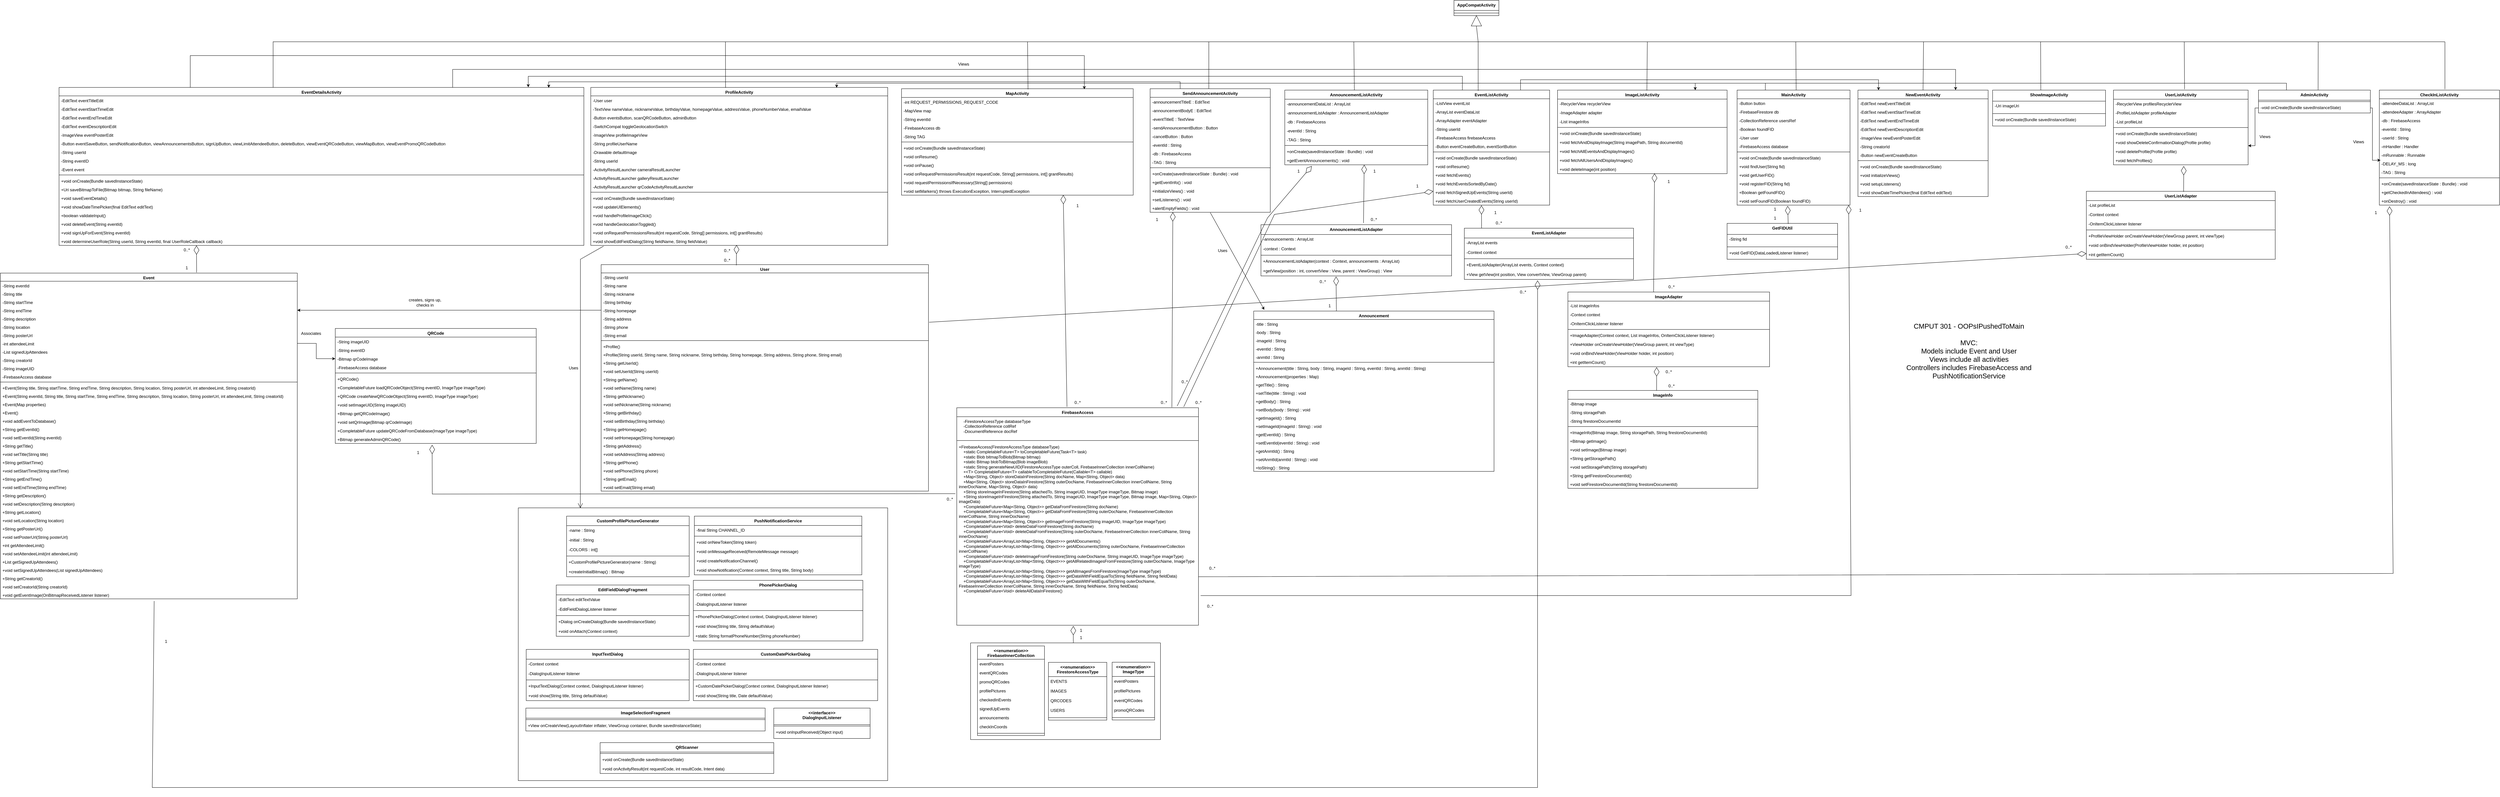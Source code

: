 <mxfile version="24.2.2" type="github">
  <diagram name="Page-1" id="5lTsyNLpHfC_PK3xYp5Q">
    <mxGraphModel dx="5848" dy="2280" grid="1" gridSize="10" guides="1" tooltips="1" connect="1" arrows="1" fold="1" page="1" pageScale="1" pageWidth="850" pageHeight="1100" math="0" shadow="0">
      <root>
        <mxCell id="0" />
        <mxCell id="1" parent="0" />
        <mxCell id="taIPf0gSJRhsocUyLEob-36" value="PushNotificationService" style="swimlane;fontStyle=1;align=center;verticalAlign=top;childLayout=stackLayout;horizontal=1;startSize=27;horizontalStack=0;resizeParent=1;resizeParentMax=0;resizeLast=0;collapsible=0;marginBottom=0;" parent="1" vertex="1">
          <mxGeometry x="360" y="1633.95" width="485" height="170" as="geometry" />
        </mxCell>
        <mxCell id="taIPf0gSJRhsocUyLEob-37" value="-final String CHANNEL_ID" style="text;strokeColor=none;fillColor=none;align=left;verticalAlign=top;spacingLeft=4;spacingRight=4;overflow=hidden;rotatable=0;points=[[0,0.5],[1,0.5]];portConstraint=eastwest;" parent="taIPf0gSJRhsocUyLEob-36" vertex="1">
          <mxGeometry y="27" width="485" height="27" as="geometry" />
        </mxCell>
        <mxCell id="taIPf0gSJRhsocUyLEob-38" style="line;strokeWidth=1;fillColor=none;align=left;verticalAlign=middle;spacingTop=-1;spacingLeft=3;spacingRight=3;rotatable=0;labelPosition=right;points=[];portConstraint=eastwest;strokeColor=inherit;" parent="taIPf0gSJRhsocUyLEob-36" vertex="1">
          <mxGeometry y="54" width="485" height="8" as="geometry" />
        </mxCell>
        <mxCell id="taIPf0gSJRhsocUyLEob-39" value="+void onNewToken(String token)" style="text;strokeColor=none;fillColor=none;align=left;verticalAlign=top;spacingLeft=4;spacingRight=4;overflow=hidden;rotatable=0;points=[[0,0.5],[1,0.5]];portConstraint=eastwest;" parent="taIPf0gSJRhsocUyLEob-36" vertex="1">
          <mxGeometry y="62" width="485" height="27" as="geometry" />
        </mxCell>
        <mxCell id="taIPf0gSJRhsocUyLEob-40" value="+void onMessageReceived(RemoteMessage message)" style="text;strokeColor=none;fillColor=none;align=left;verticalAlign=top;spacingLeft=4;spacingRight=4;overflow=hidden;rotatable=0;points=[[0,0.5],[1,0.5]];portConstraint=eastwest;" parent="taIPf0gSJRhsocUyLEob-36" vertex="1">
          <mxGeometry y="89" width="485" height="27" as="geometry" />
        </mxCell>
        <mxCell id="taIPf0gSJRhsocUyLEob-41" value="+void createNotificationChannel()" style="text;strokeColor=none;fillColor=none;align=left;verticalAlign=top;spacingLeft=4;spacingRight=4;overflow=hidden;rotatable=0;points=[[0,0.5],[1,0.5]];portConstraint=eastwest;" parent="taIPf0gSJRhsocUyLEob-36" vertex="1">
          <mxGeometry y="116" width="485" height="27" as="geometry" />
        </mxCell>
        <mxCell id="taIPf0gSJRhsocUyLEob-42" value="+void showNotification(Context context, String title, String body)" style="text;strokeColor=none;fillColor=none;align=left;verticalAlign=top;spacingLeft=4;spacingRight=4;overflow=hidden;rotatable=0;points=[[0,0.5],[1,0.5]];portConstraint=eastwest;" parent="taIPf0gSJRhsocUyLEob-36" vertex="1">
          <mxGeometry y="143" width="485" height="27" as="geometry" />
        </mxCell>
        <mxCell id="taIPf0gSJRhsocUyLEob-75" value="&lt;&lt;enumeration&gt;&gt;&#xa;FirebaseInnerCollection" style="swimlane;fontStyle=1;align=center;verticalAlign=top;childLayout=stackLayout;horizontal=1;startSize=38.55;horizontalStack=0;resizeParent=1;resizeParentMax=0;resizeLast=0;collapsible=0;marginBottom=0;" parent="1" vertex="1">
          <mxGeometry x="1180" y="2010" width="194" height="259.55" as="geometry" />
        </mxCell>
        <mxCell id="taIPf0gSJRhsocUyLEob-76" value="eventPosters" style="text;strokeColor=none;fillColor=none;align=left;verticalAlign=top;spacingLeft=4;spacingRight=4;overflow=hidden;rotatable=0;points=[[0,0.5],[1,0.5]];portConstraint=eastwest;" parent="taIPf0gSJRhsocUyLEob-75" vertex="1">
          <mxGeometry y="38.55" width="194" height="26" as="geometry" />
        </mxCell>
        <mxCell id="taIPf0gSJRhsocUyLEob-77" value="eventQRCodes" style="text;strokeColor=none;fillColor=none;align=left;verticalAlign=top;spacingLeft=4;spacingRight=4;overflow=hidden;rotatable=0;points=[[0,0.5],[1,0.5]];portConstraint=eastwest;" parent="taIPf0gSJRhsocUyLEob-75" vertex="1">
          <mxGeometry y="64.55" width="194" height="26" as="geometry" />
        </mxCell>
        <mxCell id="taIPf0gSJRhsocUyLEob-78" value="promoQRCodes" style="text;strokeColor=none;fillColor=none;align=left;verticalAlign=top;spacingLeft=4;spacingRight=4;overflow=hidden;rotatable=0;points=[[0,0.5],[1,0.5]];portConstraint=eastwest;" parent="taIPf0gSJRhsocUyLEob-75" vertex="1">
          <mxGeometry y="90.55" width="194" height="26" as="geometry" />
        </mxCell>
        <mxCell id="taIPf0gSJRhsocUyLEob-79" value="profilePictures" style="text;strokeColor=none;fillColor=none;align=left;verticalAlign=top;spacingLeft=4;spacingRight=4;overflow=hidden;rotatable=0;points=[[0,0.5],[1,0.5]];portConstraint=eastwest;" parent="taIPf0gSJRhsocUyLEob-75" vertex="1">
          <mxGeometry y="116.55" width="194" height="26" as="geometry" />
        </mxCell>
        <mxCell id="taIPf0gSJRhsocUyLEob-80" value="checkedInEvents" style="text;strokeColor=none;fillColor=none;align=left;verticalAlign=top;spacingLeft=4;spacingRight=4;overflow=hidden;rotatable=0;points=[[0,0.5],[1,0.5]];portConstraint=eastwest;" parent="taIPf0gSJRhsocUyLEob-75" vertex="1">
          <mxGeometry y="142.55" width="194" height="26" as="geometry" />
        </mxCell>
        <mxCell id="taIPf0gSJRhsocUyLEob-81" value="signedUpEvents" style="text;strokeColor=none;fillColor=none;align=left;verticalAlign=top;spacingLeft=4;spacingRight=4;overflow=hidden;rotatable=0;points=[[0,0.5],[1,0.5]];portConstraint=eastwest;" parent="taIPf0gSJRhsocUyLEob-75" vertex="1">
          <mxGeometry y="168.55" width="194" height="26" as="geometry" />
        </mxCell>
        <mxCell id="taIPf0gSJRhsocUyLEob-82" value="announcements" style="text;strokeColor=none;fillColor=none;align=left;verticalAlign=top;spacingLeft=4;spacingRight=4;overflow=hidden;rotatable=0;points=[[0,0.5],[1,0.5]];portConstraint=eastwest;" parent="taIPf0gSJRhsocUyLEob-75" vertex="1">
          <mxGeometry y="194.55" width="194" height="26" as="geometry" />
        </mxCell>
        <mxCell id="taIPf0gSJRhsocUyLEob-83" value="checkInCoords" style="text;strokeColor=none;fillColor=none;align=left;verticalAlign=top;spacingLeft=4;spacingRight=4;overflow=hidden;rotatable=0;points=[[0,0.5],[1,0.5]];portConstraint=eastwest;" parent="taIPf0gSJRhsocUyLEob-75" vertex="1">
          <mxGeometry y="220.55" width="194" height="26" as="geometry" />
        </mxCell>
        <mxCell id="taIPf0gSJRhsocUyLEob-84" style="line;strokeWidth=1;fillColor=none;align=left;verticalAlign=middle;spacingTop=-1;spacingLeft=3;spacingRight=3;rotatable=0;labelPosition=right;points=[];portConstraint=eastwest;strokeColor=inherit;" parent="taIPf0gSJRhsocUyLEob-75" vertex="1">
          <mxGeometry y="246.55" width="194" height="13" as="geometry" />
        </mxCell>
        <mxCell id="taIPf0gSJRhsocUyLEob-97" value="CustomDatePickerDialog" style="swimlane;fontStyle=1;align=center;verticalAlign=top;childLayout=stackLayout;horizontal=1;startSize=28.4;horizontalStack=0;resizeParent=1;resizeParentMax=0;resizeLast=0;collapsible=0;marginBottom=0;" parent="1" vertex="1">
          <mxGeometry x="357" y="2020" width="534" height="148.4" as="geometry" />
        </mxCell>
        <mxCell id="taIPf0gSJRhsocUyLEob-98" value="-Context context" style="text;strokeColor=none;fillColor=none;align=left;verticalAlign=top;spacingLeft=4;spacingRight=4;overflow=hidden;rotatable=0;points=[[0,0.5],[1,0.5]];portConstraint=eastwest;" parent="taIPf0gSJRhsocUyLEob-97" vertex="1">
          <mxGeometry y="28.4" width="534" height="28" as="geometry" />
        </mxCell>
        <mxCell id="taIPf0gSJRhsocUyLEob-99" value="-DialogInputListener listener" style="text;strokeColor=none;fillColor=none;align=left;verticalAlign=top;spacingLeft=4;spacingRight=4;overflow=hidden;rotatable=0;points=[[0,0.5],[1,0.5]];portConstraint=eastwest;" parent="taIPf0gSJRhsocUyLEob-97" vertex="1">
          <mxGeometry y="56.4" width="534" height="28" as="geometry" />
        </mxCell>
        <mxCell id="taIPf0gSJRhsocUyLEob-100" style="line;strokeWidth=1;fillColor=none;align=left;verticalAlign=middle;spacingTop=-1;spacingLeft=3;spacingRight=3;rotatable=0;labelPosition=right;points=[];portConstraint=eastwest;strokeColor=inherit;" parent="taIPf0gSJRhsocUyLEob-97" vertex="1">
          <mxGeometry y="84.4" width="534" height="8" as="geometry" />
        </mxCell>
        <mxCell id="taIPf0gSJRhsocUyLEob-101" value="+CustomDatePickerDialog(Context context, DialogInputListener listener)" style="text;strokeColor=none;fillColor=none;align=left;verticalAlign=top;spacingLeft=4;spacingRight=4;overflow=hidden;rotatable=0;points=[[0,0.5],[1,0.5]];portConstraint=eastwest;" parent="taIPf0gSJRhsocUyLEob-97" vertex="1">
          <mxGeometry y="92.4" width="534" height="28" as="geometry" />
        </mxCell>
        <mxCell id="taIPf0gSJRhsocUyLEob-102" value="+void show(String title, Date defaultValue)" style="text;strokeColor=none;fillColor=none;align=left;verticalAlign=top;spacingLeft=4;spacingRight=4;overflow=hidden;rotatable=0;points=[[0,0.5],[1,0.5]];portConstraint=eastwest;" parent="taIPf0gSJRhsocUyLEob-97" vertex="1">
          <mxGeometry y="120.4" width="534" height="28" as="geometry" />
        </mxCell>
        <mxCell id="taIPf0gSJRhsocUyLEob-103" value="&lt;&lt;interface&gt;&gt;&#xa;DialogInputListener" style="swimlane;fontStyle=1;align=center;verticalAlign=top;childLayout=stackLayout;horizontal=1;startSize=48;horizontalStack=0;resizeParent=1;resizeParentMax=0;resizeLast=0;collapsible=0;marginBottom=0;" parent="1" vertex="1">
          <mxGeometry x="590" y="2190" width="279" height="88" as="geometry" />
        </mxCell>
        <mxCell id="taIPf0gSJRhsocUyLEob-104" style="line;strokeWidth=1;fillColor=none;align=left;verticalAlign=middle;spacingTop=-1;spacingLeft=3;spacingRight=3;rotatable=0;labelPosition=right;points=[];portConstraint=eastwest;strokeColor=inherit;" parent="taIPf0gSJRhsocUyLEob-103" vertex="1">
          <mxGeometry y="48" width="279" height="8" as="geometry" />
        </mxCell>
        <mxCell id="taIPf0gSJRhsocUyLEob-105" value="+void onInputReceived(Object input)" style="text;strokeColor=none;fillColor=none;align=left;verticalAlign=top;spacingLeft=4;spacingRight=4;overflow=hidden;rotatable=0;points=[[0,0.5],[1,0.5]];portConstraint=eastwest;" parent="taIPf0gSJRhsocUyLEob-103" vertex="1">
          <mxGeometry y="56" width="279" height="32" as="geometry" />
        </mxCell>
        <mxCell id="taIPf0gSJRhsocUyLEob-106" value="InputTextDialog" style="swimlane;fontStyle=1;align=center;verticalAlign=top;childLayout=stackLayout;horizontal=1;startSize=28.4;horizontalStack=0;resizeParent=1;resizeParentMax=0;resizeLast=0;collapsible=0;marginBottom=0;" parent="1" vertex="1">
          <mxGeometry x="-127" y="2020" width="472" height="148.4" as="geometry" />
        </mxCell>
        <mxCell id="taIPf0gSJRhsocUyLEob-107" value="-Context context" style="text;strokeColor=none;fillColor=none;align=left;verticalAlign=top;spacingLeft=4;spacingRight=4;overflow=hidden;rotatable=0;points=[[0,0.5],[1,0.5]];portConstraint=eastwest;" parent="taIPf0gSJRhsocUyLEob-106" vertex="1">
          <mxGeometry y="28.4" width="472" height="28" as="geometry" />
        </mxCell>
        <mxCell id="taIPf0gSJRhsocUyLEob-108" value="-DialogInputListener listener" style="text;strokeColor=none;fillColor=none;align=left;verticalAlign=top;spacingLeft=4;spacingRight=4;overflow=hidden;rotatable=0;points=[[0,0.5],[1,0.5]];portConstraint=eastwest;" parent="taIPf0gSJRhsocUyLEob-106" vertex="1">
          <mxGeometry y="56.4" width="472" height="28" as="geometry" />
        </mxCell>
        <mxCell id="taIPf0gSJRhsocUyLEob-109" style="line;strokeWidth=1;fillColor=none;align=left;verticalAlign=middle;spacingTop=-1;spacingLeft=3;spacingRight=3;rotatable=0;labelPosition=right;points=[];portConstraint=eastwest;strokeColor=inherit;" parent="taIPf0gSJRhsocUyLEob-106" vertex="1">
          <mxGeometry y="84.4" width="472" height="8" as="geometry" />
        </mxCell>
        <mxCell id="taIPf0gSJRhsocUyLEob-110" value="+InputTextDialog(Context context, DialogInputListener listener)" style="text;strokeColor=none;fillColor=none;align=left;verticalAlign=top;spacingLeft=4;spacingRight=4;overflow=hidden;rotatable=0;points=[[0,0.5],[1,0.5]];portConstraint=eastwest;" parent="taIPf0gSJRhsocUyLEob-106" vertex="1">
          <mxGeometry y="92.4" width="472" height="28" as="geometry" />
        </mxCell>
        <mxCell id="taIPf0gSJRhsocUyLEob-111" value="+void show(String title, String defaultValue)" style="text;strokeColor=none;fillColor=none;align=left;verticalAlign=top;spacingLeft=4;spacingRight=4;overflow=hidden;rotatable=0;points=[[0,0.5],[1,0.5]];portConstraint=eastwest;" parent="taIPf0gSJRhsocUyLEob-106" vertex="1">
          <mxGeometry y="120.4" width="472" height="28" as="geometry" />
        </mxCell>
        <mxCell id="taIPf0gSJRhsocUyLEob-112" value="PhonePickerDialog" style="swimlane;fontStyle=1;align=center;verticalAlign=top;childLayout=stackLayout;horizontal=1;startSize=27.5;horizontalStack=0;resizeParent=1;resizeParentMax=0;resizeLast=0;collapsible=0;marginBottom=0;" parent="1" vertex="1">
          <mxGeometry x="357" y="1820" width="491" height="175.5" as="geometry" />
        </mxCell>
        <mxCell id="taIPf0gSJRhsocUyLEob-113" value="-Context context" style="text;strokeColor=none;fillColor=none;align=left;verticalAlign=top;spacingLeft=4;spacingRight=4;overflow=hidden;rotatable=0;points=[[0,0.5],[1,0.5]];portConstraint=eastwest;" parent="taIPf0gSJRhsocUyLEob-112" vertex="1">
          <mxGeometry y="27.5" width="491" height="28" as="geometry" />
        </mxCell>
        <mxCell id="taIPf0gSJRhsocUyLEob-114" value="-DialogInputListener listener" style="text;strokeColor=none;fillColor=none;align=left;verticalAlign=top;spacingLeft=4;spacingRight=4;overflow=hidden;rotatable=0;points=[[0,0.5],[1,0.5]];portConstraint=eastwest;" parent="taIPf0gSJRhsocUyLEob-112" vertex="1">
          <mxGeometry y="55.5" width="491" height="28" as="geometry" />
        </mxCell>
        <mxCell id="taIPf0gSJRhsocUyLEob-115" style="line;strokeWidth=1;fillColor=none;align=left;verticalAlign=middle;spacingTop=-1;spacingLeft=3;spacingRight=3;rotatable=0;labelPosition=right;points=[];portConstraint=eastwest;strokeColor=inherit;" parent="taIPf0gSJRhsocUyLEob-112" vertex="1">
          <mxGeometry y="83.5" width="491" height="8" as="geometry" />
        </mxCell>
        <mxCell id="taIPf0gSJRhsocUyLEob-116" value="+PhonePickerDialog(Context context, DialogInputListener listener)" style="text;strokeColor=none;fillColor=none;align=left;verticalAlign=top;spacingLeft=4;spacingRight=4;overflow=hidden;rotatable=0;points=[[0,0.5],[1,0.5]];portConstraint=eastwest;" parent="taIPf0gSJRhsocUyLEob-112" vertex="1">
          <mxGeometry y="91.5" width="491" height="28" as="geometry" />
        </mxCell>
        <mxCell id="taIPf0gSJRhsocUyLEob-117" value="+void show(String title, String defaultValue)" style="text;strokeColor=none;fillColor=none;align=left;verticalAlign=top;spacingLeft=4;spacingRight=4;overflow=hidden;rotatable=0;points=[[0,0.5],[1,0.5]];portConstraint=eastwest;" parent="taIPf0gSJRhsocUyLEob-112" vertex="1">
          <mxGeometry y="119.5" width="491" height="28" as="geometry" />
        </mxCell>
        <mxCell id="taIPf0gSJRhsocUyLEob-118" value="+static String formatPhoneNumber(String phoneNumber)" style="text;strokeColor=none;fillColor=none;align=left;verticalAlign=top;spacingLeft=4;spacingRight=4;overflow=hidden;rotatable=0;points=[[0,0.5],[1,0.5]];portConstraint=eastwest;" parent="taIPf0gSJRhsocUyLEob-112" vertex="1">
          <mxGeometry y="147.5" width="491" height="28" as="geometry" />
        </mxCell>
        <mxCell id="taIPf0gSJRhsocUyLEob-119" value="MapActivity" style="swimlane;fontStyle=1;align=center;verticalAlign=top;childLayout=stackLayout;horizontal=1;startSize=25.25;horizontalStack=0;resizeParent=1;resizeParentMax=0;resizeLast=0;collapsible=0;marginBottom=0;" parent="1" vertex="1">
          <mxGeometry x="960" y="396" width="671" height="308.25" as="geometry" />
        </mxCell>
        <mxCell id="taIPf0gSJRhsocUyLEob-120" value="-int REQUEST_PERMISSIONS_REQUEST_CODE" style="text;strokeColor=none;fillColor=none;align=left;verticalAlign=top;spacingLeft=4;spacingRight=4;overflow=hidden;rotatable=0;points=[[0,0.5],[1,0.5]];portConstraint=eastwest;" parent="taIPf0gSJRhsocUyLEob-119" vertex="1">
          <mxGeometry y="25.25" width="671" height="25" as="geometry" />
        </mxCell>
        <mxCell id="taIPf0gSJRhsocUyLEob-121" value="-MapView map" style="text;strokeColor=none;fillColor=none;align=left;verticalAlign=top;spacingLeft=4;spacingRight=4;overflow=hidden;rotatable=0;points=[[0,0.5],[1,0.5]];portConstraint=eastwest;" parent="taIPf0gSJRhsocUyLEob-119" vertex="1">
          <mxGeometry y="50.25" width="671" height="25" as="geometry" />
        </mxCell>
        <mxCell id="taIPf0gSJRhsocUyLEob-122" value="-String eventId" style="text;strokeColor=none;fillColor=none;align=left;verticalAlign=top;spacingLeft=4;spacingRight=4;overflow=hidden;rotatable=0;points=[[0,0.5],[1,0.5]];portConstraint=eastwest;" parent="taIPf0gSJRhsocUyLEob-119" vertex="1">
          <mxGeometry y="75.25" width="671" height="25" as="geometry" />
        </mxCell>
        <mxCell id="taIPf0gSJRhsocUyLEob-123" value="-FirebaseAccess db" style="text;strokeColor=none;fillColor=none;align=left;verticalAlign=top;spacingLeft=4;spacingRight=4;overflow=hidden;rotatable=0;points=[[0,0.5],[1,0.5]];portConstraint=eastwest;" parent="taIPf0gSJRhsocUyLEob-119" vertex="1">
          <mxGeometry y="100.25" width="671" height="25" as="geometry" />
        </mxCell>
        <mxCell id="taIPf0gSJRhsocUyLEob-124" value="-String TAG" style="text;strokeColor=none;fillColor=none;align=left;verticalAlign=top;spacingLeft=4;spacingRight=4;overflow=hidden;rotatable=0;points=[[0,0.5],[1,0.5]];portConstraint=eastwest;" parent="taIPf0gSJRhsocUyLEob-119" vertex="1">
          <mxGeometry y="125.25" width="671" height="25" as="geometry" />
        </mxCell>
        <mxCell id="taIPf0gSJRhsocUyLEob-125" style="line;strokeWidth=1;fillColor=none;align=left;verticalAlign=middle;spacingTop=-1;spacingLeft=3;spacingRight=3;rotatable=0;labelPosition=right;points=[];portConstraint=eastwest;strokeColor=inherit;" parent="taIPf0gSJRhsocUyLEob-119" vertex="1">
          <mxGeometry y="150.25" width="671" height="8" as="geometry" />
        </mxCell>
        <mxCell id="taIPf0gSJRhsocUyLEob-126" value="+void onCreate(Bundle savedInstanceState)" style="text;strokeColor=none;fillColor=none;align=left;verticalAlign=top;spacingLeft=4;spacingRight=4;overflow=hidden;rotatable=0;points=[[0,0.5],[1,0.5]];portConstraint=eastwest;" parent="taIPf0gSJRhsocUyLEob-119" vertex="1">
          <mxGeometry y="158.25" width="671" height="25" as="geometry" />
        </mxCell>
        <mxCell id="taIPf0gSJRhsocUyLEob-127" value="+void onResume()" style="text;strokeColor=none;fillColor=none;align=left;verticalAlign=top;spacingLeft=4;spacingRight=4;overflow=hidden;rotatable=0;points=[[0,0.5],[1,0.5]];portConstraint=eastwest;" parent="taIPf0gSJRhsocUyLEob-119" vertex="1">
          <mxGeometry y="183.25" width="671" height="25" as="geometry" />
        </mxCell>
        <mxCell id="taIPf0gSJRhsocUyLEob-128" value="+void onPause()" style="text;strokeColor=none;fillColor=none;align=left;verticalAlign=top;spacingLeft=4;spacingRight=4;overflow=hidden;rotatable=0;points=[[0,0.5],[1,0.5]];portConstraint=eastwest;" parent="taIPf0gSJRhsocUyLEob-119" vertex="1">
          <mxGeometry y="208.25" width="671" height="25" as="geometry" />
        </mxCell>
        <mxCell id="taIPf0gSJRhsocUyLEob-129" value="+void onRequestPermissionsResult(int requestCode, String[] permissions, int[] grantResults)" style="text;strokeColor=none;fillColor=none;align=left;verticalAlign=top;spacingLeft=4;spacingRight=4;overflow=hidden;rotatable=0;points=[[0,0.5],[1,0.5]];portConstraint=eastwest;" parent="taIPf0gSJRhsocUyLEob-119" vertex="1">
          <mxGeometry y="233.25" width="671" height="25" as="geometry" />
        </mxCell>
        <mxCell id="taIPf0gSJRhsocUyLEob-130" value="+void requestPermissionsIfNecessary(String[] permissions)" style="text;strokeColor=none;fillColor=none;align=left;verticalAlign=top;spacingLeft=4;spacingRight=4;overflow=hidden;rotatable=0;points=[[0,0.5],[1,0.5]];portConstraint=eastwest;" parent="taIPf0gSJRhsocUyLEob-119" vertex="1">
          <mxGeometry y="258.25" width="671" height="25" as="geometry" />
        </mxCell>
        <mxCell id="taIPf0gSJRhsocUyLEob-131" value="+void setMarkers() throws ExecutionException, InterruptedException" style="text;strokeColor=none;fillColor=none;align=left;verticalAlign=top;spacingLeft=4;spacingRight=4;overflow=hidden;rotatable=0;points=[[0,0.5],[1,0.5]];portConstraint=eastwest;" parent="taIPf0gSJRhsocUyLEob-119" vertex="1">
          <mxGeometry y="283.25" width="671" height="25" as="geometry" />
        </mxCell>
        <mxCell id="taIPf0gSJRhsocUyLEob-132" value="AdminActivity" style="swimlane;fontStyle=1;align=center;verticalAlign=top;childLayout=stackLayout;horizontal=1;startSize=29.2;horizontalStack=0;resizeParent=1;resizeParentMax=0;resizeLast=0;collapsible=0;marginBottom=0;" parent="1" vertex="1">
          <mxGeometry x="4890" y="400" width="324" height="66.2" as="geometry" />
        </mxCell>
        <mxCell id="taIPf0gSJRhsocUyLEob-133" style="line;strokeWidth=1;fillColor=none;align=left;verticalAlign=middle;spacingTop=-1;spacingLeft=3;spacingRight=3;rotatable=0;labelPosition=right;points=[];portConstraint=eastwest;strokeColor=inherit;" parent="taIPf0gSJRhsocUyLEob-132" vertex="1">
          <mxGeometry y="29.2" width="324" height="8" as="geometry" />
        </mxCell>
        <mxCell id="taIPf0gSJRhsocUyLEob-134" value="-void onCreate(Bundle savedInstanceState)" style="text;strokeColor=none;fillColor=none;align=left;verticalAlign=top;spacingLeft=4;spacingRight=4;overflow=hidden;rotatable=0;points=[[0,0.5],[1,0.5]];portConstraint=eastwest;" parent="taIPf0gSJRhsocUyLEob-132" vertex="1">
          <mxGeometry y="37.2" width="324" height="29" as="geometry" />
        </mxCell>
        <mxCell id="taIPf0gSJRhsocUyLEob-143" value="EditFieldDialogFragment" style="swimlane;fontStyle=1;align=center;verticalAlign=top;childLayout=stackLayout;horizontal=1;startSize=28.4;horizontalStack=0;resizeParent=1;resizeParentMax=0;resizeLast=0;collapsible=0;marginBottom=0;" parent="1" vertex="1">
          <mxGeometry x="-40" y="1833.55" width="385" height="148.4" as="geometry" />
        </mxCell>
        <mxCell id="taIPf0gSJRhsocUyLEob-144" value="-EditText editTextValue" style="text;strokeColor=none;fillColor=none;align=left;verticalAlign=top;spacingLeft=4;spacingRight=4;overflow=hidden;rotatable=0;points=[[0,0.5],[1,0.5]];portConstraint=eastwest;" parent="taIPf0gSJRhsocUyLEob-143" vertex="1">
          <mxGeometry y="28.4" width="385" height="28" as="geometry" />
        </mxCell>
        <mxCell id="taIPf0gSJRhsocUyLEob-145" value="-EditFieldDialogListener listener" style="text;strokeColor=none;fillColor=none;align=left;verticalAlign=top;spacingLeft=4;spacingRight=4;overflow=hidden;rotatable=0;points=[[0,0.5],[1,0.5]];portConstraint=eastwest;" parent="taIPf0gSJRhsocUyLEob-143" vertex="1">
          <mxGeometry y="56.4" width="385" height="28" as="geometry" />
        </mxCell>
        <mxCell id="taIPf0gSJRhsocUyLEob-146" style="line;strokeWidth=1;fillColor=none;align=left;verticalAlign=middle;spacingTop=-1;spacingLeft=3;spacingRight=3;rotatable=0;labelPosition=right;points=[];portConstraint=eastwest;strokeColor=inherit;" parent="taIPf0gSJRhsocUyLEob-143" vertex="1">
          <mxGeometry y="84.4" width="385" height="8" as="geometry" />
        </mxCell>
        <mxCell id="taIPf0gSJRhsocUyLEob-147" value="+Dialog onCreateDialog(Bundle savedInstanceState)" style="text;strokeColor=none;fillColor=none;align=left;verticalAlign=top;spacingLeft=4;spacingRight=4;overflow=hidden;rotatable=0;points=[[0,0.5],[1,0.5]];portConstraint=eastwest;" parent="taIPf0gSJRhsocUyLEob-143" vertex="1">
          <mxGeometry y="92.4" width="385" height="28" as="geometry" />
        </mxCell>
        <mxCell id="taIPf0gSJRhsocUyLEob-148" value="+void onAttach(Context context)" style="text;strokeColor=none;fillColor=none;align=left;verticalAlign=top;spacingLeft=4;spacingRight=4;overflow=hidden;rotatable=0;points=[[0,0.5],[1,0.5]];portConstraint=eastwest;" parent="taIPf0gSJRhsocUyLEob-143" vertex="1">
          <mxGeometry y="120.4" width="385" height="28" as="geometry" />
        </mxCell>
        <mxCell id="taIPf0gSJRhsocUyLEob-149" value="Event" style="swimlane;fontStyle=1;align=center;verticalAlign=top;childLayout=stackLayout;horizontal=1;startSize=23.628;horizontalStack=0;resizeParent=1;resizeParentMax=0;resizeLast=0;collapsible=0;marginBottom=0;" parent="1" vertex="1">
          <mxGeometry x="-1650" y="930" width="860" height="943.628" as="geometry" />
        </mxCell>
        <mxCell id="taIPf0gSJRhsocUyLEob-150" value="-String eventId" style="text;strokeColor=none;fillColor=none;align=left;verticalAlign=top;spacingLeft=4;spacingRight=4;overflow=hidden;rotatable=0;points=[[0,0.5],[1,0.5]];portConstraint=eastwest;" parent="taIPf0gSJRhsocUyLEob-149" vertex="1">
          <mxGeometry y="23.628" width="860" height="24" as="geometry" />
        </mxCell>
        <mxCell id="taIPf0gSJRhsocUyLEob-151" value="-String title" style="text;strokeColor=none;fillColor=none;align=left;verticalAlign=top;spacingLeft=4;spacingRight=4;overflow=hidden;rotatable=0;points=[[0,0.5],[1,0.5]];portConstraint=eastwest;" parent="taIPf0gSJRhsocUyLEob-149" vertex="1">
          <mxGeometry y="47.628" width="860" height="24" as="geometry" />
        </mxCell>
        <mxCell id="taIPf0gSJRhsocUyLEob-152" value="-String startTime" style="text;strokeColor=none;fillColor=none;align=left;verticalAlign=top;spacingLeft=4;spacingRight=4;overflow=hidden;rotatable=0;points=[[0,0.5],[1,0.5]];portConstraint=eastwest;" parent="taIPf0gSJRhsocUyLEob-149" vertex="1">
          <mxGeometry y="71.628" width="860" height="24" as="geometry" />
        </mxCell>
        <mxCell id="taIPf0gSJRhsocUyLEob-153" value="-String endTime" style="text;strokeColor=none;fillColor=none;align=left;verticalAlign=top;spacingLeft=4;spacingRight=4;overflow=hidden;rotatable=0;points=[[0,0.5],[1,0.5]];portConstraint=eastwest;" parent="taIPf0gSJRhsocUyLEob-149" vertex="1">
          <mxGeometry y="95.628" width="860" height="24" as="geometry" />
        </mxCell>
        <mxCell id="taIPf0gSJRhsocUyLEob-154" value="-String description" style="text;strokeColor=none;fillColor=none;align=left;verticalAlign=top;spacingLeft=4;spacingRight=4;overflow=hidden;rotatable=0;points=[[0,0.5],[1,0.5]];portConstraint=eastwest;" parent="taIPf0gSJRhsocUyLEob-149" vertex="1">
          <mxGeometry y="119.628" width="860" height="24" as="geometry" />
        </mxCell>
        <mxCell id="taIPf0gSJRhsocUyLEob-155" value="-String location" style="text;strokeColor=none;fillColor=none;align=left;verticalAlign=top;spacingLeft=4;spacingRight=4;overflow=hidden;rotatable=0;points=[[0,0.5],[1,0.5]];portConstraint=eastwest;" parent="taIPf0gSJRhsocUyLEob-149" vertex="1">
          <mxGeometry y="143.628" width="860" height="24" as="geometry" />
        </mxCell>
        <mxCell id="taIPf0gSJRhsocUyLEob-156" value="-String posterUrl" style="text;strokeColor=none;fillColor=none;align=left;verticalAlign=top;spacingLeft=4;spacingRight=4;overflow=hidden;rotatable=0;points=[[0,0.5],[1,0.5]];portConstraint=eastwest;" parent="taIPf0gSJRhsocUyLEob-149" vertex="1">
          <mxGeometry y="167.628" width="860" height="24" as="geometry" />
        </mxCell>
        <mxCell id="taIPf0gSJRhsocUyLEob-157" value="-int attendeeLimit" style="text;strokeColor=none;fillColor=none;align=left;verticalAlign=top;spacingLeft=4;spacingRight=4;overflow=hidden;rotatable=0;points=[[0,0.5],[1,0.5]];portConstraint=eastwest;" parent="taIPf0gSJRhsocUyLEob-149" vertex="1">
          <mxGeometry y="191.628" width="860" height="24" as="geometry" />
        </mxCell>
        <mxCell id="taIPf0gSJRhsocUyLEob-158" value="-List signedUpAttendees" style="text;strokeColor=none;fillColor=none;align=left;verticalAlign=top;spacingLeft=4;spacingRight=4;overflow=hidden;rotatable=0;points=[[0,0.5],[1,0.5]];portConstraint=eastwest;" parent="taIPf0gSJRhsocUyLEob-149" vertex="1">
          <mxGeometry y="215.628" width="860" height="24" as="geometry" />
        </mxCell>
        <mxCell id="taIPf0gSJRhsocUyLEob-159" value="-String creatorId" style="text;strokeColor=none;fillColor=none;align=left;verticalAlign=top;spacingLeft=4;spacingRight=4;overflow=hidden;rotatable=0;points=[[0,0.5],[1,0.5]];portConstraint=eastwest;" parent="taIPf0gSJRhsocUyLEob-149" vertex="1">
          <mxGeometry y="239.628" width="860" height="24" as="geometry" />
        </mxCell>
        <mxCell id="taIPf0gSJRhsocUyLEob-160" value="-String imageUID" style="text;strokeColor=none;fillColor=none;align=left;verticalAlign=top;spacingLeft=4;spacingRight=4;overflow=hidden;rotatable=0;points=[[0,0.5],[1,0.5]];portConstraint=eastwest;" parent="taIPf0gSJRhsocUyLEob-149" vertex="1">
          <mxGeometry y="263.628" width="860" height="24" as="geometry" />
        </mxCell>
        <mxCell id="taIPf0gSJRhsocUyLEob-161" value="-FirebaseAccess database" style="text;strokeColor=none;fillColor=none;align=left;verticalAlign=top;spacingLeft=4;spacingRight=4;overflow=hidden;rotatable=0;points=[[0,0.5],[1,0.5]];portConstraint=eastwest;" parent="taIPf0gSJRhsocUyLEob-149" vertex="1">
          <mxGeometry y="287.628" width="860" height="24" as="geometry" />
        </mxCell>
        <mxCell id="taIPf0gSJRhsocUyLEob-166" style="line;strokeWidth=1;fillColor=none;align=left;verticalAlign=middle;spacingTop=-1;spacingLeft=3;spacingRight=3;rotatable=0;labelPosition=right;points=[];portConstraint=eastwest;strokeColor=inherit;" parent="taIPf0gSJRhsocUyLEob-149" vertex="1">
          <mxGeometry y="311.628" width="860" height="8" as="geometry" />
        </mxCell>
        <mxCell id="taIPf0gSJRhsocUyLEob-167" value="+Event(String title, String startTime, String endTime, String description, String location, String posterUrl, int attendeeLimit, String creatorId)" style="text;strokeColor=none;fillColor=none;align=left;verticalAlign=top;spacingLeft=4;spacingRight=4;overflow=hidden;rotatable=0;points=[[0,0.5],[1,0.5]];portConstraint=eastwest;" parent="taIPf0gSJRhsocUyLEob-149" vertex="1">
          <mxGeometry y="319.628" width="860" height="24" as="geometry" />
        </mxCell>
        <mxCell id="taIPf0gSJRhsocUyLEob-168" value="+Event(String eventId, String title, String startTime, String endTime, String description, String location, String posterUrl, int attendeeLimit, String creatorId)" style="text;strokeColor=none;fillColor=none;align=left;verticalAlign=top;spacingLeft=4;spacingRight=4;overflow=hidden;rotatable=0;points=[[0,0.5],[1,0.5]];portConstraint=eastwest;" parent="taIPf0gSJRhsocUyLEob-149" vertex="1">
          <mxGeometry y="343.628" width="860" height="24" as="geometry" />
        </mxCell>
        <mxCell id="taIPf0gSJRhsocUyLEob-169" value="+Event(Map properties)" style="text;strokeColor=none;fillColor=none;align=left;verticalAlign=top;spacingLeft=4;spacingRight=4;overflow=hidden;rotatable=0;points=[[0,0.5],[1,0.5]];portConstraint=eastwest;" parent="taIPf0gSJRhsocUyLEob-149" vertex="1">
          <mxGeometry y="367.628" width="860" height="24" as="geometry" />
        </mxCell>
        <mxCell id="taIPf0gSJRhsocUyLEob-170" value="+Event()" style="text;strokeColor=none;fillColor=none;align=left;verticalAlign=top;spacingLeft=4;spacingRight=4;overflow=hidden;rotatable=0;points=[[0,0.5],[1,0.5]];portConstraint=eastwest;" parent="taIPf0gSJRhsocUyLEob-149" vertex="1">
          <mxGeometry y="391.628" width="860" height="24" as="geometry" />
        </mxCell>
        <mxCell id="taIPf0gSJRhsocUyLEob-171" value="+void addEventToDatabase()" style="text;strokeColor=none;fillColor=none;align=left;verticalAlign=top;spacingLeft=4;spacingRight=4;overflow=hidden;rotatable=0;points=[[0,0.5],[1,0.5]];portConstraint=eastwest;" parent="taIPf0gSJRhsocUyLEob-149" vertex="1">
          <mxGeometry y="415.628" width="860" height="24" as="geometry" />
        </mxCell>
        <mxCell id="taIPf0gSJRhsocUyLEob-172" value="+String getEventId()" style="text;strokeColor=none;fillColor=none;align=left;verticalAlign=top;spacingLeft=4;spacingRight=4;overflow=hidden;rotatable=0;points=[[0,0.5],[1,0.5]];portConstraint=eastwest;" parent="taIPf0gSJRhsocUyLEob-149" vertex="1">
          <mxGeometry y="439.628" width="860" height="24" as="geometry" />
        </mxCell>
        <mxCell id="taIPf0gSJRhsocUyLEob-173" value="+void setEventId(String eventId)" style="text;strokeColor=none;fillColor=none;align=left;verticalAlign=top;spacingLeft=4;spacingRight=4;overflow=hidden;rotatable=0;points=[[0,0.5],[1,0.5]];portConstraint=eastwest;" parent="taIPf0gSJRhsocUyLEob-149" vertex="1">
          <mxGeometry y="463.628" width="860" height="24" as="geometry" />
        </mxCell>
        <mxCell id="taIPf0gSJRhsocUyLEob-174" value="+String getTitle()" style="text;strokeColor=none;fillColor=none;align=left;verticalAlign=top;spacingLeft=4;spacingRight=4;overflow=hidden;rotatable=0;points=[[0,0.5],[1,0.5]];portConstraint=eastwest;" parent="taIPf0gSJRhsocUyLEob-149" vertex="1">
          <mxGeometry y="487.628" width="860" height="24" as="geometry" />
        </mxCell>
        <mxCell id="taIPf0gSJRhsocUyLEob-175" value="+void setTitle(String title)" style="text;strokeColor=none;fillColor=none;align=left;verticalAlign=top;spacingLeft=4;spacingRight=4;overflow=hidden;rotatable=0;points=[[0,0.5],[1,0.5]];portConstraint=eastwest;" parent="taIPf0gSJRhsocUyLEob-149" vertex="1">
          <mxGeometry y="511.628" width="860" height="24" as="geometry" />
        </mxCell>
        <mxCell id="taIPf0gSJRhsocUyLEob-176" value="+String getStartTime()" style="text;strokeColor=none;fillColor=none;align=left;verticalAlign=top;spacingLeft=4;spacingRight=4;overflow=hidden;rotatable=0;points=[[0,0.5],[1,0.5]];portConstraint=eastwest;" parent="taIPf0gSJRhsocUyLEob-149" vertex="1">
          <mxGeometry y="535.628" width="860" height="24" as="geometry" />
        </mxCell>
        <mxCell id="taIPf0gSJRhsocUyLEob-177" value="+void setStartTime(String startTime)" style="text;strokeColor=none;fillColor=none;align=left;verticalAlign=top;spacingLeft=4;spacingRight=4;overflow=hidden;rotatable=0;points=[[0,0.5],[1,0.5]];portConstraint=eastwest;" parent="taIPf0gSJRhsocUyLEob-149" vertex="1">
          <mxGeometry y="559.628" width="860" height="24" as="geometry" />
        </mxCell>
        <mxCell id="taIPf0gSJRhsocUyLEob-178" value="+String getEndTime()" style="text;strokeColor=none;fillColor=none;align=left;verticalAlign=top;spacingLeft=4;spacingRight=4;overflow=hidden;rotatable=0;points=[[0,0.5],[1,0.5]];portConstraint=eastwest;" parent="taIPf0gSJRhsocUyLEob-149" vertex="1">
          <mxGeometry y="583.628" width="860" height="24" as="geometry" />
        </mxCell>
        <mxCell id="taIPf0gSJRhsocUyLEob-179" value="+void setEndTime(String endTime)" style="text;strokeColor=none;fillColor=none;align=left;verticalAlign=top;spacingLeft=4;spacingRight=4;overflow=hidden;rotatable=0;points=[[0,0.5],[1,0.5]];portConstraint=eastwest;" parent="taIPf0gSJRhsocUyLEob-149" vertex="1">
          <mxGeometry y="607.628" width="860" height="24" as="geometry" />
        </mxCell>
        <mxCell id="taIPf0gSJRhsocUyLEob-180" value="+String getDescription()" style="text;strokeColor=none;fillColor=none;align=left;verticalAlign=top;spacingLeft=4;spacingRight=4;overflow=hidden;rotatable=0;points=[[0,0.5],[1,0.5]];portConstraint=eastwest;" parent="taIPf0gSJRhsocUyLEob-149" vertex="1">
          <mxGeometry y="631.628" width="860" height="24" as="geometry" />
        </mxCell>
        <mxCell id="taIPf0gSJRhsocUyLEob-181" value="+void setDescription(String description)" style="text;strokeColor=none;fillColor=none;align=left;verticalAlign=top;spacingLeft=4;spacingRight=4;overflow=hidden;rotatable=0;points=[[0,0.5],[1,0.5]];portConstraint=eastwest;" parent="taIPf0gSJRhsocUyLEob-149" vertex="1">
          <mxGeometry y="655.628" width="860" height="24" as="geometry" />
        </mxCell>
        <mxCell id="taIPf0gSJRhsocUyLEob-182" value="+String getLocation()" style="text;strokeColor=none;fillColor=none;align=left;verticalAlign=top;spacingLeft=4;spacingRight=4;overflow=hidden;rotatable=0;points=[[0,0.5],[1,0.5]];portConstraint=eastwest;" parent="taIPf0gSJRhsocUyLEob-149" vertex="1">
          <mxGeometry y="679.628" width="860" height="24" as="geometry" />
        </mxCell>
        <mxCell id="taIPf0gSJRhsocUyLEob-183" value="+void setLocation(String location)" style="text;strokeColor=none;fillColor=none;align=left;verticalAlign=top;spacingLeft=4;spacingRight=4;overflow=hidden;rotatable=0;points=[[0,0.5],[1,0.5]];portConstraint=eastwest;" parent="taIPf0gSJRhsocUyLEob-149" vertex="1">
          <mxGeometry y="703.628" width="860" height="24" as="geometry" />
        </mxCell>
        <mxCell id="taIPf0gSJRhsocUyLEob-184" value="+String getPosterUrl()" style="text;strokeColor=none;fillColor=none;align=left;verticalAlign=top;spacingLeft=4;spacingRight=4;overflow=hidden;rotatable=0;points=[[0,0.5],[1,0.5]];portConstraint=eastwest;" parent="taIPf0gSJRhsocUyLEob-149" vertex="1">
          <mxGeometry y="727.628" width="860" height="24" as="geometry" />
        </mxCell>
        <mxCell id="taIPf0gSJRhsocUyLEob-185" value="+void setPosterUrl(String posterUrl)" style="text;strokeColor=none;fillColor=none;align=left;verticalAlign=top;spacingLeft=4;spacingRight=4;overflow=hidden;rotatable=0;points=[[0,0.5],[1,0.5]];portConstraint=eastwest;" parent="taIPf0gSJRhsocUyLEob-149" vertex="1">
          <mxGeometry y="751.628" width="860" height="24" as="geometry" />
        </mxCell>
        <mxCell id="taIPf0gSJRhsocUyLEob-186" value="+int getAttendeeLimit()" style="text;strokeColor=none;fillColor=none;align=left;verticalAlign=top;spacingLeft=4;spacingRight=4;overflow=hidden;rotatable=0;points=[[0,0.5],[1,0.5]];portConstraint=eastwest;" parent="taIPf0gSJRhsocUyLEob-149" vertex="1">
          <mxGeometry y="775.628" width="860" height="24" as="geometry" />
        </mxCell>
        <mxCell id="taIPf0gSJRhsocUyLEob-187" value="+void setAttendeeLimit(int attendeeLimit)" style="text;strokeColor=none;fillColor=none;align=left;verticalAlign=top;spacingLeft=4;spacingRight=4;overflow=hidden;rotatable=0;points=[[0,0.5],[1,0.5]];portConstraint=eastwest;" parent="taIPf0gSJRhsocUyLEob-149" vertex="1">
          <mxGeometry y="799.628" width="860" height="24" as="geometry" />
        </mxCell>
        <mxCell id="taIPf0gSJRhsocUyLEob-188" value="+List getSignedUpAttendees()" style="text;strokeColor=none;fillColor=none;align=left;verticalAlign=top;spacingLeft=4;spacingRight=4;overflow=hidden;rotatable=0;points=[[0,0.5],[1,0.5]];portConstraint=eastwest;" parent="taIPf0gSJRhsocUyLEob-149" vertex="1">
          <mxGeometry y="823.628" width="860" height="24" as="geometry" />
        </mxCell>
        <mxCell id="taIPf0gSJRhsocUyLEob-189" value="+void setSignedUpAttendees(List signedUpAttendees)" style="text;strokeColor=none;fillColor=none;align=left;verticalAlign=top;spacingLeft=4;spacingRight=4;overflow=hidden;rotatable=0;points=[[0,0.5],[1,0.5]];portConstraint=eastwest;" parent="taIPf0gSJRhsocUyLEob-149" vertex="1">
          <mxGeometry y="847.628" width="860" height="24" as="geometry" />
        </mxCell>
        <mxCell id="taIPf0gSJRhsocUyLEob-190" value="+String getCreatorId()" style="text;strokeColor=none;fillColor=none;align=left;verticalAlign=top;spacingLeft=4;spacingRight=4;overflow=hidden;rotatable=0;points=[[0,0.5],[1,0.5]];portConstraint=eastwest;" parent="taIPf0gSJRhsocUyLEob-149" vertex="1">
          <mxGeometry y="871.628" width="860" height="24" as="geometry" />
        </mxCell>
        <mxCell id="taIPf0gSJRhsocUyLEob-191" value="+void setCreatorId(String creatorId)" style="text;strokeColor=none;fillColor=none;align=left;verticalAlign=top;spacingLeft=4;spacingRight=4;overflow=hidden;rotatable=0;points=[[0,0.5],[1,0.5]];portConstraint=eastwest;" parent="taIPf0gSJRhsocUyLEob-149" vertex="1">
          <mxGeometry y="895.628" width="860" height="24" as="geometry" />
        </mxCell>
        <mxCell id="taIPf0gSJRhsocUyLEob-192" value="+void getEventImage(OnBitmapReceivedListener listener)" style="text;strokeColor=none;fillColor=none;align=left;verticalAlign=top;spacingLeft=4;spacingRight=4;overflow=hidden;rotatable=0;points=[[0,0.5],[1,0.5]];portConstraint=eastwest;" parent="taIPf0gSJRhsocUyLEob-149" vertex="1">
          <mxGeometry y="919.628" width="860" height="24" as="geometry" />
        </mxCell>
        <mxCell id="che6qIYiOrFHYnkGvrxF-154" style="edgeStyle=orthogonalEdgeStyle;rounded=0;orthogonalLoop=1;jettySize=auto;html=1;exitX=0.75;exitY=0;exitDx=0;exitDy=0;entryX=0.75;entryY=0;entryDx=0;entryDy=0;" edge="1" parent="1" source="taIPf0gSJRhsocUyLEob-193" target="taIPf0gSJRhsocUyLEob-290">
          <mxGeometry relative="1" as="geometry">
            <Array as="points">
              <mxPoint x="-340" y="340" />
              <mxPoint x="4013" y="340" />
            </Array>
          </mxGeometry>
        </mxCell>
        <mxCell id="taIPf0gSJRhsocUyLEob-193" value="EventDetailsActivity" style="swimlane;fontStyle=1;align=center;verticalAlign=top;childLayout=stackLayout;horizontal=1;startSize=24.5;horizontalStack=0;resizeParent=1;resizeParentMax=0;resizeLast=0;collapsible=0;marginBottom=0;" parent="1" vertex="1">
          <mxGeometry x="-1480" y="392.25" width="1520" height="457.5" as="geometry" />
        </mxCell>
        <mxCell id="taIPf0gSJRhsocUyLEob-194" value="-EditText eventTitleEdit" style="text;strokeColor=none;fillColor=none;align=left;verticalAlign=top;spacingLeft=4;spacingRight=4;overflow=hidden;rotatable=0;points=[[0,0.5],[1,0.5]];portConstraint=eastwest;" parent="taIPf0gSJRhsocUyLEob-193" vertex="1">
          <mxGeometry y="24.5" width="1520" height="25" as="geometry" />
        </mxCell>
        <mxCell id="taIPf0gSJRhsocUyLEob-195" value="-EditText eventStartTimeEdit" style="text;strokeColor=none;fillColor=none;align=left;verticalAlign=top;spacingLeft=4;spacingRight=4;overflow=hidden;rotatable=0;points=[[0,0.5],[1,0.5]];portConstraint=eastwest;" parent="taIPf0gSJRhsocUyLEob-193" vertex="1">
          <mxGeometry y="49.5" width="1520" height="25" as="geometry" />
        </mxCell>
        <mxCell id="taIPf0gSJRhsocUyLEob-196" value="-EditText eventEndTimeEdit" style="text;strokeColor=none;fillColor=none;align=left;verticalAlign=top;spacingLeft=4;spacingRight=4;overflow=hidden;rotatable=0;points=[[0,0.5],[1,0.5]];portConstraint=eastwest;" parent="taIPf0gSJRhsocUyLEob-193" vertex="1">
          <mxGeometry y="74.5" width="1520" height="25" as="geometry" />
        </mxCell>
        <mxCell id="taIPf0gSJRhsocUyLEob-197" value="-EditText eventDescriptionEdit" style="text;strokeColor=none;fillColor=none;align=left;verticalAlign=top;spacingLeft=4;spacingRight=4;overflow=hidden;rotatable=0;points=[[0,0.5],[1,0.5]];portConstraint=eastwest;" parent="taIPf0gSJRhsocUyLEob-193" vertex="1">
          <mxGeometry y="99.5" width="1520" height="25" as="geometry" />
        </mxCell>
        <mxCell id="taIPf0gSJRhsocUyLEob-198" value="-ImageView eventPosterEdit" style="text;strokeColor=none;fillColor=none;align=left;verticalAlign=top;spacingLeft=4;spacingRight=4;overflow=hidden;rotatable=0;points=[[0,0.5],[1,0.5]];portConstraint=eastwest;" parent="taIPf0gSJRhsocUyLEob-193" vertex="1">
          <mxGeometry y="124.5" width="1520" height="25" as="geometry" />
        </mxCell>
        <mxCell id="taIPf0gSJRhsocUyLEob-199" value="-Button eventSaveButton, sendNotificationButton, viewAnnouncementsButton, signUpButton, viewLimitAttendeeButton, deleteButton, viewEventQRCodeButton, viewMapButton, viewEventPromoQRCodeButton" style="text;strokeColor=none;fillColor=none;align=left;verticalAlign=top;spacingLeft=4;spacingRight=4;overflow=hidden;rotatable=0;points=[[0,0.5],[1,0.5]];portConstraint=eastwest;" parent="taIPf0gSJRhsocUyLEob-193" vertex="1">
          <mxGeometry y="149.5" width="1520" height="25" as="geometry" />
        </mxCell>
        <mxCell id="taIPf0gSJRhsocUyLEob-200" value="-String userId" style="text;strokeColor=none;fillColor=none;align=left;verticalAlign=top;spacingLeft=4;spacingRight=4;overflow=hidden;rotatable=0;points=[[0,0.5],[1,0.5]];portConstraint=eastwest;" parent="taIPf0gSJRhsocUyLEob-193" vertex="1">
          <mxGeometry y="174.5" width="1520" height="25" as="geometry" />
        </mxCell>
        <mxCell id="taIPf0gSJRhsocUyLEob-201" value="-String eventID" style="text;strokeColor=none;fillColor=none;align=left;verticalAlign=top;spacingLeft=4;spacingRight=4;overflow=hidden;rotatable=0;points=[[0,0.5],[1,0.5]];portConstraint=eastwest;" parent="taIPf0gSJRhsocUyLEob-193" vertex="1">
          <mxGeometry y="199.5" width="1520" height="25" as="geometry" />
        </mxCell>
        <mxCell id="taIPf0gSJRhsocUyLEob-202" value="-Event event" style="text;strokeColor=none;fillColor=none;align=left;verticalAlign=top;spacingLeft=4;spacingRight=4;overflow=hidden;rotatable=0;points=[[0,0.5],[1,0.5]];portConstraint=eastwest;" parent="taIPf0gSJRhsocUyLEob-193" vertex="1">
          <mxGeometry y="224.5" width="1520" height="25" as="geometry" />
        </mxCell>
        <mxCell id="taIPf0gSJRhsocUyLEob-203" style="line;strokeWidth=1;fillColor=none;align=left;verticalAlign=middle;spacingTop=-1;spacingLeft=3;spacingRight=3;rotatable=0;labelPosition=right;points=[];portConstraint=eastwest;strokeColor=inherit;" parent="taIPf0gSJRhsocUyLEob-193" vertex="1">
          <mxGeometry y="249.5" width="1520" height="8" as="geometry" />
        </mxCell>
        <mxCell id="taIPf0gSJRhsocUyLEob-204" value="+void onCreate(Bundle savedInstanceState)" style="text;strokeColor=none;fillColor=none;align=left;verticalAlign=top;spacingLeft=4;spacingRight=4;overflow=hidden;rotatable=0;points=[[0,0.5],[1,0.5]];portConstraint=eastwest;" parent="taIPf0gSJRhsocUyLEob-193" vertex="1">
          <mxGeometry y="257.5" width="1520" height="25" as="geometry" />
        </mxCell>
        <mxCell id="taIPf0gSJRhsocUyLEob-205" value="+Uri saveBitmapToFile(Bitmap bitmap, String fileName)" style="text;strokeColor=none;fillColor=none;align=left;verticalAlign=top;spacingLeft=4;spacingRight=4;overflow=hidden;rotatable=0;points=[[0,0.5],[1,0.5]];portConstraint=eastwest;" parent="taIPf0gSJRhsocUyLEob-193" vertex="1">
          <mxGeometry y="282.5" width="1520" height="25" as="geometry" />
        </mxCell>
        <mxCell id="taIPf0gSJRhsocUyLEob-206" value="+void saveEventDetails()" style="text;strokeColor=none;fillColor=none;align=left;verticalAlign=top;spacingLeft=4;spacingRight=4;overflow=hidden;rotatable=0;points=[[0,0.5],[1,0.5]];portConstraint=eastwest;" parent="taIPf0gSJRhsocUyLEob-193" vertex="1">
          <mxGeometry y="307.5" width="1520" height="25" as="geometry" />
        </mxCell>
        <mxCell id="taIPf0gSJRhsocUyLEob-207" value="+void showDateTimePicker(final EditText editText)" style="text;strokeColor=none;fillColor=none;align=left;verticalAlign=top;spacingLeft=4;spacingRight=4;overflow=hidden;rotatable=0;points=[[0,0.5],[1,0.5]];portConstraint=eastwest;" parent="taIPf0gSJRhsocUyLEob-193" vertex="1">
          <mxGeometry y="332.5" width="1520" height="25" as="geometry" />
        </mxCell>
        <mxCell id="taIPf0gSJRhsocUyLEob-208" value="+boolean validateInput()" style="text;strokeColor=none;fillColor=none;align=left;verticalAlign=top;spacingLeft=4;spacingRight=4;overflow=hidden;rotatable=0;points=[[0,0.5],[1,0.5]];portConstraint=eastwest;" parent="taIPf0gSJRhsocUyLEob-193" vertex="1">
          <mxGeometry y="357.5" width="1520" height="25" as="geometry" />
        </mxCell>
        <mxCell id="taIPf0gSJRhsocUyLEob-209" value="+void deleteEvent(String eventId)" style="text;strokeColor=none;fillColor=none;align=left;verticalAlign=top;spacingLeft=4;spacingRight=4;overflow=hidden;rotatable=0;points=[[0,0.5],[1,0.5]];portConstraint=eastwest;" parent="taIPf0gSJRhsocUyLEob-193" vertex="1">
          <mxGeometry y="382.5" width="1520" height="25" as="geometry" />
        </mxCell>
        <mxCell id="taIPf0gSJRhsocUyLEob-210" value="+void signUpForEvent(String eventId)" style="text;strokeColor=none;fillColor=none;align=left;verticalAlign=top;spacingLeft=4;spacingRight=4;overflow=hidden;rotatable=0;points=[[0,0.5],[1,0.5]];portConstraint=eastwest;" parent="taIPf0gSJRhsocUyLEob-193" vertex="1">
          <mxGeometry y="407.5" width="1520" height="25" as="geometry" />
        </mxCell>
        <mxCell id="taIPf0gSJRhsocUyLEob-211" value="+void determineUserRole(String userId, String eventId, final UserRoleCallback callback)" style="text;strokeColor=none;fillColor=none;align=left;verticalAlign=top;spacingLeft=4;spacingRight=4;overflow=hidden;rotatable=0;points=[[0,0.5],[1,0.5]];portConstraint=eastwest;" parent="taIPf0gSJRhsocUyLEob-193" vertex="1">
          <mxGeometry y="432.5" width="1520" height="25" as="geometry" />
        </mxCell>
        <mxCell id="taIPf0gSJRhsocUyLEob-212" value="EventListActivity" style="swimlane;fontStyle=1;align=center;verticalAlign=top;childLayout=stackLayout;horizontal=1;startSize=25.077;horizontalStack=0;resizeParent=1;resizeParentMax=0;resizeLast=0;collapsible=0;marginBottom=0;" parent="1" vertex="1">
          <mxGeometry x="2500" y="400.0" width="337" height="333.077" as="geometry" />
        </mxCell>
        <mxCell id="taIPf0gSJRhsocUyLEob-213" value="-ListView eventList" style="text;strokeColor=none;fillColor=none;align=left;verticalAlign=top;spacingLeft=4;spacingRight=4;overflow=hidden;rotatable=0;points=[[0,0.5],[1,0.5]];portConstraint=eastwest;" parent="taIPf0gSJRhsocUyLEob-212" vertex="1">
          <mxGeometry y="25.077" width="337" height="25" as="geometry" />
        </mxCell>
        <mxCell id="taIPf0gSJRhsocUyLEob-214" value="-ArrayList eventDataList" style="text;strokeColor=none;fillColor=none;align=left;verticalAlign=top;spacingLeft=4;spacingRight=4;overflow=hidden;rotatable=0;points=[[0,0.5],[1,0.5]];portConstraint=eastwest;" parent="taIPf0gSJRhsocUyLEob-212" vertex="1">
          <mxGeometry y="50.077" width="337" height="25" as="geometry" />
        </mxCell>
        <mxCell id="taIPf0gSJRhsocUyLEob-215" value="-ArrayAdapter eventAdapter" style="text;strokeColor=none;fillColor=none;align=left;verticalAlign=top;spacingLeft=4;spacingRight=4;overflow=hidden;rotatable=0;points=[[0,0.5],[1,0.5]];portConstraint=eastwest;" parent="taIPf0gSJRhsocUyLEob-212" vertex="1">
          <mxGeometry y="75.077" width="337" height="25" as="geometry" />
        </mxCell>
        <mxCell id="taIPf0gSJRhsocUyLEob-216" value="-String userId" style="text;strokeColor=none;fillColor=none;align=left;verticalAlign=top;spacingLeft=4;spacingRight=4;overflow=hidden;rotatable=0;points=[[0,0.5],[1,0.5]];portConstraint=eastwest;" parent="taIPf0gSJRhsocUyLEob-212" vertex="1">
          <mxGeometry y="100.077" width="337" height="25" as="geometry" />
        </mxCell>
        <mxCell id="taIPf0gSJRhsocUyLEob-217" value="-FirebaseAccess firebaseAccess" style="text;strokeColor=none;fillColor=none;align=left;verticalAlign=top;spacingLeft=4;spacingRight=4;overflow=hidden;rotatable=0;points=[[0,0.5],[1,0.5]];portConstraint=eastwest;" parent="taIPf0gSJRhsocUyLEob-212" vertex="1">
          <mxGeometry y="125.077" width="337" height="25" as="geometry" />
        </mxCell>
        <mxCell id="taIPf0gSJRhsocUyLEob-218" value="-Button eventCreateButton, eventSortButton" style="text;strokeColor=none;fillColor=none;align=left;verticalAlign=top;spacingLeft=4;spacingRight=4;overflow=hidden;rotatable=0;points=[[0,0.5],[1,0.5]];portConstraint=eastwest;" parent="taIPf0gSJRhsocUyLEob-212" vertex="1">
          <mxGeometry y="150.077" width="337" height="25" as="geometry" />
        </mxCell>
        <mxCell id="taIPf0gSJRhsocUyLEob-219" style="line;strokeWidth=1;fillColor=none;align=left;verticalAlign=middle;spacingTop=-1;spacingLeft=3;spacingRight=3;rotatable=0;labelPosition=right;points=[];portConstraint=eastwest;strokeColor=inherit;" parent="taIPf0gSJRhsocUyLEob-212" vertex="1">
          <mxGeometry y="175.077" width="337" height="8" as="geometry" />
        </mxCell>
        <mxCell id="taIPf0gSJRhsocUyLEob-220" value="+void onCreate(Bundle savedInstanceState)" style="text;strokeColor=none;fillColor=none;align=left;verticalAlign=top;spacingLeft=4;spacingRight=4;overflow=hidden;rotatable=0;points=[[0,0.5],[1,0.5]];portConstraint=eastwest;" parent="taIPf0gSJRhsocUyLEob-212" vertex="1">
          <mxGeometry y="183.077" width="337" height="25" as="geometry" />
        </mxCell>
        <mxCell id="taIPf0gSJRhsocUyLEob-221" value="+void onResume()" style="text;strokeColor=none;fillColor=none;align=left;verticalAlign=top;spacingLeft=4;spacingRight=4;overflow=hidden;rotatable=0;points=[[0,0.5],[1,0.5]];portConstraint=eastwest;" parent="taIPf0gSJRhsocUyLEob-212" vertex="1">
          <mxGeometry y="208.077" width="337" height="25" as="geometry" />
        </mxCell>
        <mxCell id="taIPf0gSJRhsocUyLEob-222" value="+void fetchEvents()" style="text;strokeColor=none;fillColor=none;align=left;verticalAlign=top;spacingLeft=4;spacingRight=4;overflow=hidden;rotatable=0;points=[[0,0.5],[1,0.5]];portConstraint=eastwest;" parent="taIPf0gSJRhsocUyLEob-212" vertex="1">
          <mxGeometry y="233.077" width="337" height="25" as="geometry" />
        </mxCell>
        <mxCell id="taIPf0gSJRhsocUyLEob-223" value="+void fetchEventsSortedByDate()" style="text;strokeColor=none;fillColor=none;align=left;verticalAlign=top;spacingLeft=4;spacingRight=4;overflow=hidden;rotatable=0;points=[[0,0.5],[1,0.5]];portConstraint=eastwest;" parent="taIPf0gSJRhsocUyLEob-212" vertex="1">
          <mxGeometry y="258.077" width="337" height="25" as="geometry" />
        </mxCell>
        <mxCell id="taIPf0gSJRhsocUyLEob-224" value="+void fetchSignedUpEvents(String userId)" style="text;strokeColor=none;fillColor=none;align=left;verticalAlign=top;spacingLeft=4;spacingRight=4;overflow=hidden;rotatable=0;points=[[0,0.5],[1,0.5]];portConstraint=eastwest;" parent="taIPf0gSJRhsocUyLEob-212" vertex="1">
          <mxGeometry y="283.077" width="337" height="25" as="geometry" />
        </mxCell>
        <mxCell id="taIPf0gSJRhsocUyLEob-225" value="+void fetchUserCreatedEvents(String userId)" style="text;strokeColor=none;fillColor=none;align=left;verticalAlign=top;spacingLeft=4;spacingRight=4;overflow=hidden;rotatable=0;points=[[0,0.5],[1,0.5]];portConstraint=eastwest;" parent="taIPf0gSJRhsocUyLEob-212" vertex="1">
          <mxGeometry y="308.077" width="337" height="25" as="geometry" />
        </mxCell>
        <mxCell id="taIPf0gSJRhsocUyLEob-226" value="EventListAdapter" style="swimlane;fontStyle=1;align=center;verticalAlign=top;childLayout=stackLayout;horizontal=1;startSize=28.4;horizontalStack=0;resizeParent=1;resizeParentMax=0;resizeLast=0;collapsible=0;marginBottom=0;" parent="1" vertex="1">
          <mxGeometry x="2590" y="800" width="490" height="148.4" as="geometry" />
        </mxCell>
        <mxCell id="taIPf0gSJRhsocUyLEob-227" value="-ArrayList events" style="text;strokeColor=none;fillColor=none;align=left;verticalAlign=top;spacingLeft=4;spacingRight=4;overflow=hidden;rotatable=0;points=[[0,0.5],[1,0.5]];portConstraint=eastwest;" parent="taIPf0gSJRhsocUyLEob-226" vertex="1">
          <mxGeometry y="28.4" width="490" height="28" as="geometry" />
        </mxCell>
        <mxCell id="taIPf0gSJRhsocUyLEob-228" value="-Context context" style="text;strokeColor=none;fillColor=none;align=left;verticalAlign=top;spacingLeft=4;spacingRight=4;overflow=hidden;rotatable=0;points=[[0,0.5],[1,0.5]];portConstraint=eastwest;" parent="taIPf0gSJRhsocUyLEob-226" vertex="1">
          <mxGeometry y="56.4" width="490" height="28" as="geometry" />
        </mxCell>
        <mxCell id="taIPf0gSJRhsocUyLEob-229" style="line;strokeWidth=1;fillColor=none;align=left;verticalAlign=middle;spacingTop=-1;spacingLeft=3;spacingRight=3;rotatable=0;labelPosition=right;points=[];portConstraint=eastwest;strokeColor=inherit;" parent="taIPf0gSJRhsocUyLEob-226" vertex="1">
          <mxGeometry y="84.4" width="490" height="8" as="geometry" />
        </mxCell>
        <mxCell id="taIPf0gSJRhsocUyLEob-230" value="+EventListAdapter(ArrayList events, Context context)" style="text;strokeColor=none;fillColor=none;align=left;verticalAlign=top;spacingLeft=4;spacingRight=4;overflow=hidden;rotatable=0;points=[[0,0.5],[1,0.5]];portConstraint=eastwest;" parent="taIPf0gSJRhsocUyLEob-226" vertex="1">
          <mxGeometry y="92.4" width="490" height="28" as="geometry" />
        </mxCell>
        <mxCell id="taIPf0gSJRhsocUyLEob-231" value="+View getView(int position, View convertView, ViewGroup parent)" style="text;strokeColor=none;fillColor=none;align=left;verticalAlign=top;spacingLeft=4;spacingRight=4;overflow=hidden;rotatable=0;points=[[0,0.5],[1,0.5]];portConstraint=eastwest;" parent="taIPf0gSJRhsocUyLEob-226" vertex="1">
          <mxGeometry y="120.4" width="490" height="28" as="geometry" />
        </mxCell>
        <mxCell id="taIPf0gSJRhsocUyLEob-235" value="GetFIDUtil" style="swimlane;fontStyle=1;align=center;verticalAlign=top;childLayout=stackLayout;horizontal=1;startSize=32;horizontalStack=0;resizeParent=1;resizeParentMax=0;resizeLast=0;collapsible=0;marginBottom=0;" parent="1" vertex="1">
          <mxGeometry x="3351" y="786" width="320" height="104" as="geometry" />
        </mxCell>
        <mxCell id="taIPf0gSJRhsocUyLEob-236" value="-String fid" style="text;strokeColor=none;fillColor=none;align=left;verticalAlign=top;spacingLeft=4;spacingRight=4;overflow=hidden;rotatable=0;points=[[0,0.5],[1,0.5]];portConstraint=eastwest;" parent="taIPf0gSJRhsocUyLEob-235" vertex="1">
          <mxGeometry y="32" width="320" height="32" as="geometry" />
        </mxCell>
        <mxCell id="taIPf0gSJRhsocUyLEob-237" style="line;strokeWidth=1;fillColor=none;align=left;verticalAlign=middle;spacingTop=-1;spacingLeft=3;spacingRight=3;rotatable=0;labelPosition=right;points=[];portConstraint=eastwest;strokeColor=inherit;" parent="taIPf0gSJRhsocUyLEob-235" vertex="1">
          <mxGeometry y="64" width="320" height="8" as="geometry" />
        </mxCell>
        <mxCell id="taIPf0gSJRhsocUyLEob-238" value="+void GetFID(DataLoadedListener listener)" style="text;strokeColor=none;fillColor=none;align=left;verticalAlign=top;spacingLeft=4;spacingRight=4;overflow=hidden;rotatable=0;points=[[0,0.5],[1,0.5]];portConstraint=eastwest;" parent="taIPf0gSJRhsocUyLEob-235" vertex="1">
          <mxGeometry y="72" width="320" height="32" as="geometry" />
        </mxCell>
        <mxCell id="taIPf0gSJRhsocUyLEob-239" value="ImageAdapter" style="swimlane;fontStyle=1;align=center;verticalAlign=top;childLayout=stackLayout;horizontal=1;startSize=26.375;horizontalStack=0;resizeParent=1;resizeParentMax=0;resizeLast=0;collapsible=0;marginBottom=0;" parent="1" vertex="1">
          <mxGeometry x="2890" y="984.85" width="584" height="216.375" as="geometry" />
        </mxCell>
        <mxCell id="taIPf0gSJRhsocUyLEob-240" value="-List imageInfos" style="text;strokeColor=none;fillColor=none;align=left;verticalAlign=top;spacingLeft=4;spacingRight=4;overflow=hidden;rotatable=0;points=[[0,0.5],[1,0.5]];portConstraint=eastwest;" parent="taIPf0gSJRhsocUyLEob-239" vertex="1">
          <mxGeometry y="26.375" width="584" height="26" as="geometry" />
        </mxCell>
        <mxCell id="taIPf0gSJRhsocUyLEob-241" value="-Context context" style="text;strokeColor=none;fillColor=none;align=left;verticalAlign=top;spacingLeft=4;spacingRight=4;overflow=hidden;rotatable=0;points=[[0,0.5],[1,0.5]];portConstraint=eastwest;" parent="taIPf0gSJRhsocUyLEob-239" vertex="1">
          <mxGeometry y="52.375" width="584" height="26" as="geometry" />
        </mxCell>
        <mxCell id="taIPf0gSJRhsocUyLEob-242" value="-OnItemClickListener listener" style="text;strokeColor=none;fillColor=none;align=left;verticalAlign=top;spacingLeft=4;spacingRight=4;overflow=hidden;rotatable=0;points=[[0,0.5],[1,0.5]];portConstraint=eastwest;" parent="taIPf0gSJRhsocUyLEob-239" vertex="1">
          <mxGeometry y="78.375" width="584" height="26" as="geometry" />
        </mxCell>
        <mxCell id="taIPf0gSJRhsocUyLEob-243" style="line;strokeWidth=1;fillColor=none;align=left;verticalAlign=middle;spacingTop=-1;spacingLeft=3;spacingRight=3;rotatable=0;labelPosition=right;points=[];portConstraint=eastwest;strokeColor=inherit;" parent="taIPf0gSJRhsocUyLEob-239" vertex="1">
          <mxGeometry y="104.375" width="584" height="8" as="geometry" />
        </mxCell>
        <mxCell id="taIPf0gSJRhsocUyLEob-244" value="+ImageAdapter(Context context, List imageInfos, OnItemClickListener listener)" style="text;strokeColor=none;fillColor=none;align=left;verticalAlign=top;spacingLeft=4;spacingRight=4;overflow=hidden;rotatable=0;points=[[0,0.5],[1,0.5]];portConstraint=eastwest;" parent="taIPf0gSJRhsocUyLEob-239" vertex="1">
          <mxGeometry y="112.375" width="584" height="26" as="geometry" />
        </mxCell>
        <mxCell id="taIPf0gSJRhsocUyLEob-245" value="+ViewHolder onCreateViewHolder(ViewGroup parent, int viewType)" style="text;strokeColor=none;fillColor=none;align=left;verticalAlign=top;spacingLeft=4;spacingRight=4;overflow=hidden;rotatable=0;points=[[0,0.5],[1,0.5]];portConstraint=eastwest;" parent="taIPf0gSJRhsocUyLEob-239" vertex="1">
          <mxGeometry y="138.375" width="584" height="26" as="geometry" />
        </mxCell>
        <mxCell id="taIPf0gSJRhsocUyLEob-246" value="+void onBindViewHolder(ViewHolder holder, int position)" style="text;strokeColor=none;fillColor=none;align=left;verticalAlign=top;spacingLeft=4;spacingRight=4;overflow=hidden;rotatable=0;points=[[0,0.5],[1,0.5]];portConstraint=eastwest;" parent="taIPf0gSJRhsocUyLEob-239" vertex="1">
          <mxGeometry y="164.375" width="584" height="26" as="geometry" />
        </mxCell>
        <mxCell id="taIPf0gSJRhsocUyLEob-247" value="+int getItemCount()" style="text;strokeColor=none;fillColor=none;align=left;verticalAlign=top;spacingLeft=4;spacingRight=4;overflow=hidden;rotatable=0;points=[[0,0.5],[1,0.5]];portConstraint=eastwest;" parent="taIPf0gSJRhsocUyLEob-239" vertex="1">
          <mxGeometry y="190.375" width="584" height="26" as="geometry" />
        </mxCell>
        <mxCell id="taIPf0gSJRhsocUyLEob-248" value="ImageInfo" style="swimlane;fontStyle=1;align=center;verticalAlign=top;childLayout=stackLayout;horizontal=1;startSize=25.455;horizontalStack=0;resizeParent=1;resizeParentMax=0;resizeLast=0;collapsible=0;marginBottom=0;" parent="1" vertex="1">
          <mxGeometry x="2890" y="1270" width="550" height="283.455" as="geometry" />
        </mxCell>
        <mxCell id="taIPf0gSJRhsocUyLEob-249" value="-Bitmap image" style="text;strokeColor=none;fillColor=none;align=left;verticalAlign=top;spacingLeft=4;spacingRight=4;overflow=hidden;rotatable=0;points=[[0,0.5],[1,0.5]];portConstraint=eastwest;" parent="taIPf0gSJRhsocUyLEob-248" vertex="1">
          <mxGeometry y="25.455" width="550" height="25" as="geometry" />
        </mxCell>
        <mxCell id="taIPf0gSJRhsocUyLEob-250" value="-String storagePath" style="text;strokeColor=none;fillColor=none;align=left;verticalAlign=top;spacingLeft=4;spacingRight=4;overflow=hidden;rotatable=0;points=[[0,0.5],[1,0.5]];portConstraint=eastwest;" parent="taIPf0gSJRhsocUyLEob-248" vertex="1">
          <mxGeometry y="50.455" width="550" height="25" as="geometry" />
        </mxCell>
        <mxCell id="taIPf0gSJRhsocUyLEob-251" value="-String firestoreDocumentId" style="text;strokeColor=none;fillColor=none;align=left;verticalAlign=top;spacingLeft=4;spacingRight=4;overflow=hidden;rotatable=0;points=[[0,0.5],[1,0.5]];portConstraint=eastwest;" parent="taIPf0gSJRhsocUyLEob-248" vertex="1">
          <mxGeometry y="75.455" width="550" height="25" as="geometry" />
        </mxCell>
        <mxCell id="taIPf0gSJRhsocUyLEob-252" style="line;strokeWidth=1;fillColor=none;align=left;verticalAlign=middle;spacingTop=-1;spacingLeft=3;spacingRight=3;rotatable=0;labelPosition=right;points=[];portConstraint=eastwest;strokeColor=inherit;" parent="taIPf0gSJRhsocUyLEob-248" vertex="1">
          <mxGeometry y="100.455" width="550" height="8" as="geometry" />
        </mxCell>
        <mxCell id="taIPf0gSJRhsocUyLEob-253" value="+ImageInfo(Bitmap image, String storagePath, String firestoreDocumentId)" style="text;strokeColor=none;fillColor=none;align=left;verticalAlign=top;spacingLeft=4;spacingRight=4;overflow=hidden;rotatable=0;points=[[0,0.5],[1,0.5]];portConstraint=eastwest;" parent="taIPf0gSJRhsocUyLEob-248" vertex="1">
          <mxGeometry y="108.455" width="550" height="25" as="geometry" />
        </mxCell>
        <mxCell id="taIPf0gSJRhsocUyLEob-254" value="+Bitmap getImage()" style="text;strokeColor=none;fillColor=none;align=left;verticalAlign=top;spacingLeft=4;spacingRight=4;overflow=hidden;rotatable=0;points=[[0,0.5],[1,0.5]];portConstraint=eastwest;" parent="taIPf0gSJRhsocUyLEob-248" vertex="1">
          <mxGeometry y="133.455" width="550" height="25" as="geometry" />
        </mxCell>
        <mxCell id="taIPf0gSJRhsocUyLEob-255" value="+void setImage(Bitmap image)" style="text;strokeColor=none;fillColor=none;align=left;verticalAlign=top;spacingLeft=4;spacingRight=4;overflow=hidden;rotatable=0;points=[[0,0.5],[1,0.5]];portConstraint=eastwest;" parent="taIPf0gSJRhsocUyLEob-248" vertex="1">
          <mxGeometry y="158.455" width="550" height="25" as="geometry" />
        </mxCell>
        <mxCell id="taIPf0gSJRhsocUyLEob-256" value="+String getStoragePath()" style="text;strokeColor=none;fillColor=none;align=left;verticalAlign=top;spacingLeft=4;spacingRight=4;overflow=hidden;rotatable=0;points=[[0,0.5],[1,0.5]];portConstraint=eastwest;" parent="taIPf0gSJRhsocUyLEob-248" vertex="1">
          <mxGeometry y="183.455" width="550" height="25" as="geometry" />
        </mxCell>
        <mxCell id="taIPf0gSJRhsocUyLEob-257" value="+void setStoragePath(String storagePath)" style="text;strokeColor=none;fillColor=none;align=left;verticalAlign=top;spacingLeft=4;spacingRight=4;overflow=hidden;rotatable=0;points=[[0,0.5],[1,0.5]];portConstraint=eastwest;" parent="taIPf0gSJRhsocUyLEob-248" vertex="1">
          <mxGeometry y="208.455" width="550" height="25" as="geometry" />
        </mxCell>
        <mxCell id="taIPf0gSJRhsocUyLEob-258" value="+String getFirestoreDocumentId()" style="text;strokeColor=none;fillColor=none;align=left;verticalAlign=top;spacingLeft=4;spacingRight=4;overflow=hidden;rotatable=0;points=[[0,0.5],[1,0.5]];portConstraint=eastwest;" parent="taIPf0gSJRhsocUyLEob-248" vertex="1">
          <mxGeometry y="233.455" width="550" height="25" as="geometry" />
        </mxCell>
        <mxCell id="taIPf0gSJRhsocUyLEob-259" value="+void setFirestoreDocumentId(String firestoreDocumentId)" style="text;strokeColor=none;fillColor=none;align=left;verticalAlign=top;spacingLeft=4;spacingRight=4;overflow=hidden;rotatable=0;points=[[0,0.5],[1,0.5]];portConstraint=eastwest;" parent="taIPf0gSJRhsocUyLEob-248" vertex="1">
          <mxGeometry y="258.455" width="550" height="25" as="geometry" />
        </mxCell>
        <mxCell id="taIPf0gSJRhsocUyLEob-260" value="ImageListActivity" style="swimlane;fontStyle=1;align=center;verticalAlign=top;childLayout=stackLayout;horizontal=1;startSize=26;horizontalStack=0;resizeParent=1;resizeParentMax=0;resizeLast=0;collapsible=0;marginBottom=0;" parent="1" vertex="1">
          <mxGeometry x="2860" y="400" width="491" height="242" as="geometry" />
        </mxCell>
        <mxCell id="taIPf0gSJRhsocUyLEob-261" value="-RecyclerView recyclerView" style="text;strokeColor=none;fillColor=none;align=left;verticalAlign=top;spacingLeft=4;spacingRight=4;overflow=hidden;rotatable=0;points=[[0,0.5],[1,0.5]];portConstraint=eastwest;" parent="taIPf0gSJRhsocUyLEob-260" vertex="1">
          <mxGeometry y="26" width="491" height="26" as="geometry" />
        </mxCell>
        <mxCell id="taIPf0gSJRhsocUyLEob-262" value="-ImageAdapter adapter" style="text;strokeColor=none;fillColor=none;align=left;verticalAlign=top;spacingLeft=4;spacingRight=4;overflow=hidden;rotatable=0;points=[[0,0.5],[1,0.5]];portConstraint=eastwest;" parent="taIPf0gSJRhsocUyLEob-260" vertex="1">
          <mxGeometry y="52" width="491" height="26" as="geometry" />
        </mxCell>
        <mxCell id="taIPf0gSJRhsocUyLEob-263" value="-List imageInfos" style="text;strokeColor=none;fillColor=none;align=left;verticalAlign=top;spacingLeft=4;spacingRight=4;overflow=hidden;rotatable=0;points=[[0,0.5],[1,0.5]];portConstraint=eastwest;" parent="taIPf0gSJRhsocUyLEob-260" vertex="1">
          <mxGeometry y="78" width="491" height="26" as="geometry" />
        </mxCell>
        <mxCell id="taIPf0gSJRhsocUyLEob-264" style="line;strokeWidth=1;fillColor=none;align=left;verticalAlign=middle;spacingTop=-1;spacingLeft=3;spacingRight=3;rotatable=0;labelPosition=right;points=[];portConstraint=eastwest;strokeColor=inherit;" parent="taIPf0gSJRhsocUyLEob-260" vertex="1">
          <mxGeometry y="104" width="491" height="8" as="geometry" />
        </mxCell>
        <mxCell id="taIPf0gSJRhsocUyLEob-265" value="+void onCreate(Bundle savedInstanceState)" style="text;strokeColor=none;fillColor=none;align=left;verticalAlign=top;spacingLeft=4;spacingRight=4;overflow=hidden;rotatable=0;points=[[0,0.5],[1,0.5]];portConstraint=eastwest;" parent="taIPf0gSJRhsocUyLEob-260" vertex="1">
          <mxGeometry y="112" width="491" height="26" as="geometry" />
        </mxCell>
        <mxCell id="taIPf0gSJRhsocUyLEob-266" value="+void fetchAndDisplayImage(String imagePath, String documentId)" style="text;strokeColor=none;fillColor=none;align=left;verticalAlign=top;spacingLeft=4;spacingRight=4;overflow=hidden;rotatable=0;points=[[0,0.5],[1,0.5]];portConstraint=eastwest;" parent="taIPf0gSJRhsocUyLEob-260" vertex="1">
          <mxGeometry y="138" width="491" height="26" as="geometry" />
        </mxCell>
        <mxCell id="taIPf0gSJRhsocUyLEob-267" value="+void fetchAllEventsAndDisplayImages()" style="text;strokeColor=none;fillColor=none;align=left;verticalAlign=top;spacingLeft=4;spacingRight=4;overflow=hidden;rotatable=0;points=[[0,0.5],[1,0.5]];portConstraint=eastwest;" parent="taIPf0gSJRhsocUyLEob-260" vertex="1">
          <mxGeometry y="164" width="491" height="26" as="geometry" />
        </mxCell>
        <mxCell id="taIPf0gSJRhsocUyLEob-268" value="+void fetchAllUsersAndDisplayImages()" style="text;strokeColor=none;fillColor=none;align=left;verticalAlign=top;spacingLeft=4;spacingRight=4;overflow=hidden;rotatable=0;points=[[0,0.5],[1,0.5]];portConstraint=eastwest;" parent="taIPf0gSJRhsocUyLEob-260" vertex="1">
          <mxGeometry y="190" width="491" height="26" as="geometry" />
        </mxCell>
        <mxCell id="taIPf0gSJRhsocUyLEob-269" value="+void deleteImage(int position)" style="text;strokeColor=none;fillColor=none;align=left;verticalAlign=top;spacingLeft=4;spacingRight=4;overflow=hidden;rotatable=0;points=[[0,0.5],[1,0.5]];portConstraint=eastwest;" parent="taIPf0gSJRhsocUyLEob-260" vertex="1">
          <mxGeometry y="216" width="491" height="26" as="geometry" />
        </mxCell>
        <mxCell id="taIPf0gSJRhsocUyLEob-270" value="ImageSelectionFragment" style="swimlane;fontStyle=1;align=center;verticalAlign=top;childLayout=stackLayout;horizontal=1;startSize=29.2;horizontalStack=0;resizeParent=1;resizeParentMax=0;resizeLast=0;collapsible=0;marginBottom=0;" parent="1" vertex="1">
          <mxGeometry x="-128" y="2190" width="693" height="66.2" as="geometry" />
        </mxCell>
        <mxCell id="taIPf0gSJRhsocUyLEob-271" style="line;strokeWidth=1;fillColor=none;align=left;verticalAlign=middle;spacingTop=-1;spacingLeft=3;spacingRight=3;rotatable=0;labelPosition=right;points=[];portConstraint=eastwest;strokeColor=inherit;" parent="taIPf0gSJRhsocUyLEob-270" vertex="1">
          <mxGeometry y="29.2" width="693" height="8" as="geometry" />
        </mxCell>
        <mxCell id="taIPf0gSJRhsocUyLEob-272" value="+View onCreateView(LayoutInflater inflater, ViewGroup container, Bundle savedInstanceState)" style="text;strokeColor=none;fillColor=none;align=left;verticalAlign=top;spacingLeft=4;spacingRight=4;overflow=hidden;rotatable=0;points=[[0,0.5],[1,0.5]];portConstraint=eastwest;" parent="taIPf0gSJRhsocUyLEob-270" vertex="1">
          <mxGeometry y="37.2" width="693" height="29" as="geometry" />
        </mxCell>
        <mxCell id="taIPf0gSJRhsocUyLEob-276" value="MainActivity" style="swimlane;fontStyle=1;align=center;verticalAlign=top;childLayout=stackLayout;horizontal=1;startSize=25.077;horizontalStack=0;resizeParent=1;resizeParentMax=0;resizeLast=0;collapsible=0;marginBottom=0;" parent="1" vertex="1">
          <mxGeometry x="3380" y="400" width="327" height="333.077" as="geometry" />
        </mxCell>
        <mxCell id="taIPf0gSJRhsocUyLEob-277" value="-Button button" style="text;strokeColor=none;fillColor=none;align=left;verticalAlign=top;spacingLeft=4;spacingRight=4;overflow=hidden;rotatable=0;points=[[0,0.5],[1,0.5]];portConstraint=eastwest;" parent="taIPf0gSJRhsocUyLEob-276" vertex="1">
          <mxGeometry y="25.077" width="327" height="25" as="geometry" />
        </mxCell>
        <mxCell id="taIPf0gSJRhsocUyLEob-278" value="-FirebaseFirestore db" style="text;strokeColor=none;fillColor=none;align=left;verticalAlign=top;spacingLeft=4;spacingRight=4;overflow=hidden;rotatable=0;points=[[0,0.5],[1,0.5]];portConstraint=eastwest;" parent="taIPf0gSJRhsocUyLEob-276" vertex="1">
          <mxGeometry y="50.077" width="327" height="25" as="geometry" />
        </mxCell>
        <mxCell id="taIPf0gSJRhsocUyLEob-279" value="-CollectionReference usersRef" style="text;strokeColor=none;fillColor=none;align=left;verticalAlign=top;spacingLeft=4;spacingRight=4;overflow=hidden;rotatable=0;points=[[0,0.5],[1,0.5]];portConstraint=eastwest;" parent="taIPf0gSJRhsocUyLEob-276" vertex="1">
          <mxGeometry y="75.077" width="327" height="25" as="geometry" />
        </mxCell>
        <mxCell id="taIPf0gSJRhsocUyLEob-280" value="-Boolean foundFID" style="text;strokeColor=none;fillColor=none;align=left;verticalAlign=top;spacingLeft=4;spacingRight=4;overflow=hidden;rotatable=0;points=[[0,0.5],[1,0.5]];portConstraint=eastwest;" parent="taIPf0gSJRhsocUyLEob-276" vertex="1">
          <mxGeometry y="100.077" width="327" height="25" as="geometry" />
        </mxCell>
        <mxCell id="taIPf0gSJRhsocUyLEob-281" value="-User user" style="text;strokeColor=none;fillColor=none;align=left;verticalAlign=top;spacingLeft=4;spacingRight=4;overflow=hidden;rotatable=0;points=[[0,0.5],[1,0.5]];portConstraint=eastwest;" parent="taIPf0gSJRhsocUyLEob-276" vertex="1">
          <mxGeometry y="125.077" width="327" height="25" as="geometry" />
        </mxCell>
        <mxCell id="taIPf0gSJRhsocUyLEob-282" value="-FirebaseAccess database" style="text;strokeColor=none;fillColor=none;align=left;verticalAlign=top;spacingLeft=4;spacingRight=4;overflow=hidden;rotatable=0;points=[[0,0.5],[1,0.5]];portConstraint=eastwest;" parent="taIPf0gSJRhsocUyLEob-276" vertex="1">
          <mxGeometry y="150.077" width="327" height="25" as="geometry" />
        </mxCell>
        <mxCell id="taIPf0gSJRhsocUyLEob-283" style="line;strokeWidth=1;fillColor=none;align=left;verticalAlign=middle;spacingTop=-1;spacingLeft=3;spacingRight=3;rotatable=0;labelPosition=right;points=[];portConstraint=eastwest;strokeColor=inherit;" parent="taIPf0gSJRhsocUyLEob-276" vertex="1">
          <mxGeometry y="175.077" width="327" height="8" as="geometry" />
        </mxCell>
        <mxCell id="taIPf0gSJRhsocUyLEob-284" value="+void onCreate(Bundle savedInstanceState)" style="text;strokeColor=none;fillColor=none;align=left;verticalAlign=top;spacingLeft=4;spacingRight=4;overflow=hidden;rotatable=0;points=[[0,0.5],[1,0.5]];portConstraint=eastwest;" parent="taIPf0gSJRhsocUyLEob-276" vertex="1">
          <mxGeometry y="183.077" width="327" height="25" as="geometry" />
        </mxCell>
        <mxCell id="taIPf0gSJRhsocUyLEob-285" value="+void findUser(String fid)" style="text;strokeColor=none;fillColor=none;align=left;verticalAlign=top;spacingLeft=4;spacingRight=4;overflow=hidden;rotatable=0;points=[[0,0.5],[1,0.5]];portConstraint=eastwest;" parent="taIPf0gSJRhsocUyLEob-276" vertex="1">
          <mxGeometry y="208.077" width="327" height="25" as="geometry" />
        </mxCell>
        <mxCell id="taIPf0gSJRhsocUyLEob-286" value="+void getUserFID()" style="text;strokeColor=none;fillColor=none;align=left;verticalAlign=top;spacingLeft=4;spacingRight=4;overflow=hidden;rotatable=0;points=[[0,0.5],[1,0.5]];portConstraint=eastwest;" parent="taIPf0gSJRhsocUyLEob-276" vertex="1">
          <mxGeometry y="233.077" width="327" height="25" as="geometry" />
        </mxCell>
        <mxCell id="taIPf0gSJRhsocUyLEob-287" value="+void registerFID(String fid)" style="text;strokeColor=none;fillColor=none;align=left;verticalAlign=top;spacingLeft=4;spacingRight=4;overflow=hidden;rotatable=0;points=[[0,0.5],[1,0.5]];portConstraint=eastwest;" parent="taIPf0gSJRhsocUyLEob-276" vertex="1">
          <mxGeometry y="258.077" width="327" height="25" as="geometry" />
        </mxCell>
        <mxCell id="taIPf0gSJRhsocUyLEob-288" value="+Boolean getFoundFID()" style="text;strokeColor=none;fillColor=none;align=left;verticalAlign=top;spacingLeft=4;spacingRight=4;overflow=hidden;rotatable=0;points=[[0,0.5],[1,0.5]];portConstraint=eastwest;" parent="taIPf0gSJRhsocUyLEob-276" vertex="1">
          <mxGeometry y="283.077" width="327" height="25" as="geometry" />
        </mxCell>
        <mxCell id="taIPf0gSJRhsocUyLEob-289" value="+void setFoundFID(Boolean foundFID)" style="text;strokeColor=none;fillColor=none;align=left;verticalAlign=top;spacingLeft=4;spacingRight=4;overflow=hidden;rotatable=0;points=[[0,0.5],[1,0.5]];portConstraint=eastwest;" parent="taIPf0gSJRhsocUyLEob-276" vertex="1">
          <mxGeometry y="308.077" width="327" height="25" as="geometry" />
        </mxCell>
        <mxCell id="taIPf0gSJRhsocUyLEob-290" value="NewEventActivity" style="swimlane;fontStyle=1;align=center;verticalAlign=top;childLayout=stackLayout;horizontal=1;startSize=25.25;horizontalStack=0;resizeParent=1;resizeParentMax=0;resizeLast=0;collapsible=0;marginBottom=0;" parent="1" vertex="1">
          <mxGeometry x="3730" y="400" width="377" height="308.25" as="geometry" />
        </mxCell>
        <mxCell id="taIPf0gSJRhsocUyLEob-291" value="-EditText newEventTitleEdit" style="text;strokeColor=none;fillColor=none;align=left;verticalAlign=top;spacingLeft=4;spacingRight=4;overflow=hidden;rotatable=0;points=[[0,0.5],[1,0.5]];portConstraint=eastwest;" parent="taIPf0gSJRhsocUyLEob-290" vertex="1">
          <mxGeometry y="25.25" width="377" height="25" as="geometry" />
        </mxCell>
        <mxCell id="taIPf0gSJRhsocUyLEob-292" value="-EditText newEventStartTimeEdit" style="text;strokeColor=none;fillColor=none;align=left;verticalAlign=top;spacingLeft=4;spacingRight=4;overflow=hidden;rotatable=0;points=[[0,0.5],[1,0.5]];portConstraint=eastwest;" parent="taIPf0gSJRhsocUyLEob-290" vertex="1">
          <mxGeometry y="50.25" width="377" height="25" as="geometry" />
        </mxCell>
        <mxCell id="taIPf0gSJRhsocUyLEob-293" value="-EditText newEventEndTimeEdit" style="text;strokeColor=none;fillColor=none;align=left;verticalAlign=top;spacingLeft=4;spacingRight=4;overflow=hidden;rotatable=0;points=[[0,0.5],[1,0.5]];portConstraint=eastwest;" parent="taIPf0gSJRhsocUyLEob-290" vertex="1">
          <mxGeometry y="75.25" width="377" height="25" as="geometry" />
        </mxCell>
        <mxCell id="taIPf0gSJRhsocUyLEob-294" value="-EditText newEventDescriptionEdit" style="text;strokeColor=none;fillColor=none;align=left;verticalAlign=top;spacingLeft=4;spacingRight=4;overflow=hidden;rotatable=0;points=[[0,0.5],[1,0.5]];portConstraint=eastwest;" parent="taIPf0gSJRhsocUyLEob-290" vertex="1">
          <mxGeometry y="100.25" width="377" height="25" as="geometry" />
        </mxCell>
        <mxCell id="taIPf0gSJRhsocUyLEob-295" value="-ImageView newEventPosterEdit" style="text;strokeColor=none;fillColor=none;align=left;verticalAlign=top;spacingLeft=4;spacingRight=4;overflow=hidden;rotatable=0;points=[[0,0.5],[1,0.5]];portConstraint=eastwest;" parent="taIPf0gSJRhsocUyLEob-290" vertex="1">
          <mxGeometry y="125.25" width="377" height="25" as="geometry" />
        </mxCell>
        <mxCell id="taIPf0gSJRhsocUyLEob-296" value="-String creatorId" style="text;strokeColor=none;fillColor=none;align=left;verticalAlign=top;spacingLeft=4;spacingRight=4;overflow=hidden;rotatable=0;points=[[0,0.5],[1,0.5]];portConstraint=eastwest;" parent="taIPf0gSJRhsocUyLEob-290" vertex="1">
          <mxGeometry y="150.25" width="377" height="25" as="geometry" />
        </mxCell>
        <mxCell id="taIPf0gSJRhsocUyLEob-297" value="-Button newEventCreateButton" style="text;strokeColor=none;fillColor=none;align=left;verticalAlign=top;spacingLeft=4;spacingRight=4;overflow=hidden;rotatable=0;points=[[0,0.5],[1,0.5]];portConstraint=eastwest;" parent="taIPf0gSJRhsocUyLEob-290" vertex="1">
          <mxGeometry y="175.25" width="377" height="25" as="geometry" />
        </mxCell>
        <mxCell id="taIPf0gSJRhsocUyLEob-298" style="line;strokeWidth=1;fillColor=none;align=left;verticalAlign=middle;spacingTop=-1;spacingLeft=3;spacingRight=3;rotatable=0;labelPosition=right;points=[];portConstraint=eastwest;strokeColor=inherit;" parent="taIPf0gSJRhsocUyLEob-290" vertex="1">
          <mxGeometry y="200.25" width="377" height="8" as="geometry" />
        </mxCell>
        <mxCell id="taIPf0gSJRhsocUyLEob-299" value="+void onCreate(Bundle savedInstanceState)" style="text;strokeColor=none;fillColor=none;align=left;verticalAlign=top;spacingLeft=4;spacingRight=4;overflow=hidden;rotatable=0;points=[[0,0.5],[1,0.5]];portConstraint=eastwest;" parent="taIPf0gSJRhsocUyLEob-290" vertex="1">
          <mxGeometry y="208.25" width="377" height="25" as="geometry" />
        </mxCell>
        <mxCell id="taIPf0gSJRhsocUyLEob-300" value="+void initializeViews()" style="text;strokeColor=none;fillColor=none;align=left;verticalAlign=top;spacingLeft=4;spacingRight=4;overflow=hidden;rotatable=0;points=[[0,0.5],[1,0.5]];portConstraint=eastwest;" parent="taIPf0gSJRhsocUyLEob-290" vertex="1">
          <mxGeometry y="233.25" width="377" height="25" as="geometry" />
        </mxCell>
        <mxCell id="taIPf0gSJRhsocUyLEob-301" value="+void setupListeners()" style="text;strokeColor=none;fillColor=none;align=left;verticalAlign=top;spacingLeft=4;spacingRight=4;overflow=hidden;rotatable=0;points=[[0,0.5],[1,0.5]];portConstraint=eastwest;" parent="taIPf0gSJRhsocUyLEob-290" vertex="1">
          <mxGeometry y="258.25" width="377" height="25" as="geometry" />
        </mxCell>
        <mxCell id="taIPf0gSJRhsocUyLEob-302" value="+void showDateTimePicker(final EditText editText)" style="text;strokeColor=none;fillColor=none;align=left;verticalAlign=top;spacingLeft=4;spacingRight=4;overflow=hidden;rotatable=0;points=[[0,0.5],[1,0.5]];portConstraint=eastwest;" parent="taIPf0gSJRhsocUyLEob-290" vertex="1">
          <mxGeometry y="283.25" width="377" height="25" as="geometry" />
        </mxCell>
        <mxCell id="taIPf0gSJRhsocUyLEob-303" value="User" style="swimlane;fontStyle=1;align=center;verticalAlign=top;childLayout=stackLayout;horizontal=1;startSize=24;horizontalStack=0;resizeParent=1;resizeParentMax=0;resizeLast=0;collapsible=0;marginBottom=0;" parent="1" vertex="1">
          <mxGeometry x="90" y="905.54" width="948" height="656" as="geometry" />
        </mxCell>
        <mxCell id="taIPf0gSJRhsocUyLEob-304" value="-String userId" style="text;strokeColor=none;fillColor=none;align=left;verticalAlign=top;spacingLeft=4;spacingRight=4;overflow=hidden;rotatable=0;points=[[0,0.5],[1,0.5]];portConstraint=eastwest;" parent="taIPf0gSJRhsocUyLEob-303" vertex="1">
          <mxGeometry y="24" width="948" height="24" as="geometry" />
        </mxCell>
        <mxCell id="taIPf0gSJRhsocUyLEob-305" value="-String name" style="text;strokeColor=none;fillColor=none;align=left;verticalAlign=top;spacingLeft=4;spacingRight=4;overflow=hidden;rotatable=0;points=[[0,0.5],[1,0.5]];portConstraint=eastwest;" parent="taIPf0gSJRhsocUyLEob-303" vertex="1">
          <mxGeometry y="48" width="948" height="24" as="geometry" />
        </mxCell>
        <mxCell id="taIPf0gSJRhsocUyLEob-306" value="-String nickname" style="text;strokeColor=none;fillColor=none;align=left;verticalAlign=top;spacingLeft=4;spacingRight=4;overflow=hidden;rotatable=0;points=[[0,0.5],[1,0.5]];portConstraint=eastwest;" parent="taIPf0gSJRhsocUyLEob-303" vertex="1">
          <mxGeometry y="72" width="948" height="24" as="geometry" />
        </mxCell>
        <mxCell id="taIPf0gSJRhsocUyLEob-307" value="-String birthday" style="text;strokeColor=none;fillColor=none;align=left;verticalAlign=top;spacingLeft=4;spacingRight=4;overflow=hidden;rotatable=0;points=[[0,0.5],[1,0.5]];portConstraint=eastwest;" parent="taIPf0gSJRhsocUyLEob-303" vertex="1">
          <mxGeometry y="96" width="948" height="24" as="geometry" />
        </mxCell>
        <mxCell id="taIPf0gSJRhsocUyLEob-308" value="-String homepage" style="text;strokeColor=none;fillColor=none;align=left;verticalAlign=top;spacingLeft=4;spacingRight=4;overflow=hidden;rotatable=0;points=[[0,0.5],[1,0.5]];portConstraint=eastwest;" parent="taIPf0gSJRhsocUyLEob-303" vertex="1">
          <mxGeometry y="120" width="948" height="24" as="geometry" />
        </mxCell>
        <mxCell id="taIPf0gSJRhsocUyLEob-309" value="-String address" style="text;strokeColor=none;fillColor=none;align=left;verticalAlign=top;spacingLeft=4;spacingRight=4;overflow=hidden;rotatable=0;points=[[0,0.5],[1,0.5]];portConstraint=eastwest;" parent="taIPf0gSJRhsocUyLEob-303" vertex="1">
          <mxGeometry y="144" width="948" height="24" as="geometry" />
        </mxCell>
        <mxCell id="taIPf0gSJRhsocUyLEob-310" value="-String phone" style="text;strokeColor=none;fillColor=none;align=left;verticalAlign=top;spacingLeft=4;spacingRight=4;overflow=hidden;rotatable=0;points=[[0,0.5],[1,0.5]];portConstraint=eastwest;" parent="taIPf0gSJRhsocUyLEob-303" vertex="1">
          <mxGeometry y="168" width="948" height="24" as="geometry" />
        </mxCell>
        <mxCell id="taIPf0gSJRhsocUyLEob-311" value="-String email" style="text;strokeColor=none;fillColor=none;align=left;verticalAlign=top;spacingLeft=4;spacingRight=4;overflow=hidden;rotatable=0;points=[[0,0.5],[1,0.5]];portConstraint=eastwest;" parent="taIPf0gSJRhsocUyLEob-303" vertex="1">
          <mxGeometry y="192" width="948" height="24" as="geometry" />
        </mxCell>
        <mxCell id="taIPf0gSJRhsocUyLEob-312" style="line;strokeWidth=1;fillColor=none;align=left;verticalAlign=middle;spacingTop=-1;spacingLeft=3;spacingRight=3;rotatable=0;labelPosition=right;points=[];portConstraint=eastwest;strokeColor=inherit;" parent="taIPf0gSJRhsocUyLEob-303" vertex="1">
          <mxGeometry y="216" width="948" height="8" as="geometry" />
        </mxCell>
        <mxCell id="taIPf0gSJRhsocUyLEob-313" value="+Profile()" style="text;strokeColor=none;fillColor=none;align=left;verticalAlign=top;spacingLeft=4;spacingRight=4;overflow=hidden;rotatable=0;points=[[0,0.5],[1,0.5]];portConstraint=eastwest;" parent="taIPf0gSJRhsocUyLEob-303" vertex="1">
          <mxGeometry y="224" width="948" height="24" as="geometry" />
        </mxCell>
        <mxCell id="taIPf0gSJRhsocUyLEob-314" value="+Profile(String userId, String name, String nickname, String birthday, String homepage, String address, String phone, String email)" style="text;strokeColor=none;fillColor=none;align=left;verticalAlign=top;spacingLeft=4;spacingRight=4;overflow=hidden;rotatable=0;points=[[0,0.5],[1,0.5]];portConstraint=eastwest;" parent="taIPf0gSJRhsocUyLEob-303" vertex="1">
          <mxGeometry y="248" width="948" height="24" as="geometry" />
        </mxCell>
        <mxCell id="taIPf0gSJRhsocUyLEob-315" value="+String getUserId()" style="text;strokeColor=none;fillColor=none;align=left;verticalAlign=top;spacingLeft=4;spacingRight=4;overflow=hidden;rotatable=0;points=[[0,0.5],[1,0.5]];portConstraint=eastwest;" parent="taIPf0gSJRhsocUyLEob-303" vertex="1">
          <mxGeometry y="272" width="948" height="24" as="geometry" />
        </mxCell>
        <mxCell id="taIPf0gSJRhsocUyLEob-316" value="+void setUserId(String userId)" style="text;strokeColor=none;fillColor=none;align=left;verticalAlign=top;spacingLeft=4;spacingRight=4;overflow=hidden;rotatable=0;points=[[0,0.5],[1,0.5]];portConstraint=eastwest;" parent="taIPf0gSJRhsocUyLEob-303" vertex="1">
          <mxGeometry y="296" width="948" height="24" as="geometry" />
        </mxCell>
        <mxCell id="taIPf0gSJRhsocUyLEob-317" value="+String getName()" style="text;strokeColor=none;fillColor=none;align=left;verticalAlign=top;spacingLeft=4;spacingRight=4;overflow=hidden;rotatable=0;points=[[0,0.5],[1,0.5]];portConstraint=eastwest;" parent="taIPf0gSJRhsocUyLEob-303" vertex="1">
          <mxGeometry y="320" width="948" height="24" as="geometry" />
        </mxCell>
        <mxCell id="taIPf0gSJRhsocUyLEob-318" value="+void setName(String name)" style="text;strokeColor=none;fillColor=none;align=left;verticalAlign=top;spacingLeft=4;spacingRight=4;overflow=hidden;rotatable=0;points=[[0,0.5],[1,0.5]];portConstraint=eastwest;" parent="taIPf0gSJRhsocUyLEob-303" vertex="1">
          <mxGeometry y="344" width="948" height="24" as="geometry" />
        </mxCell>
        <mxCell id="taIPf0gSJRhsocUyLEob-319" value="+String getNickname()" style="text;strokeColor=none;fillColor=none;align=left;verticalAlign=top;spacingLeft=4;spacingRight=4;overflow=hidden;rotatable=0;points=[[0,0.5],[1,0.5]];portConstraint=eastwest;" parent="taIPf0gSJRhsocUyLEob-303" vertex="1">
          <mxGeometry y="368" width="948" height="24" as="geometry" />
        </mxCell>
        <mxCell id="taIPf0gSJRhsocUyLEob-320" value="+void setNickname(String nickname)" style="text;strokeColor=none;fillColor=none;align=left;verticalAlign=top;spacingLeft=4;spacingRight=4;overflow=hidden;rotatable=0;points=[[0,0.5],[1,0.5]];portConstraint=eastwest;" parent="taIPf0gSJRhsocUyLEob-303" vertex="1">
          <mxGeometry y="392" width="948" height="24" as="geometry" />
        </mxCell>
        <mxCell id="taIPf0gSJRhsocUyLEob-321" value="+String getBirthday()" style="text;strokeColor=none;fillColor=none;align=left;verticalAlign=top;spacingLeft=4;spacingRight=4;overflow=hidden;rotatable=0;points=[[0,0.5],[1,0.5]];portConstraint=eastwest;" parent="taIPf0gSJRhsocUyLEob-303" vertex="1">
          <mxGeometry y="416" width="948" height="24" as="geometry" />
        </mxCell>
        <mxCell id="taIPf0gSJRhsocUyLEob-322" value="+void setBirthday(String birthday)" style="text;strokeColor=none;fillColor=none;align=left;verticalAlign=top;spacingLeft=4;spacingRight=4;overflow=hidden;rotatable=0;points=[[0,0.5],[1,0.5]];portConstraint=eastwest;" parent="taIPf0gSJRhsocUyLEob-303" vertex="1">
          <mxGeometry y="440" width="948" height="24" as="geometry" />
        </mxCell>
        <mxCell id="taIPf0gSJRhsocUyLEob-323" value="+String getHomepage()" style="text;strokeColor=none;fillColor=none;align=left;verticalAlign=top;spacingLeft=4;spacingRight=4;overflow=hidden;rotatable=0;points=[[0,0.5],[1,0.5]];portConstraint=eastwest;" parent="taIPf0gSJRhsocUyLEob-303" vertex="1">
          <mxGeometry y="464" width="948" height="24" as="geometry" />
        </mxCell>
        <mxCell id="taIPf0gSJRhsocUyLEob-324" value="+void setHomepage(String homepage)" style="text;strokeColor=none;fillColor=none;align=left;verticalAlign=top;spacingLeft=4;spacingRight=4;overflow=hidden;rotatable=0;points=[[0,0.5],[1,0.5]];portConstraint=eastwest;" parent="taIPf0gSJRhsocUyLEob-303" vertex="1">
          <mxGeometry y="488" width="948" height="24" as="geometry" />
        </mxCell>
        <mxCell id="taIPf0gSJRhsocUyLEob-325" value="+String getAddress()" style="text;strokeColor=none;fillColor=none;align=left;verticalAlign=top;spacingLeft=4;spacingRight=4;overflow=hidden;rotatable=0;points=[[0,0.5],[1,0.5]];portConstraint=eastwest;" parent="taIPf0gSJRhsocUyLEob-303" vertex="1">
          <mxGeometry y="512" width="948" height="24" as="geometry" />
        </mxCell>
        <mxCell id="taIPf0gSJRhsocUyLEob-326" value="+void setAddress(String address)" style="text;strokeColor=none;fillColor=none;align=left;verticalAlign=top;spacingLeft=4;spacingRight=4;overflow=hidden;rotatable=0;points=[[0,0.5],[1,0.5]];portConstraint=eastwest;" parent="taIPf0gSJRhsocUyLEob-303" vertex="1">
          <mxGeometry y="536" width="948" height="24" as="geometry" />
        </mxCell>
        <mxCell id="taIPf0gSJRhsocUyLEob-327" value="+String getPhone()" style="text;strokeColor=none;fillColor=none;align=left;verticalAlign=top;spacingLeft=4;spacingRight=4;overflow=hidden;rotatable=0;points=[[0,0.5],[1,0.5]];portConstraint=eastwest;" parent="taIPf0gSJRhsocUyLEob-303" vertex="1">
          <mxGeometry y="560" width="948" height="24" as="geometry" />
        </mxCell>
        <mxCell id="taIPf0gSJRhsocUyLEob-328" value="+void setPhone(String phone)" style="text;strokeColor=none;fillColor=none;align=left;verticalAlign=top;spacingLeft=4;spacingRight=4;overflow=hidden;rotatable=0;points=[[0,0.5],[1,0.5]];portConstraint=eastwest;" parent="taIPf0gSJRhsocUyLEob-303" vertex="1">
          <mxGeometry y="584" width="948" height="24" as="geometry" />
        </mxCell>
        <mxCell id="taIPf0gSJRhsocUyLEob-329" value="+String getEmail()" style="text;strokeColor=none;fillColor=none;align=left;verticalAlign=top;spacingLeft=4;spacingRight=4;overflow=hidden;rotatable=0;points=[[0,0.5],[1,0.5]];portConstraint=eastwest;" parent="taIPf0gSJRhsocUyLEob-303" vertex="1">
          <mxGeometry y="608" width="948" height="24" as="geometry" />
        </mxCell>
        <mxCell id="taIPf0gSJRhsocUyLEob-330" value="+void setEmail(String email)" style="text;strokeColor=none;fillColor=none;align=left;verticalAlign=top;spacingLeft=4;spacingRight=4;overflow=hidden;rotatable=0;points=[[0,0.5],[1,0.5]];portConstraint=eastwest;" parent="taIPf0gSJRhsocUyLEob-303" vertex="1">
          <mxGeometry y="632" width="948" height="24" as="geometry" />
        </mxCell>
        <mxCell id="taIPf0gSJRhsocUyLEob-331" value="ProfileActivity" style="swimlane;fontStyle=1;align=center;verticalAlign=top;childLayout=stackLayout;horizontal=1;startSize=24.5;horizontalStack=0;resizeParent=1;resizeParentMax=0;resizeLast=0;collapsible=0;marginBottom=0;" parent="1" vertex="1">
          <mxGeometry x="60" y="392.25" width="860" height="457.5" as="geometry" />
        </mxCell>
        <mxCell id="taIPf0gSJRhsocUyLEob-332" value="-User user" style="text;strokeColor=none;fillColor=none;align=left;verticalAlign=top;spacingLeft=4;spacingRight=4;overflow=hidden;rotatable=0;points=[[0,0.5],[1,0.5]];portConstraint=eastwest;" parent="taIPf0gSJRhsocUyLEob-331" vertex="1">
          <mxGeometry y="24.5" width="860" height="25" as="geometry" />
        </mxCell>
        <mxCell id="taIPf0gSJRhsocUyLEob-333" value="-TextView nameValue, nicknameValue, birthdayValue, homepageValue, addressValue, phoneNumberValue, emailValue" style="text;strokeColor=none;fillColor=none;align=left;verticalAlign=top;spacingLeft=4;spacingRight=4;overflow=hidden;rotatable=0;points=[[0,0.5],[1,0.5]];portConstraint=eastwest;" parent="taIPf0gSJRhsocUyLEob-331" vertex="1">
          <mxGeometry y="49.5" width="860" height="25" as="geometry" />
        </mxCell>
        <mxCell id="taIPf0gSJRhsocUyLEob-334" value="-Button eventsButton, scanQRCodeButton, adminButton" style="text;strokeColor=none;fillColor=none;align=left;verticalAlign=top;spacingLeft=4;spacingRight=4;overflow=hidden;rotatable=0;points=[[0,0.5],[1,0.5]];portConstraint=eastwest;" parent="taIPf0gSJRhsocUyLEob-331" vertex="1">
          <mxGeometry y="74.5" width="860" height="25" as="geometry" />
        </mxCell>
        <mxCell id="taIPf0gSJRhsocUyLEob-335" value="-SwitchCompat toggleGeolocationSwitch" style="text;strokeColor=none;fillColor=none;align=left;verticalAlign=top;spacingLeft=4;spacingRight=4;overflow=hidden;rotatable=0;points=[[0,0.5],[1,0.5]];portConstraint=eastwest;" parent="taIPf0gSJRhsocUyLEob-331" vertex="1">
          <mxGeometry y="99.5" width="860" height="25" as="geometry" />
        </mxCell>
        <mxCell id="taIPf0gSJRhsocUyLEob-336" value="-ImageView profileImageView" style="text;strokeColor=none;fillColor=none;align=left;verticalAlign=top;spacingLeft=4;spacingRight=4;overflow=hidden;rotatable=0;points=[[0,0.5],[1,0.5]];portConstraint=eastwest;" parent="taIPf0gSJRhsocUyLEob-331" vertex="1">
          <mxGeometry y="124.5" width="860" height="25" as="geometry" />
        </mxCell>
        <mxCell id="taIPf0gSJRhsocUyLEob-337" value="-String profileUserName" style="text;strokeColor=none;fillColor=none;align=left;verticalAlign=top;spacingLeft=4;spacingRight=4;overflow=hidden;rotatable=0;points=[[0,0.5],[1,0.5]];portConstraint=eastwest;" parent="taIPf0gSJRhsocUyLEob-331" vertex="1">
          <mxGeometry y="149.5" width="860" height="25" as="geometry" />
        </mxCell>
        <mxCell id="taIPf0gSJRhsocUyLEob-338" value="-Drawable defaultImage" style="text;strokeColor=none;fillColor=none;align=left;verticalAlign=top;spacingLeft=4;spacingRight=4;overflow=hidden;rotatable=0;points=[[0,0.5],[1,0.5]];portConstraint=eastwest;" parent="taIPf0gSJRhsocUyLEob-331" vertex="1">
          <mxGeometry y="174.5" width="860" height="25" as="geometry" />
        </mxCell>
        <mxCell id="taIPf0gSJRhsocUyLEob-339" value="-String userId" style="text;strokeColor=none;fillColor=none;align=left;verticalAlign=top;spacingLeft=4;spacingRight=4;overflow=hidden;rotatable=0;points=[[0,0.5],[1,0.5]];portConstraint=eastwest;" parent="taIPf0gSJRhsocUyLEob-331" vertex="1">
          <mxGeometry y="199.5" width="860" height="25" as="geometry" />
        </mxCell>
        <mxCell id="taIPf0gSJRhsocUyLEob-340" value="-ActivityResultLauncher cameraResultLauncher" style="text;strokeColor=none;fillColor=none;align=left;verticalAlign=top;spacingLeft=4;spacingRight=4;overflow=hidden;rotatable=0;points=[[0,0.5],[1,0.5]];portConstraint=eastwest;" parent="taIPf0gSJRhsocUyLEob-331" vertex="1">
          <mxGeometry y="224.5" width="860" height="25" as="geometry" />
        </mxCell>
        <mxCell id="taIPf0gSJRhsocUyLEob-341" value="-ActivityResultLauncher galleryResultLauncher" style="text;strokeColor=none;fillColor=none;align=left;verticalAlign=top;spacingLeft=4;spacingRight=4;overflow=hidden;rotatable=0;points=[[0,0.5],[1,0.5]];portConstraint=eastwest;" parent="taIPf0gSJRhsocUyLEob-331" vertex="1">
          <mxGeometry y="249.5" width="860" height="25" as="geometry" />
        </mxCell>
        <mxCell id="taIPf0gSJRhsocUyLEob-342" value="-ActivityResultLauncher qrCodeActivityResultLauncher" style="text;strokeColor=none;fillColor=none;align=left;verticalAlign=top;spacingLeft=4;spacingRight=4;overflow=hidden;rotatable=0;points=[[0,0.5],[1,0.5]];portConstraint=eastwest;" parent="taIPf0gSJRhsocUyLEob-331" vertex="1">
          <mxGeometry y="274.5" width="860" height="25" as="geometry" />
        </mxCell>
        <mxCell id="taIPf0gSJRhsocUyLEob-343" style="line;strokeWidth=1;fillColor=none;align=left;verticalAlign=middle;spacingTop=-1;spacingLeft=3;spacingRight=3;rotatable=0;labelPosition=right;points=[];portConstraint=eastwest;strokeColor=inherit;" parent="taIPf0gSJRhsocUyLEob-331" vertex="1">
          <mxGeometry y="299.5" width="860" height="8" as="geometry" />
        </mxCell>
        <mxCell id="taIPf0gSJRhsocUyLEob-344" value="+void onCreate(Bundle savedInstanceState)" style="text;strokeColor=none;fillColor=none;align=left;verticalAlign=top;spacingLeft=4;spacingRight=4;overflow=hidden;rotatable=0;points=[[0,0.5],[1,0.5]];portConstraint=eastwest;" parent="taIPf0gSJRhsocUyLEob-331" vertex="1">
          <mxGeometry y="307.5" width="860" height="25" as="geometry" />
        </mxCell>
        <mxCell id="taIPf0gSJRhsocUyLEob-345" value="+void updateUIElements()" style="text;strokeColor=none;fillColor=none;align=left;verticalAlign=top;spacingLeft=4;spacingRight=4;overflow=hidden;rotatable=0;points=[[0,0.5],[1,0.5]];portConstraint=eastwest;" parent="taIPf0gSJRhsocUyLEob-331" vertex="1">
          <mxGeometry y="332.5" width="860" height="25" as="geometry" />
        </mxCell>
        <mxCell id="taIPf0gSJRhsocUyLEob-346" value="+void handleProfileImageClick()" style="text;strokeColor=none;fillColor=none;align=left;verticalAlign=top;spacingLeft=4;spacingRight=4;overflow=hidden;rotatable=0;points=[[0,0.5],[1,0.5]];portConstraint=eastwest;" parent="taIPf0gSJRhsocUyLEob-331" vertex="1">
          <mxGeometry y="357.5" width="860" height="25" as="geometry" />
        </mxCell>
        <mxCell id="taIPf0gSJRhsocUyLEob-347" value="+void handleGeolocationToggled()" style="text;strokeColor=none;fillColor=none;align=left;verticalAlign=top;spacingLeft=4;spacingRight=4;overflow=hidden;rotatable=0;points=[[0,0.5],[1,0.5]];portConstraint=eastwest;" parent="taIPf0gSJRhsocUyLEob-331" vertex="1">
          <mxGeometry y="382.5" width="860" height="25" as="geometry" />
        </mxCell>
        <mxCell id="taIPf0gSJRhsocUyLEob-348" value="+void onRequestPermissionsResult(int requestCode, String[] permissions, int[] grantResults)" style="text;strokeColor=none;fillColor=none;align=left;verticalAlign=top;spacingLeft=4;spacingRight=4;overflow=hidden;rotatable=0;points=[[0,0.5],[1,0.5]];portConstraint=eastwest;" parent="taIPf0gSJRhsocUyLEob-331" vertex="1">
          <mxGeometry y="407.5" width="860" height="25" as="geometry" />
        </mxCell>
        <mxCell id="taIPf0gSJRhsocUyLEob-349" value="+void showEditFieldDialog(String fieldName, String fieldValue)" style="text;strokeColor=none;fillColor=none;align=left;verticalAlign=top;spacingLeft=4;spacingRight=4;overflow=hidden;rotatable=0;points=[[0,0.5],[1,0.5]];portConstraint=eastwest;" parent="taIPf0gSJRhsocUyLEob-331" vertex="1">
          <mxGeometry y="432.5" width="860" height="25" as="geometry" />
        </mxCell>
        <mxCell id="taIPf0gSJRhsocUyLEob-350" value="UserListActivity" style="swimlane;fontStyle=1;align=center;verticalAlign=top;childLayout=stackLayout;horizontal=1;startSize=26.375;horizontalStack=0;resizeParent=1;resizeParentMax=0;resizeLast=0;collapsible=0;marginBottom=0;" parent="1" vertex="1">
          <mxGeometry x="4470" y="400" width="390" height="216.375" as="geometry" />
        </mxCell>
        <mxCell id="taIPf0gSJRhsocUyLEob-351" value="-RecyclerView profilesRecyclerView" style="text;strokeColor=none;fillColor=none;align=left;verticalAlign=top;spacingLeft=4;spacingRight=4;overflow=hidden;rotatable=0;points=[[0,0.5],[1,0.5]];portConstraint=eastwest;" parent="taIPf0gSJRhsocUyLEob-350" vertex="1">
          <mxGeometry y="26.375" width="390" height="26" as="geometry" />
        </mxCell>
        <mxCell id="taIPf0gSJRhsocUyLEob-352" value="-ProfileListAdapter profileAdapter" style="text;strokeColor=none;fillColor=none;align=left;verticalAlign=top;spacingLeft=4;spacingRight=4;overflow=hidden;rotatable=0;points=[[0,0.5],[1,0.5]];portConstraint=eastwest;" parent="taIPf0gSJRhsocUyLEob-350" vertex="1">
          <mxGeometry y="52.375" width="390" height="26" as="geometry" />
        </mxCell>
        <mxCell id="taIPf0gSJRhsocUyLEob-353" value="-List profileList" style="text;strokeColor=none;fillColor=none;align=left;verticalAlign=top;spacingLeft=4;spacingRight=4;overflow=hidden;rotatable=0;points=[[0,0.5],[1,0.5]];portConstraint=eastwest;" parent="taIPf0gSJRhsocUyLEob-350" vertex="1">
          <mxGeometry y="78.375" width="390" height="26" as="geometry" />
        </mxCell>
        <mxCell id="taIPf0gSJRhsocUyLEob-354" style="line;strokeWidth=1;fillColor=none;align=left;verticalAlign=middle;spacingTop=-1;spacingLeft=3;spacingRight=3;rotatable=0;labelPosition=right;points=[];portConstraint=eastwest;strokeColor=inherit;" parent="taIPf0gSJRhsocUyLEob-350" vertex="1">
          <mxGeometry y="104.375" width="390" height="8" as="geometry" />
        </mxCell>
        <mxCell id="taIPf0gSJRhsocUyLEob-355" value="+void onCreate(Bundle savedInstanceState)" style="text;strokeColor=none;fillColor=none;align=left;verticalAlign=top;spacingLeft=4;spacingRight=4;overflow=hidden;rotatable=0;points=[[0,0.5],[1,0.5]];portConstraint=eastwest;" parent="taIPf0gSJRhsocUyLEob-350" vertex="1">
          <mxGeometry y="112.375" width="390" height="26" as="geometry" />
        </mxCell>
        <mxCell id="taIPf0gSJRhsocUyLEob-356" value="+void showDeleteConfirmationDialog(Profile profile)" style="text;strokeColor=none;fillColor=none;align=left;verticalAlign=top;spacingLeft=4;spacingRight=4;overflow=hidden;rotatable=0;points=[[0,0.5],[1,0.5]];portConstraint=eastwest;" parent="taIPf0gSJRhsocUyLEob-350" vertex="1">
          <mxGeometry y="138.375" width="390" height="26" as="geometry" />
        </mxCell>
        <mxCell id="taIPf0gSJRhsocUyLEob-357" value="+void deleteProfile(Profile profile)" style="text;strokeColor=none;fillColor=none;align=left;verticalAlign=top;spacingLeft=4;spacingRight=4;overflow=hidden;rotatable=0;points=[[0,0.5],[1,0.5]];portConstraint=eastwest;" parent="taIPf0gSJRhsocUyLEob-350" vertex="1">
          <mxGeometry y="164.375" width="390" height="26" as="geometry" />
        </mxCell>
        <mxCell id="taIPf0gSJRhsocUyLEob-358" value="+void fetchProfiles()" style="text;strokeColor=none;fillColor=none;align=left;verticalAlign=top;spacingLeft=4;spacingRight=4;overflow=hidden;rotatable=0;points=[[0,0.5],[1,0.5]];portConstraint=eastwest;" parent="taIPf0gSJRhsocUyLEob-350" vertex="1">
          <mxGeometry y="190.375" width="390" height="26" as="geometry" />
        </mxCell>
        <mxCell id="taIPf0gSJRhsocUyLEob-359" value="UserListAdapter" style="swimlane;fontStyle=1;align=center;verticalAlign=top;childLayout=stackLayout;horizontal=1;startSize=26.857;horizontalStack=0;resizeParent=1;resizeParentMax=0;resizeLast=0;collapsible=0;marginBottom=0;" parent="1" vertex="1">
          <mxGeometry x="4391.5" y="693.14" width="547" height="196.857" as="geometry" />
        </mxCell>
        <mxCell id="taIPf0gSJRhsocUyLEob-360" value="-List profileList" style="text;strokeColor=none;fillColor=none;align=left;verticalAlign=top;spacingLeft=4;spacingRight=4;overflow=hidden;rotatable=0;points=[[0,0.5],[1,0.5]];portConstraint=eastwest;" parent="taIPf0gSJRhsocUyLEob-359" vertex="1">
          <mxGeometry y="26.857" width="547" height="27" as="geometry" />
        </mxCell>
        <mxCell id="taIPf0gSJRhsocUyLEob-361" value="-Context context" style="text;strokeColor=none;fillColor=none;align=left;verticalAlign=top;spacingLeft=4;spacingRight=4;overflow=hidden;rotatable=0;points=[[0,0.5],[1,0.5]];portConstraint=eastwest;" parent="taIPf0gSJRhsocUyLEob-359" vertex="1">
          <mxGeometry y="53.857" width="547" height="27" as="geometry" />
        </mxCell>
        <mxCell id="taIPf0gSJRhsocUyLEob-362" value="-OnItemClickListener listener" style="text;strokeColor=none;fillColor=none;align=left;verticalAlign=top;spacingLeft=4;spacingRight=4;overflow=hidden;rotatable=0;points=[[0,0.5],[1,0.5]];portConstraint=eastwest;" parent="taIPf0gSJRhsocUyLEob-359" vertex="1">
          <mxGeometry y="80.857" width="547" height="27" as="geometry" />
        </mxCell>
        <mxCell id="taIPf0gSJRhsocUyLEob-363" style="line;strokeWidth=1;fillColor=none;align=left;verticalAlign=middle;spacingTop=-1;spacingLeft=3;spacingRight=3;rotatable=0;labelPosition=right;points=[];portConstraint=eastwest;strokeColor=inherit;" parent="taIPf0gSJRhsocUyLEob-359" vertex="1">
          <mxGeometry y="107.857" width="547" height="8" as="geometry" />
        </mxCell>
        <mxCell id="taIPf0gSJRhsocUyLEob-364" value="+ProfileViewHolder onCreateViewHolder(ViewGroup parent, int viewType)" style="text;strokeColor=none;fillColor=none;align=left;verticalAlign=top;spacingLeft=4;spacingRight=4;overflow=hidden;rotatable=0;points=[[0,0.5],[1,0.5]];portConstraint=eastwest;" parent="taIPf0gSJRhsocUyLEob-359" vertex="1">
          <mxGeometry y="115.857" width="547" height="27" as="geometry" />
        </mxCell>
        <mxCell id="taIPf0gSJRhsocUyLEob-365" value="+void onBindViewHolder(ProfileViewHolder holder, int position)" style="text;strokeColor=none;fillColor=none;align=left;verticalAlign=top;spacingLeft=4;spacingRight=4;overflow=hidden;rotatable=0;points=[[0,0.5],[1,0.5]];portConstraint=eastwest;" parent="taIPf0gSJRhsocUyLEob-359" vertex="1">
          <mxGeometry y="142.857" width="547" height="27" as="geometry" />
        </mxCell>
        <mxCell id="taIPf0gSJRhsocUyLEob-366" value="+int getItemCount()" style="text;strokeColor=none;fillColor=none;align=left;verticalAlign=top;spacingLeft=4;spacingRight=4;overflow=hidden;rotatable=0;points=[[0,0.5],[1,0.5]];portConstraint=eastwest;" parent="taIPf0gSJRhsocUyLEob-359" vertex="1">
          <mxGeometry y="169.857" width="547" height="27" as="geometry" />
        </mxCell>
        <mxCell id="taIPf0gSJRhsocUyLEob-367" value="QRCode" style="swimlane;fontStyle=1;align=center;verticalAlign=top;childLayout=stackLayout;horizontal=1;startSize=25.077;horizontalStack=0;resizeParent=1;resizeParentMax=0;resizeLast=0;collapsible=0;marginBottom=0;" parent="1" vertex="1">
          <mxGeometry x="-680" y="1090.35" width="582" height="333.077" as="geometry" />
        </mxCell>
        <mxCell id="taIPf0gSJRhsocUyLEob-368" value="-String imageUID" style="text;strokeColor=none;fillColor=none;align=left;verticalAlign=top;spacingLeft=4;spacingRight=4;overflow=hidden;rotatable=0;points=[[0,0.5],[1,0.5]];portConstraint=eastwest;" parent="taIPf0gSJRhsocUyLEob-367" vertex="1">
          <mxGeometry y="25.077" width="582" height="25" as="geometry" />
        </mxCell>
        <mxCell id="taIPf0gSJRhsocUyLEob-369" value="-String eventID" style="text;strokeColor=none;fillColor=none;align=left;verticalAlign=top;spacingLeft=4;spacingRight=4;overflow=hidden;rotatable=0;points=[[0,0.5],[1,0.5]];portConstraint=eastwest;" parent="taIPf0gSJRhsocUyLEob-367" vertex="1">
          <mxGeometry y="50.077" width="582" height="25" as="geometry" />
        </mxCell>
        <mxCell id="taIPf0gSJRhsocUyLEob-370" value="-Bitmap qrCodeImage" style="text;strokeColor=none;fillColor=none;align=left;verticalAlign=top;spacingLeft=4;spacingRight=4;overflow=hidden;rotatable=0;points=[[0,0.5],[1,0.5]];portConstraint=eastwest;" parent="taIPf0gSJRhsocUyLEob-367" vertex="1">
          <mxGeometry y="75.077" width="582" height="25" as="geometry" />
        </mxCell>
        <mxCell id="taIPf0gSJRhsocUyLEob-371" value="-FirebaseAccess database" style="text;strokeColor=none;fillColor=none;align=left;verticalAlign=top;spacingLeft=4;spacingRight=4;overflow=hidden;rotatable=0;points=[[0,0.5],[1,0.5]];portConstraint=eastwest;" parent="taIPf0gSJRhsocUyLEob-367" vertex="1">
          <mxGeometry y="100.077" width="582" height="25" as="geometry" />
        </mxCell>
        <mxCell id="taIPf0gSJRhsocUyLEob-372" style="line;strokeWidth=1;fillColor=none;align=left;verticalAlign=middle;spacingTop=-1;spacingLeft=3;spacingRight=3;rotatable=0;labelPosition=right;points=[];portConstraint=eastwest;strokeColor=inherit;" parent="taIPf0gSJRhsocUyLEob-367" vertex="1">
          <mxGeometry y="125.077" width="582" height="8" as="geometry" />
        </mxCell>
        <mxCell id="taIPf0gSJRhsocUyLEob-373" value="+QRCode()" style="text;strokeColor=none;fillColor=none;align=left;verticalAlign=top;spacingLeft=4;spacingRight=4;overflow=hidden;rotatable=0;points=[[0,0.5],[1,0.5]];portConstraint=eastwest;" parent="taIPf0gSJRhsocUyLEob-367" vertex="1">
          <mxGeometry y="133.077" width="582" height="25" as="geometry" />
        </mxCell>
        <mxCell id="taIPf0gSJRhsocUyLEob-374" value="+CompletableFuture loadQRCodeObject(String eventID, ImageType imageType)" style="text;strokeColor=none;fillColor=none;align=left;verticalAlign=top;spacingLeft=4;spacingRight=4;overflow=hidden;rotatable=0;points=[[0,0.5],[1,0.5]];portConstraint=eastwest;" parent="taIPf0gSJRhsocUyLEob-367" vertex="1">
          <mxGeometry y="158.077" width="582" height="25" as="geometry" />
        </mxCell>
        <mxCell id="taIPf0gSJRhsocUyLEob-375" value="+QRCode createNewQRCodeObject(String eventID, ImageType imageType)" style="text;strokeColor=none;fillColor=none;align=left;verticalAlign=top;spacingLeft=4;spacingRight=4;overflow=hidden;rotatable=0;points=[[0,0.5],[1,0.5]];portConstraint=eastwest;" parent="taIPf0gSJRhsocUyLEob-367" vertex="1">
          <mxGeometry y="183.077" width="582" height="25" as="geometry" />
        </mxCell>
        <mxCell id="taIPf0gSJRhsocUyLEob-376" value="+void setImageUID(String imageUID)" style="text;strokeColor=none;fillColor=none;align=left;verticalAlign=top;spacingLeft=4;spacingRight=4;overflow=hidden;rotatable=0;points=[[0,0.5],[1,0.5]];portConstraint=eastwest;" parent="taIPf0gSJRhsocUyLEob-367" vertex="1">
          <mxGeometry y="208.077" width="582" height="25" as="geometry" />
        </mxCell>
        <mxCell id="taIPf0gSJRhsocUyLEob-377" value="+Bitmap getQRCodeImage()" style="text;strokeColor=none;fillColor=none;align=left;verticalAlign=top;spacingLeft=4;spacingRight=4;overflow=hidden;rotatable=0;points=[[0,0.5],[1,0.5]];portConstraint=eastwest;" parent="taIPf0gSJRhsocUyLEob-367" vertex="1">
          <mxGeometry y="233.077" width="582" height="25" as="geometry" />
        </mxCell>
        <mxCell id="taIPf0gSJRhsocUyLEob-378" value="+void setQrImage(Bitmap qrCodeImage)" style="text;strokeColor=none;fillColor=none;align=left;verticalAlign=top;spacingLeft=4;spacingRight=4;overflow=hidden;rotatable=0;points=[[0,0.5],[1,0.5]];portConstraint=eastwest;" parent="taIPf0gSJRhsocUyLEob-367" vertex="1">
          <mxGeometry y="258.077" width="582" height="25" as="geometry" />
        </mxCell>
        <mxCell id="taIPf0gSJRhsocUyLEob-379" value="+CompletableFuture updateQRCodeFromDatabase(ImageType imageType)" style="text;strokeColor=none;fillColor=none;align=left;verticalAlign=top;spacingLeft=4;spacingRight=4;overflow=hidden;rotatable=0;points=[[0,0.5],[1,0.5]];portConstraint=eastwest;" parent="taIPf0gSJRhsocUyLEob-367" vertex="1">
          <mxGeometry y="283.077" width="582" height="25" as="geometry" />
        </mxCell>
        <mxCell id="taIPf0gSJRhsocUyLEob-380" value="+Bitmap generateAdminQRCode()" style="text;strokeColor=none;fillColor=none;align=left;verticalAlign=top;spacingLeft=4;spacingRight=4;overflow=hidden;rotatable=0;points=[[0,0.5],[1,0.5]];portConstraint=eastwest;" parent="taIPf0gSJRhsocUyLEob-367" vertex="1">
          <mxGeometry y="308.077" width="582" height="25" as="geometry" />
        </mxCell>
        <mxCell id="taIPf0gSJRhsocUyLEob-381" value="QRScanner" style="swimlane;fontStyle=1;align=center;verticalAlign=top;childLayout=stackLayout;horizontal=1;startSize=27.429;horizontalStack=0;resizeParent=1;resizeParentMax=0;resizeLast=0;collapsible=0;marginBottom=0;" parent="1" vertex="1">
          <mxGeometry x="87" y="2290" width="503" height="89.429" as="geometry" />
        </mxCell>
        <mxCell id="taIPf0gSJRhsocUyLEob-382" style="line;strokeWidth=1;fillColor=none;align=left;verticalAlign=middle;spacingTop=-1;spacingLeft=3;spacingRight=3;rotatable=0;labelPosition=right;points=[];portConstraint=eastwest;strokeColor=inherit;" parent="taIPf0gSJRhsocUyLEob-381" vertex="1">
          <mxGeometry y="27.429" width="503" height="8" as="geometry" />
        </mxCell>
        <mxCell id="taIPf0gSJRhsocUyLEob-383" value="+void onCreate(Bundle savedInstanceState)" style="text;strokeColor=none;fillColor=none;align=left;verticalAlign=top;spacingLeft=4;spacingRight=4;overflow=hidden;rotatable=0;points=[[0,0.5],[1,0.5]];portConstraint=eastwest;" parent="taIPf0gSJRhsocUyLEob-381" vertex="1">
          <mxGeometry y="35.429" width="503" height="27" as="geometry" />
        </mxCell>
        <mxCell id="taIPf0gSJRhsocUyLEob-384" value="+void onActivityResult(int requestCode, int resultCode, Intent data)" style="text;strokeColor=none;fillColor=none;align=left;verticalAlign=top;spacingLeft=4;spacingRight=4;overflow=hidden;rotatable=0;points=[[0,0.5],[1,0.5]];portConstraint=eastwest;" parent="taIPf0gSJRhsocUyLEob-381" vertex="1">
          <mxGeometry y="62.429" width="503" height="27" as="geometry" />
        </mxCell>
        <mxCell id="taIPf0gSJRhsocUyLEob-385" value="ShowImageActivity" style="swimlane;fontStyle=1;align=center;verticalAlign=top;childLayout=stackLayout;horizontal=1;startSize=32;horizontalStack=0;resizeParent=1;resizeParentMax=0;resizeLast=0;collapsible=0;marginBottom=0;" parent="1" vertex="1">
          <mxGeometry x="4120" y="400" width="327" height="104" as="geometry" />
        </mxCell>
        <mxCell id="taIPf0gSJRhsocUyLEob-386" value="-Uri imageUri" style="text;strokeColor=none;fillColor=none;align=left;verticalAlign=top;spacingLeft=4;spacingRight=4;overflow=hidden;rotatable=0;points=[[0,0.5],[1,0.5]];portConstraint=eastwest;" parent="taIPf0gSJRhsocUyLEob-385" vertex="1">
          <mxGeometry y="32" width="327" height="32" as="geometry" />
        </mxCell>
        <mxCell id="taIPf0gSJRhsocUyLEob-387" style="line;strokeWidth=1;fillColor=none;align=left;verticalAlign=middle;spacingTop=-1;spacingLeft=3;spacingRight=3;rotatable=0;labelPosition=right;points=[];portConstraint=eastwest;strokeColor=inherit;" parent="taIPf0gSJRhsocUyLEob-385" vertex="1">
          <mxGeometry y="64" width="327" height="8" as="geometry" />
        </mxCell>
        <mxCell id="taIPf0gSJRhsocUyLEob-388" value="+void onCreate(Bundle savedInstanceState)" style="text;strokeColor=none;fillColor=none;align=left;verticalAlign=top;spacingLeft=4;spacingRight=4;overflow=hidden;rotatable=0;points=[[0,0.5],[1,0.5]];portConstraint=eastwest;" parent="taIPf0gSJRhsocUyLEob-385" vertex="1">
          <mxGeometry y="72" width="327" height="32" as="geometry" />
        </mxCell>
        <mxCell id="taIPf0gSJRhsocUyLEob-389" value="AppCompatActivity" style="swimlane;fontStyle=1;align=center;verticalAlign=top;childLayout=stackLayout;horizontal=1;startSize=29.2;horizontalStack=0;resizeParent=1;resizeParentMax=0;resizeLast=0;collapsible=0;marginBottom=0;" parent="1" vertex="1">
          <mxGeometry x="2560" y="140" width="130" height="44.2" as="geometry" />
        </mxCell>
        <mxCell id="taIPf0gSJRhsocUyLEob-391" style="line;strokeWidth=1;fillColor=none;align=left;verticalAlign=middle;spacingTop=-1;spacingLeft=3;spacingRight=3;rotatable=0;labelPosition=right;points=[];portConstraint=eastwest;strokeColor=inherit;" parent="taIPf0gSJRhsocUyLEob-389" vertex="1">
          <mxGeometry y="29.2" width="130" height="15" as="geometry" />
        </mxCell>
        <mxCell id="taIPf0gSJRhsocUyLEob-395" value="FirebaseAccess" style="swimlane;fontStyle=1;align=center;verticalAlign=top;childLayout=stackLayout;horizontal=1;startSize=26;horizontalStack=0;resizeParent=1;resizeParentMax=0;resizeLast=0;collapsible=1;marginBottom=0;whiteSpace=wrap;html=1;" parent="1" vertex="1">
          <mxGeometry x="1120" y="1320" width="700" height="630" as="geometry" />
        </mxCell>
        <mxCell id="taIPf0gSJRhsocUyLEob-396" value="&lt;div&gt;&amp;nbsp; &amp;nbsp; -FirestoreAccessType databaseType&lt;/div&gt;&lt;div&gt;&amp;nbsp; &amp;nbsp; -CollectionReference collRef&lt;/div&gt;&lt;div&gt;&amp;nbsp; &amp;nbsp; -DocumentReference docRef&lt;/div&gt;" style="text;strokeColor=none;fillColor=none;align=left;verticalAlign=top;spacingLeft=4;spacingRight=4;overflow=hidden;rotatable=0;points=[[0,0.5],[1,0.5]];portConstraint=eastwest;whiteSpace=wrap;html=1;" parent="taIPf0gSJRhsocUyLEob-395" vertex="1">
          <mxGeometry y="26" width="700" height="64" as="geometry" />
        </mxCell>
        <mxCell id="taIPf0gSJRhsocUyLEob-397" value="" style="line;strokeWidth=1;fillColor=none;align=left;verticalAlign=middle;spacingTop=-1;spacingLeft=3;spacingRight=3;rotatable=0;labelPosition=right;points=[];portConstraint=eastwest;strokeColor=inherit;" parent="taIPf0gSJRhsocUyLEob-395" vertex="1">
          <mxGeometry y="90" width="700" height="10" as="geometry" />
        </mxCell>
        <mxCell id="taIPf0gSJRhsocUyLEob-398" value="&lt;div&gt;+FirebaseAccess(FirestoreAccessType databaseType)&lt;/div&gt;&lt;div&gt;&amp;nbsp; &amp;nbsp; +static CompletableFuture&amp;lt;T&amp;gt; toCompletableFuture(Task&amp;lt;T&amp;gt; task)&lt;/div&gt;&lt;div&gt;&amp;nbsp; &amp;nbsp; +static Blob bitmapToBlob(Bitmap bitmap)&lt;/div&gt;&lt;div&gt;&amp;nbsp; &amp;nbsp; +static Bitmap blobToBitmap(Blob imageBlob)&lt;/div&gt;&lt;div&gt;&amp;nbsp; &amp;nbsp; +static String generateNewUID(FirestoreAccessType outerColl, FirebaseInnerCollection innerCollName)&lt;/div&gt;&lt;div&gt;&amp;nbsp; &amp;nbsp; +&amp;lt;T&amp;gt; CompletableFuture&amp;lt;T&amp;gt; callableToCompletableFuture(Callable&amp;lt;T&amp;gt; callable)&lt;/div&gt;&lt;div&gt;&amp;nbsp; &amp;nbsp; +Map&amp;lt;String, Object&amp;gt; storeDataInFirestore(String docName, Map&amp;lt;String, Object&amp;gt; data)&lt;/div&gt;&lt;div&gt;&amp;nbsp; &amp;nbsp; +Map&amp;lt;String, Object&amp;gt; storeDataInFirestore(String outerDocName, FirebaseInnerCollection innerCollName, String innerDocName, Map&amp;lt;String, Object&amp;gt; data)&lt;/div&gt;&lt;div&gt;&amp;nbsp; &amp;nbsp; +String storeImageInFirestore(String attachedTo, String imageUID, ImageType imageType, Bitmap image)&lt;/div&gt;&lt;div&gt;&amp;nbsp; &amp;nbsp; +String storeImageInFirestore(String attachedTo, String imageUID, ImageType imageType, Bitmap image, Map&amp;lt;String, Object&amp;gt; imageData)&lt;/div&gt;&lt;div&gt;&amp;nbsp; &amp;nbsp; +CompletableFuture&amp;lt;Map&amp;lt;String, Object&amp;gt;&amp;gt; getDataFromFirestore(String docName)&lt;/div&gt;&lt;div&gt;&amp;nbsp; &amp;nbsp; +CompletableFuture&amp;lt;Map&amp;lt;String, Object&amp;gt;&amp;gt; getDataFromFirestore(String outerDocName, FirebaseInnerCollection innerCollName, String innerDocName)&lt;/div&gt;&lt;div&gt;&amp;nbsp; &amp;nbsp; +CompletableFuture&amp;lt;Map&amp;lt;String, Object&amp;gt;&amp;gt; getImageFromFirestore(String imageUID, ImageType imageType)&lt;/div&gt;&lt;div&gt;&amp;nbsp; &amp;nbsp; +CompletableFuture&amp;lt;Void&amp;gt; deleteDataFromFirestore(String docName)&lt;/div&gt;&lt;div&gt;&amp;nbsp; &amp;nbsp; +CompletableFuture&amp;lt;Void&amp;gt; deleteDataFromFirestore(String outerDocName, FirebaseInnerCollection innerCollName, String innerDocName)&lt;/div&gt;&lt;div&gt;&amp;nbsp; &amp;nbsp; +CompletableFuture&amp;lt;ArrayList&amp;lt;Map&amp;lt;String, Object&amp;gt;&amp;gt;&amp;gt; getAllDocuments()&lt;/div&gt;&lt;div&gt;&amp;nbsp; &amp;nbsp; +CompletableFuture&amp;lt;ArrayList&amp;lt;Map&amp;lt;String, Object&amp;gt;&amp;gt;&amp;gt; getAllDocuments(String outerDocName, FirebaseInnerCollection innerCollName)&lt;/div&gt;&lt;div&gt;&amp;nbsp; &amp;nbsp; +CompletableFuture&amp;lt;Void&amp;gt; deleteImageFromFirestore(String outerDocName, String imageUID, ImageType imageType)&lt;/div&gt;&lt;div&gt;&amp;nbsp; &amp;nbsp; +CompletableFuture&amp;lt;ArrayList&amp;lt;Map&amp;lt;String, Object&amp;gt;&amp;gt;&amp;gt; getAllRelatedImagesFromFirestore(String outerDocName, ImageType imageType)&lt;/div&gt;&lt;div&gt;&amp;nbsp; &amp;nbsp; +CompletableFuture&amp;lt;ArrayList&amp;lt;Map&amp;lt;String, Object&amp;gt;&amp;gt;&amp;gt; getAllImagesFromFirestore(ImageType imageType)&lt;/div&gt;&lt;div&gt;&amp;nbsp; &amp;nbsp; +CompletableFuture&amp;lt;ArrayList&amp;lt;Map&amp;lt;String, Object&amp;gt;&amp;gt;&amp;gt; getDataWithFieldEqualTo(String fieldName, String fieldData)&lt;/div&gt;&lt;div&gt;&amp;nbsp; &amp;nbsp; +CompletableFuture&amp;lt;ArrayList&amp;lt;Map&amp;lt;String, Object&amp;gt;&amp;gt;&amp;gt; getDataWithFieldEqualTo(String outerDocName, FirebaseInnerCollection innerCollName, String innerDocName, String fieldName, String fieldData)&lt;/div&gt;&lt;div&gt;&amp;nbsp; &amp;nbsp; +CompletableFuture&amp;lt;Void&amp;gt; deleteAllDataInFirestore()&lt;/div&gt;" style="text;strokeColor=none;fillColor=none;align=left;verticalAlign=top;spacingLeft=4;spacingRight=4;overflow=hidden;rotatable=0;points=[[0,0.5],[1,0.5]];portConstraint=eastwest;whiteSpace=wrap;html=1;" parent="taIPf0gSJRhsocUyLEob-395" vertex="1">
          <mxGeometry y="100" width="700" height="530" as="geometry" />
        </mxCell>
        <mxCell id="che6qIYiOrFHYnkGvrxF-5" value="" style="triangle;whiteSpace=wrap;html=1;rotation=-90;" vertex="1" parent="1">
          <mxGeometry x="2610" y="184.2" width="30" height="30" as="geometry" />
        </mxCell>
        <mxCell id="che6qIYiOrFHYnkGvrxF-6" value="" style="endArrow=none;html=1;rounded=0;entryX=0;entryY=0.5;entryDx=0;entryDy=0;" edge="1" parent="1" target="che6qIYiOrFHYnkGvrxF-5">
          <mxGeometry width="50" height="50" relative="1" as="geometry">
            <mxPoint x="2630" y="260" as="sourcePoint" />
            <mxPoint x="2660" y="220" as="targetPoint" />
          </mxGeometry>
        </mxCell>
        <mxCell id="che6qIYiOrFHYnkGvrxF-7" value="" style="endArrow=none;html=1;rounded=0;" edge="1" parent="1">
          <mxGeometry width="50" height="50" relative="1" as="geometry">
            <mxPoint x="-860" y="260" as="sourcePoint" />
            <mxPoint x="5430" y="260" as="targetPoint" />
          </mxGeometry>
        </mxCell>
        <mxCell id="che6qIYiOrFHYnkGvrxF-8" value="" style="endArrow=none;html=1;rounded=0;exitX=0.528;exitY=-0.012;exitDx=0;exitDy=0;exitPerimeter=0;" edge="1" parent="1" source="taIPf0gSJRhsocUyLEob-350">
          <mxGeometry width="50" height="50" relative="1" as="geometry">
            <mxPoint x="4625" y="310" as="sourcePoint" />
            <mxPoint x="4675" y="260" as="targetPoint" />
          </mxGeometry>
        </mxCell>
        <mxCell id="che6qIYiOrFHYnkGvrxF-9" value="" style="endArrow=none;html=1;rounded=0;exitX=0.427;exitY=-0.005;exitDx=0;exitDy=0;exitPerimeter=0;" edge="1" parent="1" source="taIPf0gSJRhsocUyLEob-385">
          <mxGeometry width="50" height="50" relative="1" as="geometry">
            <mxPoint x="4258.5" y="340" as="sourcePoint" />
            <mxPoint x="4259" y="260" as="targetPoint" />
          </mxGeometry>
        </mxCell>
        <mxCell id="che6qIYiOrFHYnkGvrxF-10" value="" style="endArrow=none;html=1;rounded=0;exitX=0.5;exitY=0;exitDx=0;exitDy=0;" edge="1" parent="1" source="taIPf0gSJRhsocUyLEob-290">
          <mxGeometry width="50" height="50" relative="1" as="geometry">
            <mxPoint x="3893.5" y="340" as="sourcePoint" />
            <mxPoint x="3920" y="260" as="targetPoint" />
          </mxGeometry>
        </mxCell>
        <mxCell id="che6qIYiOrFHYnkGvrxF-11" value="" style="endArrow=none;html=1;rounded=0;exitX=0.523;exitY=0.001;exitDx=0;exitDy=0;exitPerimeter=0;" edge="1" parent="1" source="taIPf0gSJRhsocUyLEob-276">
          <mxGeometry width="50" height="50" relative="1" as="geometry">
            <mxPoint x="3500" y="310" as="sourcePoint" />
            <mxPoint x="3550" y="260" as="targetPoint" />
          </mxGeometry>
        </mxCell>
        <mxCell id="che6qIYiOrFHYnkGvrxF-12" value="" style="endArrow=none;html=1;rounded=0;exitX=0.527;exitY=0.005;exitDx=0;exitDy=0;exitPerimeter=0;" edge="1" parent="1" source="taIPf0gSJRhsocUyLEob-260">
          <mxGeometry width="50" height="50" relative="1" as="geometry">
            <mxPoint x="3070" y="310" as="sourcePoint" />
            <mxPoint x="3120" y="260" as="targetPoint" />
          </mxGeometry>
        </mxCell>
        <mxCell id="che6qIYiOrFHYnkGvrxF-13" value="" style="endArrow=none;html=1;rounded=0;exitX=0.386;exitY=0.006;exitDx=0;exitDy=0;exitPerimeter=0;" edge="1" parent="1" source="taIPf0gSJRhsocUyLEob-212">
          <mxGeometry width="50" height="50" relative="1" as="geometry">
            <mxPoint x="2630" y="390" as="sourcePoint" />
            <mxPoint x="2630" y="260" as="targetPoint" />
          </mxGeometry>
        </mxCell>
        <mxCell id="che6qIYiOrFHYnkGvrxF-15" value="" style="endArrow=none;html=1;rounded=0;exitX=0.454;exitY=0.002;exitDx=0;exitDy=0;exitPerimeter=0;" edge="1" parent="1" source="taIPf0gSJRhsocUyLEob-331">
          <mxGeometry width="50" height="50" relative="1" as="geometry">
            <mxPoint x="400" y="310" as="sourcePoint" />
            <mxPoint x="450" y="260" as="targetPoint" />
          </mxGeometry>
        </mxCell>
        <mxCell id="che6qIYiOrFHYnkGvrxF-16" value="" style="endArrow=none;html=1;rounded=0;exitX=0.546;exitY=0.006;exitDx=0;exitDy=0;exitPerimeter=0;" edge="1" parent="1" source="taIPf0gSJRhsocUyLEob-119">
          <mxGeometry width="50" height="50" relative="1" as="geometry">
            <mxPoint x="1275" y="310" as="sourcePoint" />
            <mxPoint x="1325" y="260" as="targetPoint" />
          </mxGeometry>
        </mxCell>
        <mxCell id="che6qIYiOrFHYnkGvrxF-17" value="" style="endArrow=none;html=1;rounded=0;exitX=0.486;exitY=-0.004;exitDx=0;exitDy=0;exitPerimeter=0;" edge="1" parent="1">
          <mxGeometry width="50" height="50" relative="1" as="geometry">
            <mxPoint x="1850.026" y="398.527" as="sourcePoint" />
            <mxPoint x="1850" y="260" as="targetPoint" />
          </mxGeometry>
        </mxCell>
        <mxCell id="che6qIYiOrFHYnkGvrxF-18" value="" style="endArrow=none;html=1;rounded=0;exitX=0.5;exitY=0;exitDx=0;exitDy=0;" edge="1" parent="1">
          <mxGeometry width="50" height="50" relative="1" as="geometry">
            <mxPoint x="2271.5" y="400" as="sourcePoint" />
            <mxPoint x="2270" y="260" as="targetPoint" />
          </mxGeometry>
        </mxCell>
        <mxCell id="che6qIYiOrFHYnkGvrxF-19" value="" style="endArrow=none;html=1;rounded=0;entryX=0.533;entryY=-0.012;entryDx=0;entryDy=0;entryPerimeter=0;" edge="1" parent="1" target="taIPf0gSJRhsocUyLEob-132">
          <mxGeometry width="50" height="50" relative="1" as="geometry">
            <mxPoint x="5063" y="260" as="sourcePoint" />
            <mxPoint x="5060" y="400" as="targetPoint" />
          </mxGeometry>
        </mxCell>
        <mxCell id="che6qIYiOrFHYnkGvrxF-27" value="Announcement" style="swimlane;fontStyle=1;align=center;verticalAlign=top;childLayout=stackLayout;horizontal=1;startSize=24.421;horizontalStack=0;resizeParent=1;resizeParentMax=0;resizeLast=0;collapsible=0;marginBottom=0;" vertex="1" parent="1">
          <mxGeometry x="1980" y="1040" width="696" height="464.421" as="geometry" />
        </mxCell>
        <mxCell id="che6qIYiOrFHYnkGvrxF-28" value="-title : String" style="text;strokeColor=none;fillColor=none;align=left;verticalAlign=top;spacingLeft=4;spacingRight=4;overflow=hidden;rotatable=0;points=[[0,0.5],[1,0.5]];portConstraint=eastwest;" vertex="1" parent="che6qIYiOrFHYnkGvrxF-27">
          <mxGeometry y="24.421" width="696" height="24" as="geometry" />
        </mxCell>
        <mxCell id="che6qIYiOrFHYnkGvrxF-29" value="-body : String" style="text;strokeColor=none;fillColor=none;align=left;verticalAlign=top;spacingLeft=4;spacingRight=4;overflow=hidden;rotatable=0;points=[[0,0.5],[1,0.5]];portConstraint=eastwest;" vertex="1" parent="che6qIYiOrFHYnkGvrxF-27">
          <mxGeometry y="48.421" width="696" height="24" as="geometry" />
        </mxCell>
        <mxCell id="che6qIYiOrFHYnkGvrxF-30" value="-imageId : String" style="text;strokeColor=none;fillColor=none;align=left;verticalAlign=top;spacingLeft=4;spacingRight=4;overflow=hidden;rotatable=0;points=[[0,0.5],[1,0.5]];portConstraint=eastwest;" vertex="1" parent="che6qIYiOrFHYnkGvrxF-27">
          <mxGeometry y="72.421" width="696" height="24" as="geometry" />
        </mxCell>
        <mxCell id="che6qIYiOrFHYnkGvrxF-31" value="-eventId : String" style="text;strokeColor=none;fillColor=none;align=left;verticalAlign=top;spacingLeft=4;spacingRight=4;overflow=hidden;rotatable=0;points=[[0,0.5],[1,0.5]];portConstraint=eastwest;" vertex="1" parent="che6qIYiOrFHYnkGvrxF-27">
          <mxGeometry y="96.421" width="696" height="24" as="geometry" />
        </mxCell>
        <mxCell id="che6qIYiOrFHYnkGvrxF-32" value="-anmtId : String" style="text;strokeColor=none;fillColor=none;align=left;verticalAlign=top;spacingLeft=4;spacingRight=4;overflow=hidden;rotatable=0;points=[[0,0.5],[1,0.5]];portConstraint=eastwest;" vertex="1" parent="che6qIYiOrFHYnkGvrxF-27">
          <mxGeometry y="120.421" width="696" height="24" as="geometry" />
        </mxCell>
        <mxCell id="che6qIYiOrFHYnkGvrxF-33" style="line;strokeWidth=1;fillColor=none;align=left;verticalAlign=middle;spacingTop=-1;spacingLeft=3;spacingRight=3;rotatable=0;labelPosition=right;points=[];portConstraint=eastwest;strokeColor=inherit;" vertex="1" parent="che6qIYiOrFHYnkGvrxF-27">
          <mxGeometry y="144.421" width="696" height="8" as="geometry" />
        </mxCell>
        <mxCell id="che6qIYiOrFHYnkGvrxF-34" value="+Announcement(title : String, body : String, imageId : String, eventId : String, anmtId : String)" style="text;strokeColor=none;fillColor=none;align=left;verticalAlign=top;spacingLeft=4;spacingRight=4;overflow=hidden;rotatable=0;points=[[0,0.5],[1,0.5]];portConstraint=eastwest;" vertex="1" parent="che6qIYiOrFHYnkGvrxF-27">
          <mxGeometry y="152.421" width="696" height="24" as="geometry" />
        </mxCell>
        <mxCell id="che6qIYiOrFHYnkGvrxF-35" value="+Announcement(properties : Map)" style="text;strokeColor=none;fillColor=none;align=left;verticalAlign=top;spacingLeft=4;spacingRight=4;overflow=hidden;rotatable=0;points=[[0,0.5],[1,0.5]];portConstraint=eastwest;" vertex="1" parent="che6qIYiOrFHYnkGvrxF-27">
          <mxGeometry y="176.421" width="696" height="24" as="geometry" />
        </mxCell>
        <mxCell id="che6qIYiOrFHYnkGvrxF-36" value="+getTitle() : String" style="text;strokeColor=none;fillColor=none;align=left;verticalAlign=top;spacingLeft=4;spacingRight=4;overflow=hidden;rotatable=0;points=[[0,0.5],[1,0.5]];portConstraint=eastwest;" vertex="1" parent="che6qIYiOrFHYnkGvrxF-27">
          <mxGeometry y="200.421" width="696" height="24" as="geometry" />
        </mxCell>
        <mxCell id="che6qIYiOrFHYnkGvrxF-37" value="+setTitle(title : String) : void" style="text;strokeColor=none;fillColor=none;align=left;verticalAlign=top;spacingLeft=4;spacingRight=4;overflow=hidden;rotatable=0;points=[[0,0.5],[1,0.5]];portConstraint=eastwest;" vertex="1" parent="che6qIYiOrFHYnkGvrxF-27">
          <mxGeometry y="224.421" width="696" height="24" as="geometry" />
        </mxCell>
        <mxCell id="che6qIYiOrFHYnkGvrxF-38" value="+getBody() : String" style="text;strokeColor=none;fillColor=none;align=left;verticalAlign=top;spacingLeft=4;spacingRight=4;overflow=hidden;rotatable=0;points=[[0,0.5],[1,0.5]];portConstraint=eastwest;" vertex="1" parent="che6qIYiOrFHYnkGvrxF-27">
          <mxGeometry y="248.421" width="696" height="24" as="geometry" />
        </mxCell>
        <mxCell id="che6qIYiOrFHYnkGvrxF-39" value="+setBody(body : String) : void" style="text;strokeColor=none;fillColor=none;align=left;verticalAlign=top;spacingLeft=4;spacingRight=4;overflow=hidden;rotatable=0;points=[[0,0.5],[1,0.5]];portConstraint=eastwest;" vertex="1" parent="che6qIYiOrFHYnkGvrxF-27">
          <mxGeometry y="272.421" width="696" height="24" as="geometry" />
        </mxCell>
        <mxCell id="che6qIYiOrFHYnkGvrxF-40" value="+getImageId() : String" style="text;strokeColor=none;fillColor=none;align=left;verticalAlign=top;spacingLeft=4;spacingRight=4;overflow=hidden;rotatable=0;points=[[0,0.5],[1,0.5]];portConstraint=eastwest;" vertex="1" parent="che6qIYiOrFHYnkGvrxF-27">
          <mxGeometry y="296.421" width="696" height="24" as="geometry" />
        </mxCell>
        <mxCell id="che6qIYiOrFHYnkGvrxF-41" value="+setImageId(imageId : String) : void" style="text;strokeColor=none;fillColor=none;align=left;verticalAlign=top;spacingLeft=4;spacingRight=4;overflow=hidden;rotatable=0;points=[[0,0.5],[1,0.5]];portConstraint=eastwest;" vertex="1" parent="che6qIYiOrFHYnkGvrxF-27">
          <mxGeometry y="320.421" width="696" height="24" as="geometry" />
        </mxCell>
        <mxCell id="che6qIYiOrFHYnkGvrxF-42" value="+getEventId() : String" style="text;strokeColor=none;fillColor=none;align=left;verticalAlign=top;spacingLeft=4;spacingRight=4;overflow=hidden;rotatable=0;points=[[0,0.5],[1,0.5]];portConstraint=eastwest;" vertex="1" parent="che6qIYiOrFHYnkGvrxF-27">
          <mxGeometry y="344.421" width="696" height="24" as="geometry" />
        </mxCell>
        <mxCell id="che6qIYiOrFHYnkGvrxF-43" value="+setEventId(eventId : String) : void" style="text;strokeColor=none;fillColor=none;align=left;verticalAlign=top;spacingLeft=4;spacingRight=4;overflow=hidden;rotatable=0;points=[[0,0.5],[1,0.5]];portConstraint=eastwest;" vertex="1" parent="che6qIYiOrFHYnkGvrxF-27">
          <mxGeometry y="368.421" width="696" height="24" as="geometry" />
        </mxCell>
        <mxCell id="che6qIYiOrFHYnkGvrxF-44" value="+getAnmtId() : String" style="text;strokeColor=none;fillColor=none;align=left;verticalAlign=top;spacingLeft=4;spacingRight=4;overflow=hidden;rotatable=0;points=[[0,0.5],[1,0.5]];portConstraint=eastwest;" vertex="1" parent="che6qIYiOrFHYnkGvrxF-27">
          <mxGeometry y="392.421" width="696" height="24" as="geometry" />
        </mxCell>
        <mxCell id="che6qIYiOrFHYnkGvrxF-45" value="+setAnmtId(anmtId : String) : void" style="text;strokeColor=none;fillColor=none;align=left;verticalAlign=top;spacingLeft=4;spacingRight=4;overflow=hidden;rotatable=0;points=[[0,0.5],[1,0.5]];portConstraint=eastwest;" vertex="1" parent="che6qIYiOrFHYnkGvrxF-27">
          <mxGeometry y="416.421" width="696" height="24" as="geometry" />
        </mxCell>
        <mxCell id="che6qIYiOrFHYnkGvrxF-46" value="+toString() : String" style="text;strokeColor=none;fillColor=none;align=left;verticalAlign=top;spacingLeft=4;spacingRight=4;overflow=hidden;rotatable=0;points=[[0,0.5],[1,0.5]];portConstraint=eastwest;" vertex="1" parent="che6qIYiOrFHYnkGvrxF-27">
          <mxGeometry y="440.421" width="696" height="24" as="geometry" />
        </mxCell>
        <mxCell id="che6qIYiOrFHYnkGvrxF-47" value="AnnouncementListActivity" style="swimlane;fontStyle=1;align=center;verticalAlign=top;childLayout=stackLayout;horizontal=1;startSize=26.375;horizontalStack=0;resizeParent=1;resizeParentMax=0;resizeLast=0;collapsible=0;marginBottom=0;" vertex="1" parent="1">
          <mxGeometry x="2070" y="400.0" width="414" height="216.375" as="geometry" />
        </mxCell>
        <mxCell id="che6qIYiOrFHYnkGvrxF-48" value="-announcementDataList : ArrayList" style="text;strokeColor=none;fillColor=none;align=left;verticalAlign=top;spacingLeft=4;spacingRight=4;overflow=hidden;rotatable=0;points=[[0,0.5],[1,0.5]];portConstraint=eastwest;" vertex="1" parent="che6qIYiOrFHYnkGvrxF-47">
          <mxGeometry y="26.375" width="414" height="26" as="geometry" />
        </mxCell>
        <mxCell id="che6qIYiOrFHYnkGvrxF-49" value="-announcementListAdapter : AnnouncementListAdapter" style="text;strokeColor=none;fillColor=none;align=left;verticalAlign=top;spacingLeft=4;spacingRight=4;overflow=hidden;rotatable=0;points=[[0,0.5],[1,0.5]];portConstraint=eastwest;" vertex="1" parent="che6qIYiOrFHYnkGvrxF-47">
          <mxGeometry y="52.375" width="414" height="26" as="geometry" />
        </mxCell>
        <mxCell id="che6qIYiOrFHYnkGvrxF-50" value="-db : FirebaseAccess" style="text;strokeColor=none;fillColor=none;align=left;verticalAlign=top;spacingLeft=4;spacingRight=4;overflow=hidden;rotatable=0;points=[[0,0.5],[1,0.5]];portConstraint=eastwest;" vertex="1" parent="che6qIYiOrFHYnkGvrxF-47">
          <mxGeometry y="78.375" width="414" height="26" as="geometry" />
        </mxCell>
        <mxCell id="che6qIYiOrFHYnkGvrxF-51" value="-eventId : String" style="text;strokeColor=none;fillColor=none;align=left;verticalAlign=top;spacingLeft=4;spacingRight=4;overflow=hidden;rotatable=0;points=[[0,0.5],[1,0.5]];portConstraint=eastwest;" vertex="1" parent="che6qIYiOrFHYnkGvrxF-47">
          <mxGeometry y="104.375" width="414" height="26" as="geometry" />
        </mxCell>
        <mxCell id="che6qIYiOrFHYnkGvrxF-52" value="-TAG : String" style="text;strokeColor=none;fillColor=none;align=left;verticalAlign=top;spacingLeft=4;spacingRight=4;overflow=hidden;rotatable=0;points=[[0,0.5],[1,0.5]];portConstraint=eastwest;" vertex="1" parent="che6qIYiOrFHYnkGvrxF-47">
          <mxGeometry y="130.375" width="414" height="26" as="geometry" />
        </mxCell>
        <mxCell id="che6qIYiOrFHYnkGvrxF-53" style="line;strokeWidth=1;fillColor=none;align=left;verticalAlign=middle;spacingTop=-1;spacingLeft=3;spacingRight=3;rotatable=0;labelPosition=right;points=[];portConstraint=eastwest;strokeColor=inherit;" vertex="1" parent="che6qIYiOrFHYnkGvrxF-47">
          <mxGeometry y="156.375" width="414" height="8" as="geometry" />
        </mxCell>
        <mxCell id="che6qIYiOrFHYnkGvrxF-54" value="+onCreate(savedInstanceState : Bundle) : void" style="text;strokeColor=none;fillColor=none;align=left;verticalAlign=top;spacingLeft=4;spacingRight=4;overflow=hidden;rotatable=0;points=[[0,0.5],[1,0.5]];portConstraint=eastwest;" vertex="1" parent="che6qIYiOrFHYnkGvrxF-47">
          <mxGeometry y="164.375" width="414" height="26" as="geometry" />
        </mxCell>
        <mxCell id="che6qIYiOrFHYnkGvrxF-55" value="+getEventAnnouncements() : void" style="text;strokeColor=none;fillColor=none;align=left;verticalAlign=top;spacingLeft=4;spacingRight=4;overflow=hidden;rotatable=0;points=[[0,0.5],[1,0.5]];portConstraint=eastwest;" vertex="1" parent="che6qIYiOrFHYnkGvrxF-47">
          <mxGeometry y="190.375" width="414" height="26" as="geometry" />
        </mxCell>
        <mxCell id="che6qIYiOrFHYnkGvrxF-56" value="AnnouncementListAdapter" style="swimlane;fontStyle=1;align=center;verticalAlign=top;childLayout=stackLayout;horizontal=1;startSize=28.4;horizontalStack=0;resizeParent=1;resizeParentMax=0;resizeLast=0;collapsible=0;marginBottom=0;" vertex="1" parent="1">
          <mxGeometry x="2001" y="789.8" width="552" height="148.4" as="geometry" />
        </mxCell>
        <mxCell id="che6qIYiOrFHYnkGvrxF-57" value="-announcements : ArrayList" style="text;strokeColor=none;fillColor=none;align=left;verticalAlign=top;spacingLeft=4;spacingRight=4;overflow=hidden;rotatable=0;points=[[0,0.5],[1,0.5]];portConstraint=eastwest;" vertex="1" parent="che6qIYiOrFHYnkGvrxF-56">
          <mxGeometry y="28.4" width="552" height="28" as="geometry" />
        </mxCell>
        <mxCell id="che6qIYiOrFHYnkGvrxF-58" value="-context : Context" style="text;strokeColor=none;fillColor=none;align=left;verticalAlign=top;spacingLeft=4;spacingRight=4;overflow=hidden;rotatable=0;points=[[0,0.5],[1,0.5]];portConstraint=eastwest;" vertex="1" parent="che6qIYiOrFHYnkGvrxF-56">
          <mxGeometry y="56.4" width="552" height="28" as="geometry" />
        </mxCell>
        <mxCell id="che6qIYiOrFHYnkGvrxF-59" style="line;strokeWidth=1;fillColor=none;align=left;verticalAlign=middle;spacingTop=-1;spacingLeft=3;spacingRight=3;rotatable=0;labelPosition=right;points=[];portConstraint=eastwest;strokeColor=inherit;" vertex="1" parent="che6qIYiOrFHYnkGvrxF-56">
          <mxGeometry y="84.4" width="552" height="8" as="geometry" />
        </mxCell>
        <mxCell id="che6qIYiOrFHYnkGvrxF-60" value="+AnnouncementListAdapter(context : Context, announcements : ArrayList)" style="text;strokeColor=none;fillColor=none;align=left;verticalAlign=top;spacingLeft=4;spacingRight=4;overflow=hidden;rotatable=0;points=[[0,0.5],[1,0.5]];portConstraint=eastwest;" vertex="1" parent="che6qIYiOrFHYnkGvrxF-56">
          <mxGeometry y="92.4" width="552" height="28" as="geometry" />
        </mxCell>
        <mxCell id="che6qIYiOrFHYnkGvrxF-61" value="+getView(position : int, convertView : View, parent : ViewGroup) : View" style="text;strokeColor=none;fillColor=none;align=left;verticalAlign=top;spacingLeft=4;spacingRight=4;overflow=hidden;rotatable=0;points=[[0,0.5],[1,0.5]];portConstraint=eastwest;" vertex="1" parent="che6qIYiOrFHYnkGvrxF-56">
          <mxGeometry y="120.4" width="552" height="28" as="geometry" />
        </mxCell>
        <mxCell id="che6qIYiOrFHYnkGvrxF-69" value="SendAnnouncementActivity" style="swimlane;fontStyle=1;align=center;verticalAlign=top;childLayout=stackLayout;horizontal=1;startSize=24.929;horizontalStack=0;resizeParent=1;resizeParentMax=0;resizeLast=0;collapsible=0;marginBottom=0;" vertex="1" parent="1">
          <mxGeometry x="1680" y="396" width="348" height="357.929" as="geometry" />
        </mxCell>
        <mxCell id="che6qIYiOrFHYnkGvrxF-70" value="-announcementTitleE : EditText" style="text;strokeColor=none;fillColor=none;align=left;verticalAlign=top;spacingLeft=4;spacingRight=4;overflow=hidden;rotatable=0;points=[[0,0.5],[1,0.5]];portConstraint=eastwest;" vertex="1" parent="che6qIYiOrFHYnkGvrxF-69">
          <mxGeometry y="24.929" width="348" height="25" as="geometry" />
        </mxCell>
        <mxCell id="che6qIYiOrFHYnkGvrxF-71" value="-announcementBodyE : EditText" style="text;strokeColor=none;fillColor=none;align=left;verticalAlign=top;spacingLeft=4;spacingRight=4;overflow=hidden;rotatable=0;points=[[0,0.5],[1,0.5]];portConstraint=eastwest;" vertex="1" parent="che6qIYiOrFHYnkGvrxF-69">
          <mxGeometry y="49.929" width="348" height="25" as="geometry" />
        </mxCell>
        <mxCell id="che6qIYiOrFHYnkGvrxF-72" value="-eventTitleE : TextView" style="text;strokeColor=none;fillColor=none;align=left;verticalAlign=top;spacingLeft=4;spacingRight=4;overflow=hidden;rotatable=0;points=[[0,0.5],[1,0.5]];portConstraint=eastwest;" vertex="1" parent="che6qIYiOrFHYnkGvrxF-69">
          <mxGeometry y="74.929" width="348" height="25" as="geometry" />
        </mxCell>
        <mxCell id="che6qIYiOrFHYnkGvrxF-73" value="-sendAnnouncementButton : Button" style="text;strokeColor=none;fillColor=none;align=left;verticalAlign=top;spacingLeft=4;spacingRight=4;overflow=hidden;rotatable=0;points=[[0,0.5],[1,0.5]];portConstraint=eastwest;" vertex="1" parent="che6qIYiOrFHYnkGvrxF-69">
          <mxGeometry y="99.929" width="348" height="25" as="geometry" />
        </mxCell>
        <mxCell id="che6qIYiOrFHYnkGvrxF-74" value="-cancelButton : Button" style="text;strokeColor=none;fillColor=none;align=left;verticalAlign=top;spacingLeft=4;spacingRight=4;overflow=hidden;rotatable=0;points=[[0,0.5],[1,0.5]];portConstraint=eastwest;" vertex="1" parent="che6qIYiOrFHYnkGvrxF-69">
          <mxGeometry y="124.929" width="348" height="25" as="geometry" />
        </mxCell>
        <mxCell id="che6qIYiOrFHYnkGvrxF-75" value="-eventId : String" style="text;strokeColor=none;fillColor=none;align=left;verticalAlign=top;spacingLeft=4;spacingRight=4;overflow=hidden;rotatable=0;points=[[0,0.5],[1,0.5]];portConstraint=eastwest;" vertex="1" parent="che6qIYiOrFHYnkGvrxF-69">
          <mxGeometry y="149.929" width="348" height="25" as="geometry" />
        </mxCell>
        <mxCell id="che6qIYiOrFHYnkGvrxF-76" value="-db : FirebaseAccess" style="text;strokeColor=none;fillColor=none;align=left;verticalAlign=top;spacingLeft=4;spacingRight=4;overflow=hidden;rotatable=0;points=[[0,0.5],[1,0.5]];portConstraint=eastwest;" vertex="1" parent="che6qIYiOrFHYnkGvrxF-69">
          <mxGeometry y="174.929" width="348" height="25" as="geometry" />
        </mxCell>
        <mxCell id="che6qIYiOrFHYnkGvrxF-77" value="-TAG : String" style="text;strokeColor=none;fillColor=none;align=left;verticalAlign=top;spacingLeft=4;spacingRight=4;overflow=hidden;rotatable=0;points=[[0,0.5],[1,0.5]];portConstraint=eastwest;" vertex="1" parent="che6qIYiOrFHYnkGvrxF-69">
          <mxGeometry y="199.929" width="348" height="25" as="geometry" />
        </mxCell>
        <mxCell id="che6qIYiOrFHYnkGvrxF-78" style="line;strokeWidth=1;fillColor=none;align=left;verticalAlign=middle;spacingTop=-1;spacingLeft=3;spacingRight=3;rotatable=0;labelPosition=right;points=[];portConstraint=eastwest;strokeColor=inherit;" vertex="1" parent="che6qIYiOrFHYnkGvrxF-69">
          <mxGeometry y="224.929" width="348" height="8" as="geometry" />
        </mxCell>
        <mxCell id="che6qIYiOrFHYnkGvrxF-79" value="+onCreate(savedInstanceState : Bundle) : void" style="text;strokeColor=none;fillColor=none;align=left;verticalAlign=top;spacingLeft=4;spacingRight=4;overflow=hidden;rotatable=0;points=[[0,0.5],[1,0.5]];portConstraint=eastwest;" vertex="1" parent="che6qIYiOrFHYnkGvrxF-69">
          <mxGeometry y="232.929" width="348" height="25" as="geometry" />
        </mxCell>
        <mxCell id="che6qIYiOrFHYnkGvrxF-80" value="+getEventInfo() : void" style="text;strokeColor=none;fillColor=none;align=left;verticalAlign=top;spacingLeft=4;spacingRight=4;overflow=hidden;rotatable=0;points=[[0,0.5],[1,0.5]];portConstraint=eastwest;" vertex="1" parent="che6qIYiOrFHYnkGvrxF-69">
          <mxGeometry y="257.929" width="348" height="25" as="geometry" />
        </mxCell>
        <mxCell id="che6qIYiOrFHYnkGvrxF-81" value="+initializeViews() : void" style="text;strokeColor=none;fillColor=none;align=left;verticalAlign=top;spacingLeft=4;spacingRight=4;overflow=hidden;rotatable=0;points=[[0,0.5],[1,0.5]];portConstraint=eastwest;" vertex="1" parent="che6qIYiOrFHYnkGvrxF-69">
          <mxGeometry y="282.929" width="348" height="25" as="geometry" />
        </mxCell>
        <mxCell id="che6qIYiOrFHYnkGvrxF-82" value="+setListeners() : void" style="text;strokeColor=none;fillColor=none;align=left;verticalAlign=top;spacingLeft=4;spacingRight=4;overflow=hidden;rotatable=0;points=[[0,0.5],[1,0.5]];portConstraint=eastwest;" vertex="1" parent="che6qIYiOrFHYnkGvrxF-69">
          <mxGeometry y="307.929" width="348" height="25" as="geometry" />
        </mxCell>
        <mxCell id="che6qIYiOrFHYnkGvrxF-83" value="+alertEmptyFields() : void" style="text;strokeColor=none;fillColor=none;align=left;verticalAlign=top;spacingLeft=4;spacingRight=4;overflow=hidden;rotatable=0;points=[[0,0.5],[1,0.5]];portConstraint=eastwest;" vertex="1" parent="che6qIYiOrFHYnkGvrxF-69">
          <mxGeometry y="332.929" width="348" height="25" as="geometry" />
        </mxCell>
        <mxCell id="che6qIYiOrFHYnkGvrxF-84" value="CheckInListActivity" style="swimlane;fontStyle=1;align=center;verticalAlign=top;childLayout=stackLayout;horizontal=1;startSize=25.077;horizontalStack=0;resizeParent=1;resizeParentMax=0;resizeLast=0;collapsible=0;marginBottom=0;" vertex="1" parent="1">
          <mxGeometry x="5240" y="400" width="348" height="333.077" as="geometry" />
        </mxCell>
        <mxCell id="che6qIYiOrFHYnkGvrxF-85" value="-attendeeDataList : ArrayList" style="text;strokeColor=none;fillColor=none;align=left;verticalAlign=top;spacingLeft=4;spacingRight=4;overflow=hidden;rotatable=0;points=[[0,0.5],[1,0.5]];portConstraint=eastwest;" vertex="1" parent="che6qIYiOrFHYnkGvrxF-84">
          <mxGeometry y="25.077" width="348" height="25" as="geometry" />
        </mxCell>
        <mxCell id="che6qIYiOrFHYnkGvrxF-86" value="-attendeeAdapter : ArrayAdapter" style="text;strokeColor=none;fillColor=none;align=left;verticalAlign=top;spacingLeft=4;spacingRight=4;overflow=hidden;rotatable=0;points=[[0,0.5],[1,0.5]];portConstraint=eastwest;" vertex="1" parent="che6qIYiOrFHYnkGvrxF-84">
          <mxGeometry y="50.077" width="348" height="25" as="geometry" />
        </mxCell>
        <mxCell id="che6qIYiOrFHYnkGvrxF-87" value="-db : FirebaseAccess" style="text;strokeColor=none;fillColor=none;align=left;verticalAlign=top;spacingLeft=4;spacingRight=4;overflow=hidden;rotatable=0;points=[[0,0.5],[1,0.5]];portConstraint=eastwest;" vertex="1" parent="che6qIYiOrFHYnkGvrxF-84">
          <mxGeometry y="75.077" width="348" height="25" as="geometry" />
        </mxCell>
        <mxCell id="che6qIYiOrFHYnkGvrxF-88" value="-eventId : String" style="text;strokeColor=none;fillColor=none;align=left;verticalAlign=top;spacingLeft=4;spacingRight=4;overflow=hidden;rotatable=0;points=[[0,0.5],[1,0.5]];portConstraint=eastwest;" vertex="1" parent="che6qIYiOrFHYnkGvrxF-84">
          <mxGeometry y="100.077" width="348" height="25" as="geometry" />
        </mxCell>
        <mxCell id="che6qIYiOrFHYnkGvrxF-89" value="-userId : String" style="text;strokeColor=none;fillColor=none;align=left;verticalAlign=top;spacingLeft=4;spacingRight=4;overflow=hidden;rotatable=0;points=[[0,0.5],[1,0.5]];portConstraint=eastwest;" vertex="1" parent="che6qIYiOrFHYnkGvrxF-84">
          <mxGeometry y="125.077" width="348" height="25" as="geometry" />
        </mxCell>
        <mxCell id="che6qIYiOrFHYnkGvrxF-90" value="-mHandler : Handler" style="text;strokeColor=none;fillColor=none;align=left;verticalAlign=top;spacingLeft=4;spacingRight=4;overflow=hidden;rotatable=0;points=[[0,0.5],[1,0.5]];portConstraint=eastwest;" vertex="1" parent="che6qIYiOrFHYnkGvrxF-84">
          <mxGeometry y="150.077" width="348" height="25" as="geometry" />
        </mxCell>
        <mxCell id="che6qIYiOrFHYnkGvrxF-91" value="-mRunnable : Runnable" style="text;strokeColor=none;fillColor=none;align=left;verticalAlign=top;spacingLeft=4;spacingRight=4;overflow=hidden;rotatable=0;points=[[0,0.5],[1,0.5]];portConstraint=eastwest;" vertex="1" parent="che6qIYiOrFHYnkGvrxF-84">
          <mxGeometry y="175.077" width="348" height="25" as="geometry" />
        </mxCell>
        <mxCell id="che6qIYiOrFHYnkGvrxF-92" value="-DELAY_MS : long" style="text;strokeColor=none;fillColor=none;align=left;verticalAlign=top;spacingLeft=4;spacingRight=4;overflow=hidden;rotatable=0;points=[[0,0.5],[1,0.5]];portConstraint=eastwest;" vertex="1" parent="che6qIYiOrFHYnkGvrxF-84">
          <mxGeometry y="200.077" width="348" height="25" as="geometry" />
        </mxCell>
        <mxCell id="che6qIYiOrFHYnkGvrxF-93" value="-TAG : String" style="text;strokeColor=none;fillColor=none;align=left;verticalAlign=top;spacingLeft=4;spacingRight=4;overflow=hidden;rotatable=0;points=[[0,0.5],[1,0.5]];portConstraint=eastwest;" vertex="1" parent="che6qIYiOrFHYnkGvrxF-84">
          <mxGeometry y="225.077" width="348" height="25" as="geometry" />
        </mxCell>
        <mxCell id="che6qIYiOrFHYnkGvrxF-94" style="line;strokeWidth=1;fillColor=none;align=left;verticalAlign=middle;spacingTop=-1;spacingLeft=3;spacingRight=3;rotatable=0;labelPosition=right;points=[];portConstraint=eastwest;strokeColor=inherit;" vertex="1" parent="che6qIYiOrFHYnkGvrxF-84">
          <mxGeometry y="250.077" width="348" height="8" as="geometry" />
        </mxCell>
        <mxCell id="che6qIYiOrFHYnkGvrxF-95" value="+onCreate(savedInstanceState : Bundle) : void" style="text;strokeColor=none;fillColor=none;align=left;verticalAlign=top;spacingLeft=4;spacingRight=4;overflow=hidden;rotatable=0;points=[[0,0.5],[1,0.5]];portConstraint=eastwest;" vertex="1" parent="che6qIYiOrFHYnkGvrxF-84">
          <mxGeometry y="258.077" width="348" height="25" as="geometry" />
        </mxCell>
        <mxCell id="che6qIYiOrFHYnkGvrxF-96" value="+getCheckedInAttendees() : void" style="text;strokeColor=none;fillColor=none;align=left;verticalAlign=top;spacingLeft=4;spacingRight=4;overflow=hidden;rotatable=0;points=[[0,0.5],[1,0.5]];portConstraint=eastwest;" vertex="1" parent="che6qIYiOrFHYnkGvrxF-84">
          <mxGeometry y="283.077" width="348" height="25" as="geometry" />
        </mxCell>
        <mxCell id="che6qIYiOrFHYnkGvrxF-97" value="+onDestroy() : void" style="text;strokeColor=none;fillColor=none;align=left;verticalAlign=top;spacingLeft=4;spacingRight=4;overflow=hidden;rotatable=0;points=[[0,0.5],[1,0.5]];portConstraint=eastwest;" vertex="1" parent="che6qIYiOrFHYnkGvrxF-84">
          <mxGeometry y="308.077" width="348" height="25" as="geometry" />
        </mxCell>
        <mxCell id="che6qIYiOrFHYnkGvrxF-98" value="CustomProfilePictureGenerator" style="swimlane;fontStyle=1;align=center;verticalAlign=top;childLayout=stackLayout;horizontal=1;startSize=27.5;horizontalStack=0;resizeParent=1;resizeParentMax=0;resizeLast=0;collapsible=0;marginBottom=0;" vertex="1" parent="1">
          <mxGeometry x="-10" y="1633.95" width="355" height="175.5" as="geometry" />
        </mxCell>
        <mxCell id="che6qIYiOrFHYnkGvrxF-99" value="-name : String" style="text;strokeColor=none;fillColor=none;align=left;verticalAlign=top;spacingLeft=4;spacingRight=4;overflow=hidden;rotatable=0;points=[[0,0.5],[1,0.5]];portConstraint=eastwest;" vertex="1" parent="che6qIYiOrFHYnkGvrxF-98">
          <mxGeometry y="27.5" width="355" height="28" as="geometry" />
        </mxCell>
        <mxCell id="che6qIYiOrFHYnkGvrxF-100" value="-initial : String" style="text;strokeColor=none;fillColor=none;align=left;verticalAlign=top;spacingLeft=4;spacingRight=4;overflow=hidden;rotatable=0;points=[[0,0.5],[1,0.5]];portConstraint=eastwest;" vertex="1" parent="che6qIYiOrFHYnkGvrxF-98">
          <mxGeometry y="55.5" width="355" height="28" as="geometry" />
        </mxCell>
        <mxCell id="che6qIYiOrFHYnkGvrxF-101" value="-COLORS : int[]" style="text;strokeColor=none;fillColor=none;align=left;verticalAlign=top;spacingLeft=4;spacingRight=4;overflow=hidden;rotatable=0;points=[[0,0.5],[1,0.5]];portConstraint=eastwest;" vertex="1" parent="che6qIYiOrFHYnkGvrxF-98">
          <mxGeometry y="83.5" width="355" height="28" as="geometry" />
        </mxCell>
        <mxCell id="che6qIYiOrFHYnkGvrxF-102" style="line;strokeWidth=1;fillColor=none;align=left;verticalAlign=middle;spacingTop=-1;spacingLeft=3;spacingRight=3;rotatable=0;labelPosition=right;points=[];portConstraint=eastwest;strokeColor=inherit;" vertex="1" parent="che6qIYiOrFHYnkGvrxF-98">
          <mxGeometry y="111.5" width="355" height="8" as="geometry" />
        </mxCell>
        <mxCell id="che6qIYiOrFHYnkGvrxF-103" value="+CustomProfilePictureGenerator(name : String)" style="text;strokeColor=none;fillColor=none;align=left;verticalAlign=top;spacingLeft=4;spacingRight=4;overflow=hidden;rotatable=0;points=[[0,0.5],[1,0.5]];portConstraint=eastwest;" vertex="1" parent="che6qIYiOrFHYnkGvrxF-98">
          <mxGeometry y="119.5" width="355" height="28" as="geometry" />
        </mxCell>
        <mxCell id="che6qIYiOrFHYnkGvrxF-104" value="+createInitialBitmap() : Bitmap" style="text;strokeColor=none;fillColor=none;align=left;verticalAlign=top;spacingLeft=4;spacingRight=4;overflow=hidden;rotatable=0;points=[[0,0.5],[1,0.5]];portConstraint=eastwest;" vertex="1" parent="che6qIYiOrFHYnkGvrxF-98">
          <mxGeometry y="147.5" width="355" height="28" as="geometry" />
        </mxCell>
        <mxCell id="che6qIYiOrFHYnkGvrxF-106" value="" style="endArrow=none;html=1;rounded=0;exitX=0.454;exitY=0.002;exitDx=0;exitDy=0;exitPerimeter=0;" edge="1" parent="1">
          <mxGeometry width="50" height="50" relative="1" as="geometry">
            <mxPoint x="-860" y="392.25" as="sourcePoint" />
            <mxPoint x="-860" y="259.25" as="targetPoint" />
          </mxGeometry>
        </mxCell>
        <mxCell id="che6qIYiOrFHYnkGvrxF-107" value="" style="endArrow=none;html=1;rounded=0;exitX=0.546;exitY=-0.008;exitDx=0;exitDy=0;exitPerimeter=0;" edge="1" parent="1" source="che6qIYiOrFHYnkGvrxF-84">
          <mxGeometry width="50" height="50" relative="1" as="geometry">
            <mxPoint x="5380" y="310" as="sourcePoint" />
            <mxPoint x="5430" y="260" as="targetPoint" />
          </mxGeometry>
        </mxCell>
        <mxCell id="che6qIYiOrFHYnkGvrxF-109" value="" style="endArrow=diamondThin;endFill=0;endSize=24;html=1;rounded=0;exitX=0.661;exitY=-0.002;exitDx=0;exitDy=0;exitPerimeter=0;" edge="1" parent="1" source="taIPf0gSJRhsocUyLEob-149">
          <mxGeometry width="160" relative="1" as="geometry">
            <mxPoint x="-1082" y="920" as="sourcePoint" />
            <mxPoint x="-1082" y="850" as="targetPoint" />
          </mxGeometry>
        </mxCell>
        <mxCell id="che6qIYiOrFHYnkGvrxF-112" value="" style="swimlane;startSize=0;" vertex="1" parent="1">
          <mxGeometry x="-150" y="1610" width="1070" height="790" as="geometry">
            <mxRectangle x="-290" y="2130" width="50" height="40" as="alternateBounds" />
          </mxGeometry>
        </mxCell>
        <mxCell id="che6qIYiOrFHYnkGvrxF-113" value="" style="endArrow=diamondThin;endFill=0;endSize=24;html=1;rounded=0;entryX=0.491;entryY=0.946;entryDx=0;entryDy=0;entryPerimeter=0;exitX=0.413;exitY=0.003;exitDx=0;exitDy=0;exitPerimeter=0;" edge="1" parent="1" source="taIPf0gSJRhsocUyLEob-303" target="taIPf0gSJRhsocUyLEob-349">
          <mxGeometry width="160" relative="1" as="geometry">
            <mxPoint x="482" y="900" as="sourcePoint" />
            <mxPoint x="350" y="1320" as="targetPoint" />
          </mxGeometry>
        </mxCell>
        <mxCell id="che6qIYiOrFHYnkGvrxF-115" value="" style="swimlane;startSize=0;" vertex="1" parent="1">
          <mxGeometry x="1160" y="2001.15" width="550" height="280" as="geometry" />
        </mxCell>
        <mxCell id="taIPf0gSJRhsocUyLEob-85" value="&lt;&lt;enumeration&gt;&gt;&#xa;FirestoreAccessType" style="swimlane;fontStyle=1;align=center;verticalAlign=top;childLayout=stackLayout;horizontal=1;startSize=41.25;horizontalStack=0;resizeParent=1;resizeParentMax=0;resizeLast=0;collapsible=0;marginBottom=0;" parent="che6qIYiOrFHYnkGvrxF-115" vertex="1">
          <mxGeometry x="225.5" y="56.38" width="169" height="167.25" as="geometry" />
        </mxCell>
        <mxCell id="taIPf0gSJRhsocUyLEob-86" value="EVENTS" style="text;strokeColor=none;fillColor=none;align=left;verticalAlign=top;spacingLeft=4;spacingRight=4;overflow=hidden;rotatable=0;points=[[0,0.5],[1,0.5]];portConstraint=eastwest;" parent="taIPf0gSJRhsocUyLEob-85" vertex="1">
          <mxGeometry y="41.25" width="169" height="28" as="geometry" />
        </mxCell>
        <mxCell id="taIPf0gSJRhsocUyLEob-87" value="IMAGES" style="text;strokeColor=none;fillColor=none;align=left;verticalAlign=top;spacingLeft=4;spacingRight=4;overflow=hidden;rotatable=0;points=[[0,0.5],[1,0.5]];portConstraint=eastwest;" parent="taIPf0gSJRhsocUyLEob-85" vertex="1">
          <mxGeometry y="69.25" width="169" height="28" as="geometry" />
        </mxCell>
        <mxCell id="taIPf0gSJRhsocUyLEob-88" value="QRCODES" style="text;strokeColor=none;fillColor=none;align=left;verticalAlign=top;spacingLeft=4;spacingRight=4;overflow=hidden;rotatable=0;points=[[0,0.5],[1,0.5]];portConstraint=eastwest;" parent="taIPf0gSJRhsocUyLEob-85" vertex="1">
          <mxGeometry y="97.25" width="169" height="28" as="geometry" />
        </mxCell>
        <mxCell id="taIPf0gSJRhsocUyLEob-89" value="USERS" style="text;strokeColor=none;fillColor=none;align=left;verticalAlign=top;spacingLeft=4;spacingRight=4;overflow=hidden;rotatable=0;points=[[0,0.5],[1,0.5]];portConstraint=eastwest;" parent="taIPf0gSJRhsocUyLEob-85" vertex="1">
          <mxGeometry y="125.25" width="169" height="28" as="geometry" />
        </mxCell>
        <mxCell id="taIPf0gSJRhsocUyLEob-90" style="line;strokeWidth=1;fillColor=none;align=left;verticalAlign=middle;spacingTop=-1;spacingLeft=3;spacingRight=3;rotatable=0;labelPosition=right;points=[];portConstraint=eastwest;strokeColor=inherit;" parent="taIPf0gSJRhsocUyLEob-85" vertex="1">
          <mxGeometry y="153.25" width="169" height="14" as="geometry" />
        </mxCell>
        <mxCell id="taIPf0gSJRhsocUyLEob-91" value="&lt;&lt;enumeration&gt;&gt;&#xa;ImageType" style="swimlane;fontStyle=1;align=center;verticalAlign=top;childLayout=stackLayout;horizontal=1;startSize=41.25;horizontalStack=0;resizeParent=1;resizeParentMax=0;resizeLast=0;collapsible=0;marginBottom=0;" parent="che6qIYiOrFHYnkGvrxF-115" vertex="1">
          <mxGeometry x="410" y="56.01" width="123" height="167.25" as="geometry" />
        </mxCell>
        <mxCell id="taIPf0gSJRhsocUyLEob-92" value="eventPosters" style="text;strokeColor=none;fillColor=none;align=left;verticalAlign=top;spacingLeft=4;spacingRight=4;overflow=hidden;rotatable=0;points=[[0,0.5],[1,0.5]];portConstraint=eastwest;" parent="taIPf0gSJRhsocUyLEob-91" vertex="1">
          <mxGeometry y="41.25" width="123" height="28" as="geometry" />
        </mxCell>
        <mxCell id="taIPf0gSJRhsocUyLEob-93" value="profilePictures" style="text;strokeColor=none;fillColor=none;align=left;verticalAlign=top;spacingLeft=4;spacingRight=4;overflow=hidden;rotatable=0;points=[[0,0.5],[1,0.5]];portConstraint=eastwest;" parent="taIPf0gSJRhsocUyLEob-91" vertex="1">
          <mxGeometry y="69.25" width="123" height="28" as="geometry" />
        </mxCell>
        <mxCell id="taIPf0gSJRhsocUyLEob-94" value="eventQRCodes" style="text;strokeColor=none;fillColor=none;align=left;verticalAlign=top;spacingLeft=4;spacingRight=4;overflow=hidden;rotatable=0;points=[[0,0.5],[1,0.5]];portConstraint=eastwest;" parent="taIPf0gSJRhsocUyLEob-91" vertex="1">
          <mxGeometry y="97.25" width="123" height="28" as="geometry" />
        </mxCell>
        <mxCell id="taIPf0gSJRhsocUyLEob-95" value="promoQRCodes" style="text;strokeColor=none;fillColor=none;align=left;verticalAlign=top;spacingLeft=4;spacingRight=4;overflow=hidden;rotatable=0;points=[[0,0.5],[1,0.5]];portConstraint=eastwest;" parent="taIPf0gSJRhsocUyLEob-91" vertex="1">
          <mxGeometry y="125.25" width="123" height="28" as="geometry" />
        </mxCell>
        <mxCell id="taIPf0gSJRhsocUyLEob-96" style="line;strokeWidth=1;fillColor=none;align=left;verticalAlign=middle;spacingTop=-1;spacingLeft=3;spacingRight=3;rotatable=0;labelPosition=right;points=[];portConstraint=eastwest;strokeColor=inherit;" parent="taIPf0gSJRhsocUyLEob-91" vertex="1">
          <mxGeometry y="153.25" width="123" height="14" as="geometry" />
        </mxCell>
        <mxCell id="che6qIYiOrFHYnkGvrxF-116" value="" style="endArrow=diamondThin;endFill=0;endSize=24;html=1;rounded=0;entryX=0.482;entryY=1.004;entryDx=0;entryDy=0;entryPerimeter=0;exitX=0.541;exitY=0;exitDx=0;exitDy=0;exitPerimeter=0;" edge="1" parent="1" source="che6qIYiOrFHYnkGvrxF-115" target="taIPf0gSJRhsocUyLEob-398">
          <mxGeometry width="160" relative="1" as="geometry">
            <mxPoint x="1250" y="2031.15" as="sourcePoint" />
            <mxPoint x="1410" y="2031.15" as="targetPoint" />
          </mxGeometry>
        </mxCell>
        <mxCell id="che6qIYiOrFHYnkGvrxF-117" value="" style="edgeStyle=orthogonalEdgeStyle;rounded=0;orthogonalLoop=1;jettySize=auto;exitX=1;exitY=0.5;exitDx=0;exitDy=0;entryX=0;entryY=0.5;entryDx=0;entryDy=0;html=1;" edge="1" parent="1" source="taIPf0gSJRhsocUyLEob-157" target="taIPf0gSJRhsocUyLEob-370">
          <mxGeometry relative="1" as="geometry" />
        </mxCell>
        <mxCell id="che6qIYiOrFHYnkGvrxF-119" value="" style="endArrow=open;endFill=1;endSize=12;html=1;rounded=0;exitX=0.043;exitY=1.086;exitDx=0;exitDy=0;exitPerimeter=0;entryX=0.168;entryY=0.001;entryDx=0;entryDy=0;entryPerimeter=0;" edge="1" parent="1" source="taIPf0gSJRhsocUyLEob-349" target="che6qIYiOrFHYnkGvrxF-112">
          <mxGeometry width="160" relative="1" as="geometry">
            <mxPoint x="40" y="1080" as="sourcePoint" />
            <mxPoint x="40" y="950" as="targetPoint" />
            <Array as="points">
              <mxPoint x="30" y="890" />
            </Array>
          </mxGeometry>
        </mxCell>
        <mxCell id="che6qIYiOrFHYnkGvrxF-120" value="" style="endArrow=diamondThin;endFill=0;endSize=24;html=1;rounded=0;entryX=0.698;entryY=0.98;entryDx=0;entryDy=0;entryPerimeter=0;exitX=0.456;exitY=-0.004;exitDx=0;exitDy=0;exitPerimeter=0;" edge="1" parent="1" source="taIPf0gSJRhsocUyLEob-395" target="taIPf0gSJRhsocUyLEob-131">
          <mxGeometry width="160" relative="1" as="geometry">
            <mxPoint x="1640" y="1040" as="sourcePoint" />
            <mxPoint x="1800" y="1040" as="targetPoint" />
          </mxGeometry>
        </mxCell>
        <mxCell id="che6qIYiOrFHYnkGvrxF-121" value="" style="endArrow=diamondThin;endFill=0;endSize=24;html=1;rounded=0;entryX=0.698;entryY=0.98;entryDx=0;entryDy=0;entryPerimeter=0;exitX=0.538;exitY=-0.032;exitDx=0;exitDy=0;exitPerimeter=0;" edge="1" parent="1" source="che6qIYiOrFHYnkGvrxF-56">
          <mxGeometry width="160" relative="1" as="geometry">
            <mxPoint x="2300" y="790" as="sourcePoint" />
            <mxPoint x="2300" y="616.38" as="targetPoint" />
          </mxGeometry>
        </mxCell>
        <mxCell id="che6qIYiOrFHYnkGvrxF-122" value="" style="endArrow=diamondThin;endFill=0;endSize=24;html=1;rounded=0;entryX=0.394;entryY=1.064;entryDx=0;entryDy=0;entryPerimeter=0;exitX=0.344;exitY=0;exitDx=0;exitDy=0;exitPerimeter=0;" edge="1" parent="1" source="che6qIYiOrFHYnkGvrxF-27" target="che6qIYiOrFHYnkGvrxF-61">
          <mxGeometry width="160" relative="1" as="geometry">
            <mxPoint x="2010" y="1040" as="sourcePoint" />
            <mxPoint x="2170" y="1040" as="targetPoint" />
          </mxGeometry>
        </mxCell>
        <mxCell id="che6qIYiOrFHYnkGvrxF-123" value="" style="endArrow=diamondThin;endFill=0;endSize=24;html=1;rounded=0;entryX=0.414;entryY=1.027;entryDx=0;entryDy=0;entryPerimeter=0;" edge="1" parent="1" target="taIPf0gSJRhsocUyLEob-225">
          <mxGeometry width="160" relative="1" as="geometry">
            <mxPoint x="2640" y="800" as="sourcePoint" />
            <mxPoint x="2800" y="920" as="targetPoint" />
          </mxGeometry>
        </mxCell>
        <mxCell id="che6qIYiOrFHYnkGvrxF-124" value="" style="endArrow=diamondThin;endFill=0;endSize=24;html=1;rounded=0;entryX=0.448;entryY=1.09;entryDx=0;entryDy=0;entryPerimeter=0;exitX=0.553;exitY=0.014;exitDx=0;exitDy=0;exitPerimeter=0;" edge="1" parent="1" source="taIPf0gSJRhsocUyLEob-235" target="taIPf0gSJRhsocUyLEob-289">
          <mxGeometry width="160" relative="1" as="geometry">
            <mxPoint x="3140" y="920" as="sourcePoint" />
            <mxPoint x="3300" y="920" as="targetPoint" />
          </mxGeometry>
        </mxCell>
        <mxCell id="che6qIYiOrFHYnkGvrxF-125" value="" style="endArrow=diamondThin;endFill=0;endSize=24;html=1;rounded=0;entryX=0.572;entryY=0.971;entryDx=0;entryDy=0;entryPerimeter=0;exitX=0.425;exitY=0.001;exitDx=0;exitDy=0;exitPerimeter=0;" edge="1" parent="1" source="taIPf0gSJRhsocUyLEob-239" target="taIPf0gSJRhsocUyLEob-269">
          <mxGeometry width="160" relative="1" as="geometry">
            <mxPoint x="3140" y="920" as="sourcePoint" />
            <mxPoint x="3300" y="920" as="targetPoint" />
          </mxGeometry>
        </mxCell>
        <mxCell id="che6qIYiOrFHYnkGvrxF-126" value="" style="endArrow=diamondThin;endFill=0;endSize=24;html=1;rounded=0;entryX=0.522;entryY=1.139;entryDx=0;entryDy=0;entryPerimeter=0;exitX=0.515;exitY=0.006;exitDx=0;exitDy=0;exitPerimeter=0;" edge="1" parent="1" source="taIPf0gSJRhsocUyLEob-359" target="taIPf0gSJRhsocUyLEob-358">
          <mxGeometry width="160" relative="1" as="geometry">
            <mxPoint x="4210" y="1000" as="sourcePoint" />
            <mxPoint x="4370" y="1000" as="targetPoint" />
          </mxGeometry>
        </mxCell>
        <mxCell id="che6qIYiOrFHYnkGvrxF-127" value="" style="endArrow=diamondThin;endFill=0;endSize=24;html=1;rounded=0;entryX=0.44;entryY=1.052;entryDx=0;entryDy=0;entryPerimeter=0;exitX=0.467;exitY=0.001;exitDx=0;exitDy=0;exitPerimeter=0;" edge="1" parent="1" source="taIPf0gSJRhsocUyLEob-248" target="taIPf0gSJRhsocUyLEob-247">
          <mxGeometry width="160" relative="1" as="geometry">
            <mxPoint x="3540" y="1050" as="sourcePoint" />
            <mxPoint x="3700" y="1050" as="targetPoint" />
          </mxGeometry>
        </mxCell>
        <mxCell id="che6qIYiOrFHYnkGvrxF-128" style="edgeStyle=orthogonalEdgeStyle;rounded=0;orthogonalLoop=1;jettySize=auto;html=1;exitX=0;exitY=0.5;exitDx=0;exitDy=0;entryX=1;entryY=-0.128;entryDx=0;entryDy=0;entryPerimeter=0;" edge="1" parent="1" source="taIPf0gSJRhsocUyLEob-134" target="taIPf0gSJRhsocUyLEob-357">
          <mxGeometry relative="1" as="geometry">
            <Array as="points">
              <mxPoint x="4880" y="452" />
              <mxPoint x="4880" y="561" />
            </Array>
          </mxGeometry>
        </mxCell>
        <mxCell id="che6qIYiOrFHYnkGvrxF-129" style="edgeStyle=orthogonalEdgeStyle;rounded=0;orthogonalLoop=1;jettySize=auto;html=1;exitX=1;exitY=0.5;exitDx=0;exitDy=0;entryX=0.01;entryY=1.123;entryDx=0;entryDy=0;entryPerimeter=0;" edge="1" parent="1" source="taIPf0gSJRhsocUyLEob-134" target="che6qIYiOrFHYnkGvrxF-91">
          <mxGeometry relative="1" as="geometry">
            <Array as="points">
              <mxPoint x="5220" y="452" />
              <mxPoint x="5220" y="603" />
            </Array>
          </mxGeometry>
        </mxCell>
        <mxCell id="che6qIYiOrFHYnkGvrxF-131" value="Uses" style="text;html=1;align=center;verticalAlign=middle;whiteSpace=wrap;rounded=0;" vertex="1" parent="1">
          <mxGeometry x="-20" y="1190" width="60" height="30" as="geometry" />
        </mxCell>
        <mxCell id="che6qIYiOrFHYnkGvrxF-133" value="Associates" style="text;html=1;align=center;verticalAlign=middle;whiteSpace=wrap;rounded=0;" vertex="1" parent="1">
          <mxGeometry x="-780" y="1090.35" width="60" height="30" as="geometry" />
        </mxCell>
        <mxCell id="che6qIYiOrFHYnkGvrxF-135" value="Uses" style="text;html=1;align=center;verticalAlign=middle;whiteSpace=wrap;rounded=0;" vertex="1" parent="1">
          <mxGeometry x="1860" y="849.75" width="60" height="30" as="geometry" />
        </mxCell>
        <mxCell id="che6qIYiOrFHYnkGvrxF-136" value="" style="endArrow=classic;html=1;rounded=0;exitX=0.501;exitY=1.043;exitDx=0;exitDy=0;exitPerimeter=0;entryX=0.044;entryY=-0.008;entryDx=0;entryDy=0;entryPerimeter=0;" edge="1" parent="1" source="che6qIYiOrFHYnkGvrxF-83" target="che6qIYiOrFHYnkGvrxF-27">
          <mxGeometry relative="1" as="geometry">
            <mxPoint x="1940" y="960" as="sourcePoint" />
            <mxPoint x="2040" y="960" as="targetPoint" />
          </mxGeometry>
        </mxCell>
        <mxCell id="che6qIYiOrFHYnkGvrxF-139" value="" style="endArrow=diamondThin;endFill=0;endSize=24;html=1;rounded=0;entryX=0.433;entryY=1.102;entryDx=0;entryDy=0;entryPerimeter=0;exitX=0.518;exitY=1.261;exitDx=0;exitDy=0;exitPerimeter=0;" edge="1" parent="1" source="taIPf0gSJRhsocUyLEob-192" target="taIPf0gSJRhsocUyLEob-231">
          <mxGeometry width="160" relative="1" as="geometry">
            <mxPoint x="-1250" y="2650" as="sourcePoint" />
            <mxPoint x="2560" y="1300" as="targetPoint" />
            <Array as="points">
              <mxPoint x="-1210" y="2420" />
              <mxPoint x="2802" y="2420" />
            </Array>
          </mxGeometry>
        </mxCell>
        <mxCell id="che6qIYiOrFHYnkGvrxF-140" value="Views" style="text;html=1;align=center;verticalAlign=middle;whiteSpace=wrap;rounded=0;" vertex="1" parent="1">
          <mxGeometry x="4878.5" y="520" width="60" height="30" as="geometry" />
        </mxCell>
        <mxCell id="che6qIYiOrFHYnkGvrxF-141" value="Views" style="text;html=1;align=center;verticalAlign=middle;whiteSpace=wrap;rounded=0;" vertex="1" parent="1">
          <mxGeometry x="5150" y="535" width="60" height="30" as="geometry" />
        </mxCell>
        <mxCell id="che6qIYiOrFHYnkGvrxF-143" value="" style="endArrow=diamondThin;endFill=0;endSize=24;html=1;rounded=0;entryX=0.482;entryY=1.163;entryDx=0;entryDy=0;entryPerimeter=0;exitX=-0.006;exitY=0.281;exitDx=0;exitDy=0;exitPerimeter=0;" edge="1" parent="1" source="taIPf0gSJRhsocUyLEob-398" target="taIPf0gSJRhsocUyLEob-380">
          <mxGeometry width="160" relative="1" as="geometry">
            <mxPoint x="-530" y="1550" as="sourcePoint" />
            <mxPoint x="-370" y="1550" as="targetPoint" />
            <Array as="points">
              <mxPoint x="-399" y="1570" />
            </Array>
          </mxGeometry>
        </mxCell>
        <mxCell id="che6qIYiOrFHYnkGvrxF-144" value="" style="endArrow=diamondThin;endFill=0;endSize=24;html=1;rounded=0;entryX=0.189;entryY=0.993;entryDx=0;entryDy=0;entryPerimeter=0;exitX=0.89;exitY=-0.002;exitDx=0;exitDy=0;exitPerimeter=0;" edge="1" parent="1" source="taIPf0gSJRhsocUyLEob-395" target="che6qIYiOrFHYnkGvrxF-83">
          <mxGeometry width="160" relative="1" as="geometry">
            <mxPoint x="2270" y="1010" as="sourcePoint" />
            <mxPoint x="2430" y="1010" as="targetPoint" />
          </mxGeometry>
        </mxCell>
        <mxCell id="che6qIYiOrFHYnkGvrxF-145" value="" style="endArrow=diamondThin;endFill=0;endSize=24;html=1;rounded=0;entryX=0.189;entryY=1.139;entryDx=0;entryDy=0;entryPerimeter=0;exitX=0.912;exitY=-0.008;exitDx=0;exitDy=0;exitPerimeter=0;" edge="1" parent="1" source="taIPf0gSJRhsocUyLEob-395" target="che6qIYiOrFHYnkGvrxF-55">
          <mxGeometry width="160" relative="1" as="geometry">
            <mxPoint x="2270" y="1010" as="sourcePoint" />
            <mxPoint x="2430" y="1010" as="targetPoint" />
            <Array as="points">
              <mxPoint x="2020" y="770" />
            </Array>
          </mxGeometry>
        </mxCell>
        <mxCell id="che6qIYiOrFHYnkGvrxF-146" value="" style="endArrow=diamondThin;endFill=0;endSize=24;html=1;rounded=0;exitX=0.939;exitY=-0.004;exitDx=0;exitDy=0;exitPerimeter=0;" edge="1" parent="1" source="taIPf0gSJRhsocUyLEob-395">
          <mxGeometry width="160" relative="1" as="geometry">
            <mxPoint x="2340" y="693.14" as="sourcePoint" />
            <mxPoint x="2500" y="693.14" as="targetPoint" />
            <Array as="points">
              <mxPoint x="2040" y="760" />
            </Array>
          </mxGeometry>
        </mxCell>
        <mxCell id="che6qIYiOrFHYnkGvrxF-147" value="" style="endArrow=diamondThin;endFill=0;endSize=24;html=1;rounded=0;entryX=0.988;entryY=0.997;entryDx=0;entryDy=0;entryPerimeter=0;exitX=1.009;exitY=0.838;exitDx=0;exitDy=0;exitPerimeter=0;" edge="1" parent="1" source="taIPf0gSJRhsocUyLEob-398" target="taIPf0gSJRhsocUyLEob-289">
          <mxGeometry width="160" relative="1" as="geometry">
            <mxPoint x="3710" y="1960" as="sourcePoint" />
            <mxPoint x="3510" y="1050" as="targetPoint" />
            <Array as="points">
              <mxPoint x="3710" y="1864" />
            </Array>
          </mxGeometry>
        </mxCell>
        <mxCell id="che6qIYiOrFHYnkGvrxF-148" value="" style="endArrow=diamondThin;endFill=0;endSize=24;html=1;rounded=0;entryX=0.085;entryY=1.143;entryDx=0;entryDy=0;entryPerimeter=0;exitX=1;exitY=0.735;exitDx=0;exitDy=0;exitPerimeter=0;" edge="1" parent="1" source="taIPf0gSJRhsocUyLEob-398" target="che6qIYiOrFHYnkGvrxF-97">
          <mxGeometry width="160" relative="1" as="geometry">
            <mxPoint x="5270" y="1790" as="sourcePoint" />
            <mxPoint x="5350" y="820" as="targetPoint" />
            <Array as="points">
              <mxPoint x="5280" y="1800" />
            </Array>
          </mxGeometry>
        </mxCell>
        <mxCell id="che6qIYiOrFHYnkGvrxF-149" style="edgeStyle=orthogonalEdgeStyle;rounded=0;orthogonalLoop=1;jettySize=auto;html=1;exitX=0.25;exitY=0;exitDx=0;exitDy=0;entryX=0.933;entryY=0.002;entryDx=0;entryDy=0;entryPerimeter=0;" edge="1" parent="1" source="che6qIYiOrFHYnkGvrxF-69" target="taIPf0gSJRhsocUyLEob-193">
          <mxGeometry relative="1" as="geometry" />
        </mxCell>
        <mxCell id="che6qIYiOrFHYnkGvrxF-150" style="edgeStyle=orthogonalEdgeStyle;rounded=0;orthogonalLoop=1;jettySize=auto;html=1;exitX=0.25;exitY=0;exitDx=0;exitDy=0;entryX=0.894;entryY=-0.001;entryDx=0;entryDy=0;entryPerimeter=0;" edge="1" parent="1" source="taIPf0gSJRhsocUyLEob-212" target="taIPf0gSJRhsocUyLEob-193">
          <mxGeometry relative="1" as="geometry">
            <Array as="points">
              <mxPoint x="2584" y="360" />
              <mxPoint x="-121" y="360" />
            </Array>
          </mxGeometry>
        </mxCell>
        <mxCell id="che6qIYiOrFHYnkGvrxF-151" style="edgeStyle=orthogonalEdgeStyle;rounded=0;orthogonalLoop=1;jettySize=auto;html=1;exitX=0.25;exitY=0;exitDx=0;exitDy=0;entryX=0.812;entryY=0.001;entryDx=0;entryDy=0;entryPerimeter=0;" edge="1" parent="1" source="taIPf0gSJRhsocUyLEob-132" target="taIPf0gSJRhsocUyLEob-260">
          <mxGeometry relative="1" as="geometry" />
        </mxCell>
        <mxCell id="che6qIYiOrFHYnkGvrxF-152" style="edgeStyle=orthogonalEdgeStyle;rounded=0;orthogonalLoop=1;jettySize=auto;html=1;exitX=0.25;exitY=0;exitDx=0;exitDy=0;entryX=0.828;entryY=0.002;entryDx=0;entryDy=0;entryPerimeter=0;" edge="1" parent="1" source="taIPf0gSJRhsocUyLEob-276" target="taIPf0gSJRhsocUyLEob-331">
          <mxGeometry relative="1" as="geometry" />
        </mxCell>
        <mxCell id="che6qIYiOrFHYnkGvrxF-153" style="edgeStyle=orthogonalEdgeStyle;rounded=0;orthogonalLoop=1;jettySize=auto;html=1;exitX=0.75;exitY=0;exitDx=0;exitDy=0;entryX=0.158;entryY=0.001;entryDx=0;entryDy=0;entryPerimeter=0;" edge="1" parent="1" source="taIPf0gSJRhsocUyLEob-212" target="taIPf0gSJRhsocUyLEob-290">
          <mxGeometry relative="1" as="geometry">
            <Array as="points">
              <mxPoint x="2753" y="370" />
              <mxPoint x="3790" y="370" />
            </Array>
          </mxGeometry>
        </mxCell>
        <mxCell id="che6qIYiOrFHYnkGvrxF-155" value="" style="endArrow=diamondThin;endFill=0;endSize=24;html=1;rounded=0;exitX=1.002;exitY=-0.046;exitDx=0;exitDy=0;exitPerimeter=0;" edge="1" parent="1" source="taIPf0gSJRhsocUyLEob-310">
          <mxGeometry width="160" relative="1" as="geometry">
            <mxPoint x="4231.5" y="873.49" as="sourcePoint" />
            <mxPoint x="4391.5" y="873.49" as="targetPoint" />
          </mxGeometry>
        </mxCell>
        <mxCell id="che6qIYiOrFHYnkGvrxF-156" style="edgeStyle=orthogonalEdgeStyle;rounded=0;orthogonalLoop=1;jettySize=auto;html=1;exitX=0;exitY=0.5;exitDx=0;exitDy=0;entryX=1;entryY=0.5;entryDx=0;entryDy=0;" edge="1" parent="1" source="taIPf0gSJRhsocUyLEob-308" target="taIPf0gSJRhsocUyLEob-153">
          <mxGeometry relative="1" as="geometry" />
        </mxCell>
        <mxCell id="che6qIYiOrFHYnkGvrxF-157" value="creates, signs up, checks in" style="text;html=1;align=center;verticalAlign=middle;whiteSpace=wrap;rounded=0;" vertex="1" parent="1">
          <mxGeometry x="-480" y="1000" width="120" height="30" as="geometry" />
        </mxCell>
        <mxCell id="che6qIYiOrFHYnkGvrxF-158" value="Views" style="text;html=1;align=center;verticalAlign=middle;whiteSpace=wrap;rounded=0;" vertex="1" parent="1">
          <mxGeometry x="1110" y="310" width="60" height="30" as="geometry" />
        </mxCell>
        <mxCell id="che6qIYiOrFHYnkGvrxF-159" value="0..*" style="text;html=1;align=center;verticalAlign=middle;whiteSpace=wrap;rounded=0;" vertex="1" parent="1">
          <mxGeometry x="425" y="849.75" width="60" height="30" as="geometry" />
        </mxCell>
        <mxCell id="che6qIYiOrFHYnkGvrxF-160" value="0..*" style="text;html=1;align=center;verticalAlign=middle;whiteSpace=wrap;rounded=0;" vertex="1" parent="1">
          <mxGeometry x="425" y="878.2" width="60" height="30" as="geometry" />
        </mxCell>
        <mxCell id="che6qIYiOrFHYnkGvrxF-161" value="0..*" style="text;html=1;align=center;verticalAlign=middle;whiteSpace=wrap;rounded=0;" vertex="1" parent="1">
          <mxGeometry x="-1140" y="848.2" width="60" height="30" as="geometry" />
        </mxCell>
        <mxCell id="che6qIYiOrFHYnkGvrxF-162" value="1" style="text;html=1;align=center;verticalAlign=middle;whiteSpace=wrap;rounded=0;" vertex="1" parent="1">
          <mxGeometry x="-1140" y="900" width="60" height="30" as="geometry" />
        </mxCell>
        <mxCell id="che6qIYiOrFHYnkGvrxF-163" value="0..*" style="text;html=1;align=center;verticalAlign=middle;whiteSpace=wrap;rounded=0;" vertex="1" parent="1">
          <mxGeometry x="4310" y="840" width="60" height="30" as="geometry" />
        </mxCell>
        <mxCell id="che6qIYiOrFHYnkGvrxF-164" value="0..*" style="text;html=1;align=center;verticalAlign=middle;whiteSpace=wrap;rounded=0;" vertex="1" parent="1">
          <mxGeometry x="2730" y="970" width="60" height="30" as="geometry" />
        </mxCell>
        <mxCell id="che6qIYiOrFHYnkGvrxF-165" value="1" style="text;html=1;align=center;verticalAlign=middle;whiteSpace=wrap;rounded=0;" vertex="1" parent="1">
          <mxGeometry x="2650" y="740" width="60" height="30" as="geometry" />
        </mxCell>
        <mxCell id="che6qIYiOrFHYnkGvrxF-166" value="1" style="text;html=1;align=center;verticalAlign=middle;whiteSpace=wrap;rounded=0;" vertex="1" parent="1">
          <mxGeometry x="3152" y="650" width="60" height="30" as="geometry" />
        </mxCell>
        <mxCell id="che6qIYiOrFHYnkGvrxF-167" value="1" style="text;html=1;align=center;verticalAlign=middle;whiteSpace=wrap;rounded=0;" vertex="1" parent="1">
          <mxGeometry x="1440" y="720" width="60" height="30" as="geometry" />
        </mxCell>
        <mxCell id="che6qIYiOrFHYnkGvrxF-168" value="1" style="text;html=1;align=center;verticalAlign=middle;whiteSpace=wrap;rounded=0;" vertex="1" parent="1">
          <mxGeometry x="1670" y="759.8" width="60" height="30" as="geometry" />
        </mxCell>
        <mxCell id="che6qIYiOrFHYnkGvrxF-169" value="1" style="text;html=1;align=center;verticalAlign=middle;whiteSpace=wrap;rounded=0;" vertex="1" parent="1">
          <mxGeometry x="2080" y="620" width="60" height="30" as="geometry" />
        </mxCell>
        <mxCell id="che6qIYiOrFHYnkGvrxF-170" value="1" style="text;html=1;align=center;verticalAlign=middle;whiteSpace=wrap;rounded=0;" vertex="1" parent="1">
          <mxGeometry x="2424" y="663.14" width="60" height="30" as="geometry" />
        </mxCell>
        <mxCell id="che6qIYiOrFHYnkGvrxF-171" value="0..*" style="text;html=1;align=center;verticalAlign=middle;whiteSpace=wrap;rounded=0;" vertex="1" parent="1">
          <mxGeometry x="1440" y="1290" width="60" height="30" as="geometry" />
        </mxCell>
        <mxCell id="che6qIYiOrFHYnkGvrxF-172" value="0..*" style="text;html=1;align=center;verticalAlign=middle;whiteSpace=wrap;rounded=0;" vertex="1" parent="1">
          <mxGeometry x="1790" y="1290" width="60" height="30" as="geometry" />
        </mxCell>
        <mxCell id="che6qIYiOrFHYnkGvrxF-173" value="0..*" style="text;html=1;align=center;verticalAlign=middle;whiteSpace=wrap;rounded=0;" vertex="1" parent="1">
          <mxGeometry x="1750" y="1230" width="60" height="30" as="geometry" />
        </mxCell>
        <mxCell id="che6qIYiOrFHYnkGvrxF-174" value="0..*" style="text;html=1;align=center;verticalAlign=middle;whiteSpace=wrap;rounded=0;" vertex="1" parent="1">
          <mxGeometry x="1690" y="1290" width="60" height="30" as="geometry" />
        </mxCell>
        <mxCell id="che6qIYiOrFHYnkGvrxF-175" value="0..*" style="text;html=1;align=center;verticalAlign=middle;whiteSpace=wrap;rounded=0;" vertex="1" parent="1">
          <mxGeometry x="2150" y="940" width="60" height="30" as="geometry" />
        </mxCell>
        <mxCell id="che6qIYiOrFHYnkGvrxF-176" value="1" style="text;html=1;align=center;verticalAlign=middle;whiteSpace=wrap;rounded=0;" vertex="1" parent="1">
          <mxGeometry x="2170" y="1010" width="60" height="30" as="geometry" />
        </mxCell>
        <mxCell id="che6qIYiOrFHYnkGvrxF-177" value="0..*" style="text;html=1;align=center;verticalAlign=middle;whiteSpace=wrap;rounded=0;" vertex="1" parent="1">
          <mxGeometry x="2660" y="770" width="60" height="30" as="geometry" />
        </mxCell>
        <mxCell id="che6qIYiOrFHYnkGvrxF-178" value="0..*" style="text;html=1;align=center;verticalAlign=middle;whiteSpace=wrap;rounded=0;" vertex="1" parent="1">
          <mxGeometry x="2298" y="759.8" width="60" height="30" as="geometry" />
        </mxCell>
        <mxCell id="che6qIYiOrFHYnkGvrxF-179" value="1" style="text;html=1;align=center;verticalAlign=middle;whiteSpace=wrap;rounded=0;" vertex="1" parent="1">
          <mxGeometry x="2300" y="620" width="60" height="30" as="geometry" />
        </mxCell>
        <mxCell id="che6qIYiOrFHYnkGvrxF-180" value="0..*" style="text;html=1;align=center;verticalAlign=middle;whiteSpace=wrap;rounded=0;" vertex="1" parent="1">
          <mxGeometry x="3160" y="954.85" width="60" height="30" as="geometry" />
        </mxCell>
        <mxCell id="che6qIYiOrFHYnkGvrxF-181" value="0..*" style="text;html=1;align=center;verticalAlign=middle;whiteSpace=wrap;rounded=0;" vertex="1" parent="1">
          <mxGeometry x="3160" y="1241.89" width="60" height="30" as="geometry" />
        </mxCell>
        <mxCell id="che6qIYiOrFHYnkGvrxF-182" value="0..*" style="text;html=1;align=center;verticalAlign=middle;whiteSpace=wrap;rounded=0;" vertex="1" parent="1">
          <mxGeometry x="3152" y="1201.23" width="60" height="30" as="geometry" />
        </mxCell>
        <mxCell id="che6qIYiOrFHYnkGvrxF-183" value="1" style="text;html=1;align=center;verticalAlign=middle;whiteSpace=wrap;rounded=0;" vertex="1" parent="1">
          <mxGeometry x="3460" y="729.8" width="60" height="30" as="geometry" />
        </mxCell>
        <mxCell id="che6qIYiOrFHYnkGvrxF-184" value="1" style="text;html=1;align=center;verticalAlign=middle;whiteSpace=wrap;rounded=0;" vertex="1" parent="1">
          <mxGeometry x="3460" y="756" width="60" height="30" as="geometry" />
        </mxCell>
        <mxCell id="che6qIYiOrFHYnkGvrxF-185" value="1" style="text;html=1;align=center;verticalAlign=middle;whiteSpace=wrap;rounded=0;" vertex="1" parent="1">
          <mxGeometry x="3707" y="733.08" width="60" height="30" as="geometry" />
        </mxCell>
        <mxCell id="che6qIYiOrFHYnkGvrxF-186" value="0..*" style="text;html=1;align=center;verticalAlign=middle;whiteSpace=wrap;rounded=0;" vertex="1" parent="1">
          <mxGeometry x="1830" y="1770" width="60" height="30" as="geometry" />
        </mxCell>
        <mxCell id="che6qIYiOrFHYnkGvrxF-187" value="0..*" style="text;html=1;align=center;verticalAlign=middle;whiteSpace=wrap;rounded=0;" vertex="1" parent="1">
          <mxGeometry x="1824" y="1880" width="60" height="30" as="geometry" />
        </mxCell>
        <mxCell id="che6qIYiOrFHYnkGvrxF-188" value="1" style="text;html=1;align=center;verticalAlign=middle;whiteSpace=wrap;rounded=0;" vertex="1" parent="1">
          <mxGeometry x="1450" y="1950" width="60" height="30" as="geometry" />
        </mxCell>
        <mxCell id="che6qIYiOrFHYnkGvrxF-189" value="1" style="text;html=1;align=center;verticalAlign=middle;whiteSpace=wrap;rounded=0;" vertex="1" parent="1">
          <mxGeometry x="1450" y="1971.15" width="60" height="30" as="geometry" />
        </mxCell>
        <mxCell id="che6qIYiOrFHYnkGvrxF-190" value="1" style="text;html=1;align=center;verticalAlign=middle;whiteSpace=wrap;rounded=0;" vertex="1" parent="1">
          <mxGeometry x="5200" y="740" width="60" height="30" as="geometry" />
        </mxCell>
        <mxCell id="che6qIYiOrFHYnkGvrxF-191" value="1" style="text;html=1;align=center;verticalAlign=middle;whiteSpace=wrap;rounded=0;" vertex="1" parent="1">
          <mxGeometry x="-1200" y="1981.95" width="60" height="30" as="geometry" />
        </mxCell>
        <mxCell id="che6qIYiOrFHYnkGvrxF-192" value="1" style="text;html=1;align=center;verticalAlign=middle;whiteSpace=wrap;rounded=0;" vertex="1" parent="1">
          <mxGeometry x="-470" y="1434.81" width="60" height="30" as="geometry" />
        </mxCell>
        <mxCell id="che6qIYiOrFHYnkGvrxF-193" value="0..*" style="text;html=1;align=center;verticalAlign=middle;whiteSpace=wrap;rounded=0;" vertex="1" parent="1">
          <mxGeometry x="1070" y="1570" width="60" height="30" as="geometry" />
        </mxCell>
        <mxCell id="che6qIYiOrFHYnkGvrxF-194" value="&lt;div&gt;&lt;font style=&quot;font-size: 20px;&quot;&gt;CMPUT 301 - OOPsIPushedToMain&lt;/font&gt;&lt;/div&gt;&lt;font style=&quot;font-size: 20px;&quot;&gt;&lt;div&gt;&lt;font style=&quot;font-size: 20px;&quot;&gt;&lt;br&gt;&lt;/font&gt;&lt;/div&gt;MVC:&lt;/font&gt;&lt;div&gt;&lt;span style=&quot;font-size: 20px;&quot;&gt;Models include Event and User&lt;/span&gt;&lt;/div&gt;&lt;div&gt;&lt;span style=&quot;font-size: 20px;&quot;&gt;Views include all activities&lt;/span&gt;&lt;/div&gt;&lt;div&gt;&lt;span style=&quot;font-size: 20px;&quot;&gt;Controllers includes FirebaseAccess and PushNotificationService&lt;/span&gt;&lt;/div&gt;" style="text;html=1;align=center;verticalAlign=middle;whiteSpace=wrap;rounded=0;" vertex="1" parent="1">
          <mxGeometry x="3840" y="990" width="423" height="330" as="geometry" />
        </mxCell>
        <mxCell id="che6qIYiOrFHYnkGvrxF-195" style="edgeStyle=orthogonalEdgeStyle;rounded=0;orthogonalLoop=1;jettySize=auto;html=1;exitX=0.25;exitY=0;exitDx=0;exitDy=0;entryX=0.789;entryY=0.005;entryDx=0;entryDy=0;entryPerimeter=0;" edge="1" parent="1" source="taIPf0gSJRhsocUyLEob-193" target="taIPf0gSJRhsocUyLEob-119">
          <mxGeometry relative="1" as="geometry">
            <Array as="points">
              <mxPoint x="-1100" y="300" />
              <mxPoint x="1490" y="300" />
            </Array>
          </mxGeometry>
        </mxCell>
      </root>
    </mxGraphModel>
  </diagram>
</mxfile>
